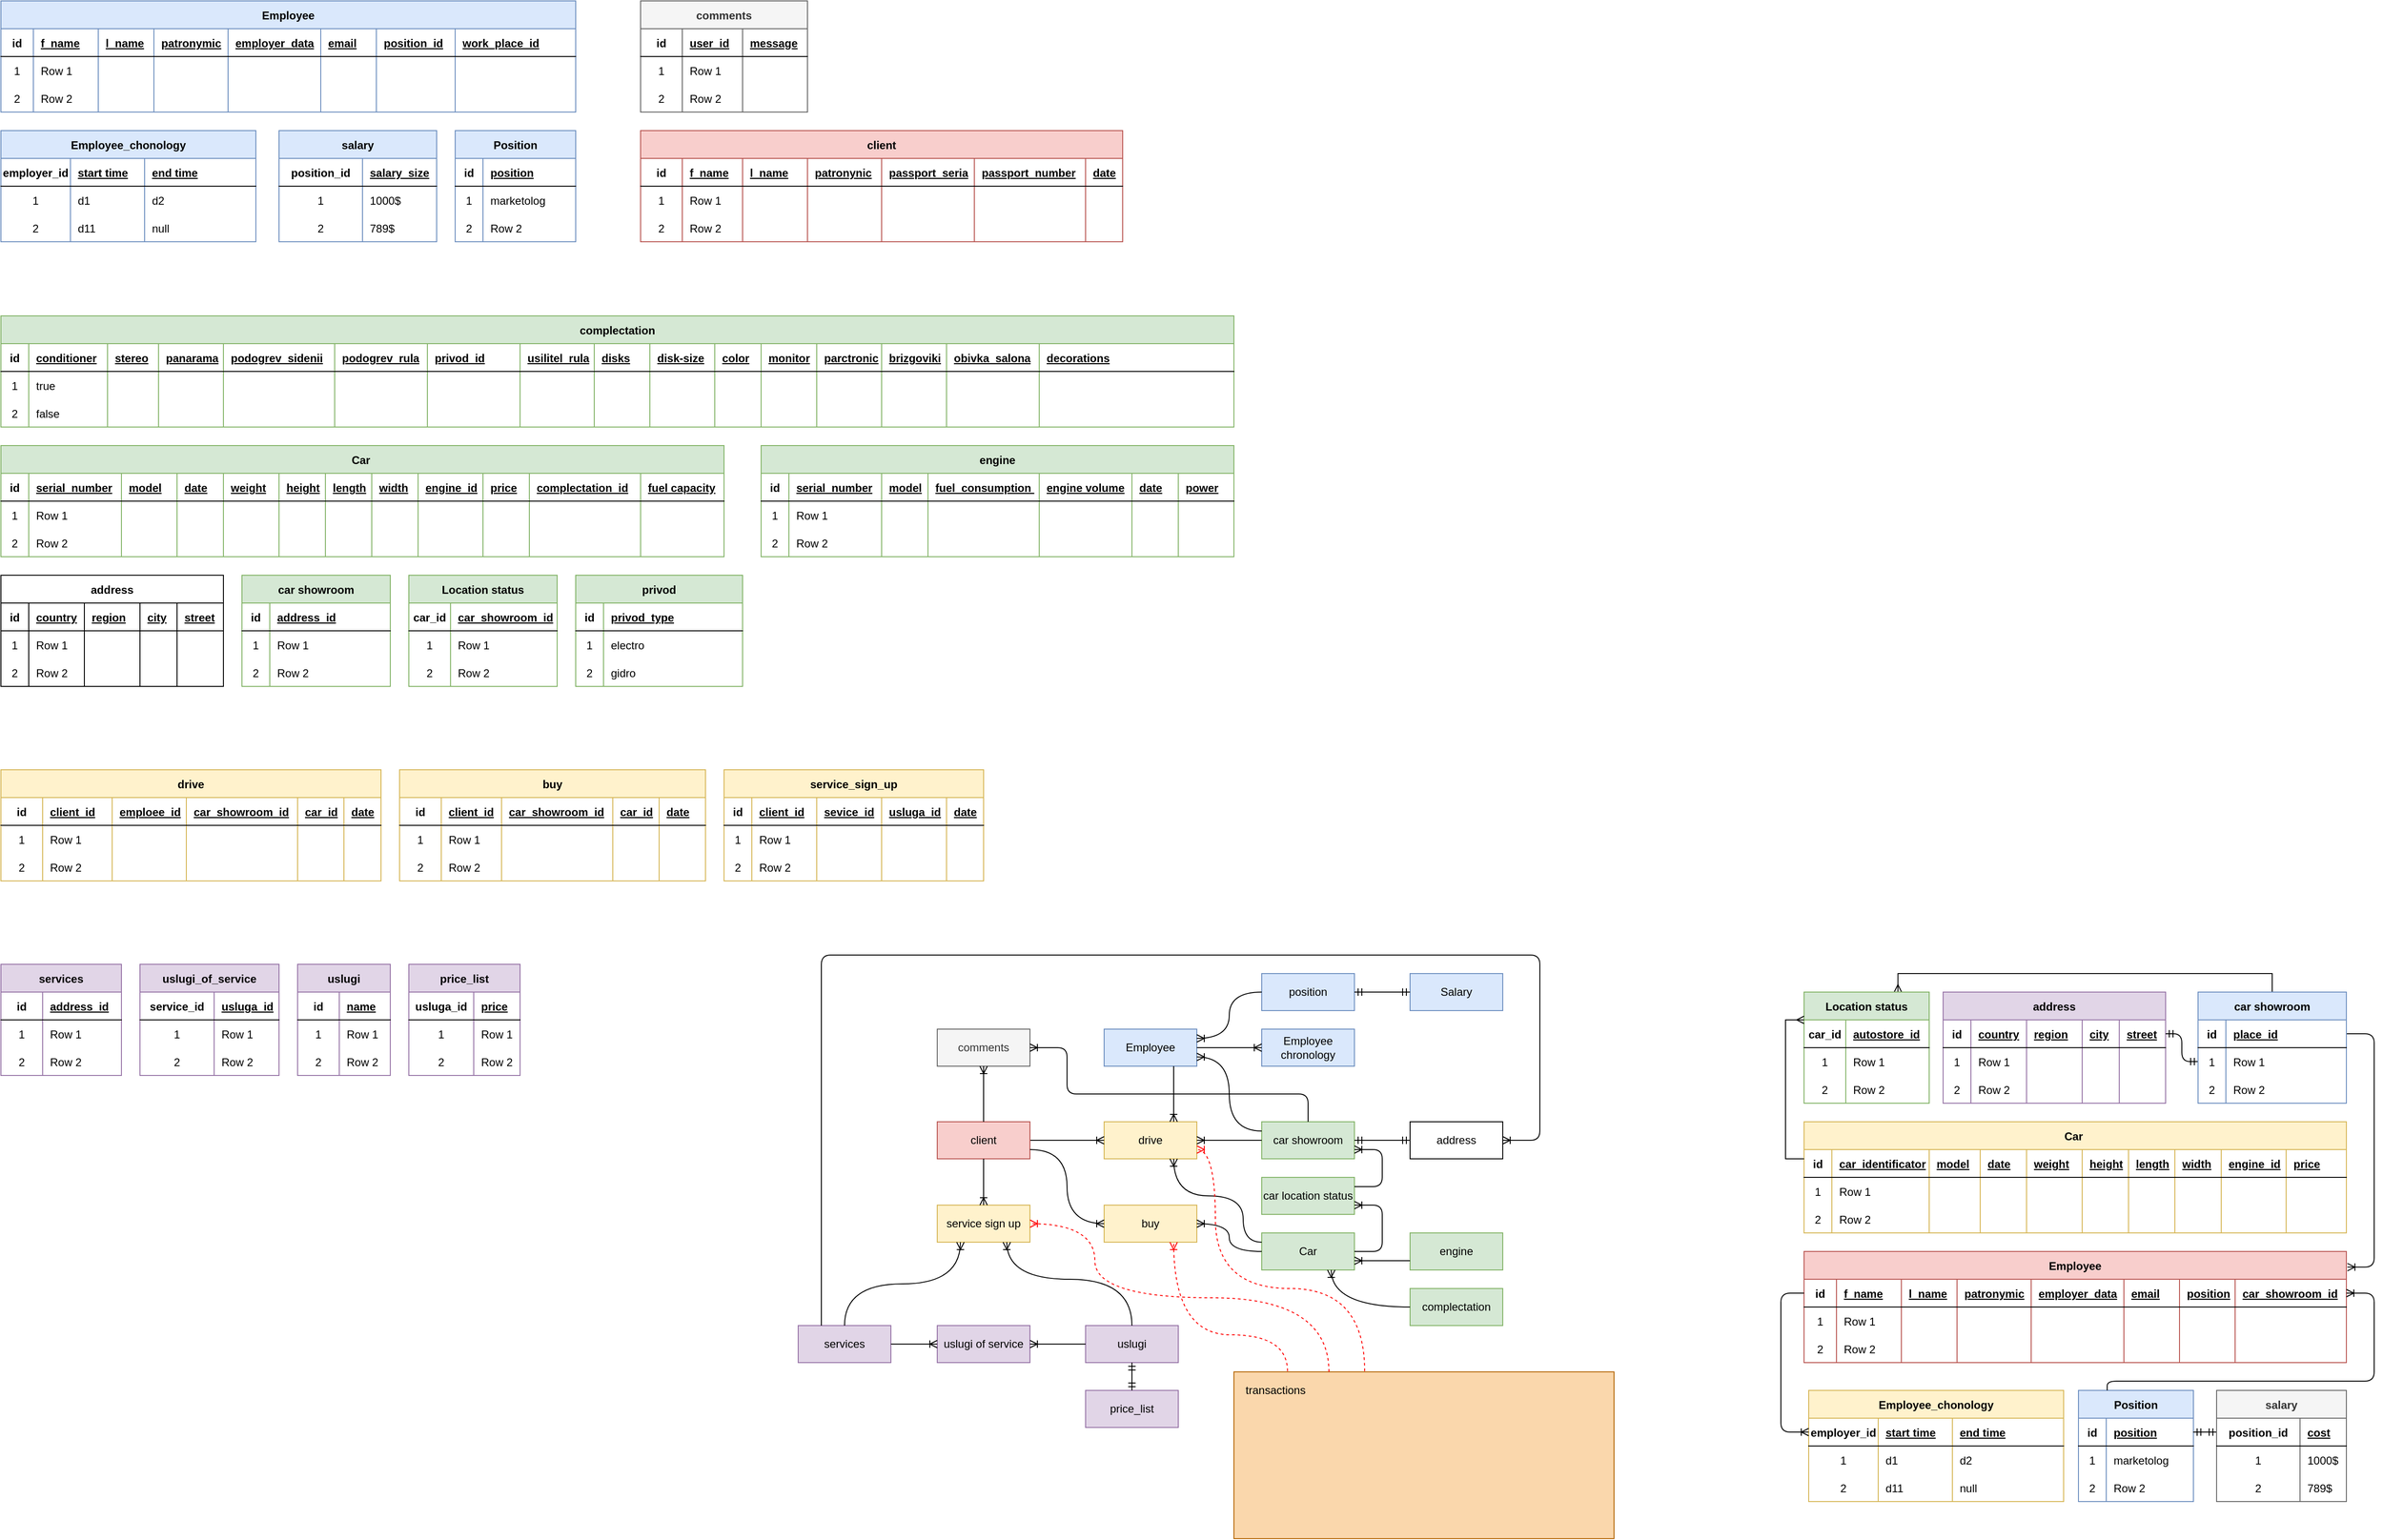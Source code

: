 <mxfile version="13.8.2" type="github">
  <diagram id="R2lEEEUBdFMjLlhIrx00" name="Page-1">
    <mxGraphModel dx="3065" dy="483" grid="1" gridSize="10" guides="1" tooltips="1" connect="1" arrows="1" fold="1" page="1" pageScale="1" pageWidth="1100" pageHeight="850" background="none" math="0" shadow="0" extFonts="Permanent Marker^https://fonts.googleapis.com/css?family=Permanent+Marker">
      <root>
        <mxCell id="0" />
        <mxCell id="1" parent="0" />
        <mxCell id="Log0VjUqabIuUSyPj21H-26" value="Employee" style="shape=table;startSize=30;container=1;collapsible=1;childLayout=tableLayout;fixedRows=1;rowLines=0;fontStyle=1;align=center;resizeLast=1;fillColor=#f8cecc;strokeColor=#b85450;" parent="1" vertex="1">
          <mxGeometry x="155" y="1450" width="585" height="120" as="geometry" />
        </mxCell>
        <mxCell id="Log0VjUqabIuUSyPj21H-27" value="" style="shape=partialRectangle;collapsible=0;dropTarget=0;pointerEvents=0;fillColor=none;top=0;left=0;bottom=1;right=0;points=[[0,0.5],[1,0.5]];portConstraint=eastwest;expand=1;autosize=0;" parent="Log0VjUqabIuUSyPj21H-26" vertex="1">
          <mxGeometry y="30" width="585" height="30" as="geometry" />
        </mxCell>
        <mxCell id="Log0VjUqabIuUSyPj21H-28" value="id" style="shape=partialRectangle;connectable=0;fillColor=none;top=0;left=0;bottom=0;right=0;fontStyle=1;overflow=hidden;" parent="Log0VjUqabIuUSyPj21H-27" vertex="1">
          <mxGeometry width="35" height="30" as="geometry" />
        </mxCell>
        <mxCell id="Log0VjUqabIuUSyPj21H-29" value="f_name" style="shape=partialRectangle;connectable=0;fillColor=none;top=0;left=0;bottom=0;right=0;align=left;spacingLeft=6;fontStyle=5;overflow=hidden;" parent="Log0VjUqabIuUSyPj21H-27" vertex="1">
          <mxGeometry x="35" width="70" height="30" as="geometry" />
        </mxCell>
        <mxCell id="Log0VjUqabIuUSyPj21H-46" value="l_name" style="shape=partialRectangle;connectable=0;fillColor=none;top=0;left=0;bottom=0;right=0;align=left;spacingLeft=6;fontStyle=5;overflow=hidden;" parent="Log0VjUqabIuUSyPj21H-27" vertex="1">
          <mxGeometry x="105" width="60" height="30" as="geometry" />
        </mxCell>
        <mxCell id="Log0VjUqabIuUSyPj21H-50" value="patronymic" style="shape=partialRectangle;connectable=0;fillColor=none;top=0;left=0;bottom=0;right=0;align=left;spacingLeft=6;fontStyle=5;overflow=hidden;" parent="Log0VjUqabIuUSyPj21H-27" vertex="1">
          <mxGeometry x="165" width="80" height="30" as="geometry" />
        </mxCell>
        <mxCell id="Log0VjUqabIuUSyPj21H-53" value="employer_data" style="shape=partialRectangle;connectable=0;fillColor=none;top=0;left=0;bottom=0;right=0;align=left;spacingLeft=6;fontStyle=5;overflow=hidden;" parent="Log0VjUqabIuUSyPj21H-27" vertex="1">
          <mxGeometry x="245" width="100" height="30" as="geometry" />
        </mxCell>
        <mxCell id="Log0VjUqabIuUSyPj21H-56" value="email" style="shape=partialRectangle;connectable=0;fillColor=none;top=0;left=0;bottom=0;right=0;align=left;spacingLeft=6;fontStyle=5;overflow=hidden;" parent="Log0VjUqabIuUSyPj21H-27" vertex="1">
          <mxGeometry x="345" width="60" height="30" as="geometry" />
        </mxCell>
        <mxCell id="3RPpBZjfbBHJ5kduytiD-7" value="position" style="shape=partialRectangle;connectable=0;fillColor=none;top=0;left=0;bottom=0;right=0;align=left;spacingLeft=6;fontStyle=5;overflow=hidden;" parent="Log0VjUqabIuUSyPj21H-27" vertex="1">
          <mxGeometry x="405" width="60" height="30" as="geometry" />
        </mxCell>
        <mxCell id="3RPpBZjfbBHJ5kduytiD-28" value="car_showroom_id" style="shape=partialRectangle;connectable=0;fillColor=none;top=0;left=0;bottom=0;right=0;align=left;spacingLeft=6;fontStyle=5;overflow=hidden;" parent="Log0VjUqabIuUSyPj21H-27" vertex="1">
          <mxGeometry x="465" width="120" height="30" as="geometry" />
        </mxCell>
        <mxCell id="Log0VjUqabIuUSyPj21H-30" value="" style="shape=partialRectangle;collapsible=0;dropTarget=0;pointerEvents=0;fillColor=none;top=0;left=0;bottom=0;right=0;points=[[0,0.5],[1,0.5]];portConstraint=eastwest;" parent="Log0VjUqabIuUSyPj21H-26" vertex="1">
          <mxGeometry y="60" width="585" height="30" as="geometry" />
        </mxCell>
        <mxCell id="Log0VjUqabIuUSyPj21H-31" value="1" style="shape=partialRectangle;connectable=0;fillColor=none;top=0;left=0;bottom=0;right=0;editable=1;overflow=hidden;" parent="Log0VjUqabIuUSyPj21H-30" vertex="1">
          <mxGeometry width="35" height="30" as="geometry" />
        </mxCell>
        <mxCell id="Log0VjUqabIuUSyPj21H-32" value="Row 1" style="shape=partialRectangle;connectable=0;fillColor=none;top=0;left=0;bottom=0;right=0;align=left;spacingLeft=6;overflow=hidden;" parent="Log0VjUqabIuUSyPj21H-30" vertex="1">
          <mxGeometry x="35" width="70" height="30" as="geometry" />
        </mxCell>
        <mxCell id="Log0VjUqabIuUSyPj21H-47" style="shape=partialRectangle;connectable=0;fillColor=none;top=0;left=0;bottom=0;right=0;align=left;spacingLeft=6;overflow=hidden;" parent="Log0VjUqabIuUSyPj21H-30" vertex="1">
          <mxGeometry x="105" width="60" height="30" as="geometry" />
        </mxCell>
        <mxCell id="Log0VjUqabIuUSyPj21H-51" style="shape=partialRectangle;connectable=0;fillColor=none;top=0;left=0;bottom=0;right=0;align=left;spacingLeft=6;overflow=hidden;" parent="Log0VjUqabIuUSyPj21H-30" vertex="1">
          <mxGeometry x="165" width="80" height="30" as="geometry" />
        </mxCell>
        <mxCell id="Log0VjUqabIuUSyPj21H-54" style="shape=partialRectangle;connectable=0;fillColor=none;top=0;left=0;bottom=0;right=0;align=left;spacingLeft=6;overflow=hidden;" parent="Log0VjUqabIuUSyPj21H-30" vertex="1">
          <mxGeometry x="245" width="100" height="30" as="geometry" />
        </mxCell>
        <mxCell id="Log0VjUqabIuUSyPj21H-57" style="shape=partialRectangle;connectable=0;fillColor=none;top=0;left=0;bottom=0;right=0;align=left;spacingLeft=6;overflow=hidden;" parent="Log0VjUqabIuUSyPj21H-30" vertex="1">
          <mxGeometry x="345" width="60" height="30" as="geometry" />
        </mxCell>
        <mxCell id="3RPpBZjfbBHJ5kduytiD-8" style="shape=partialRectangle;connectable=0;fillColor=none;top=0;left=0;bottom=0;right=0;align=left;spacingLeft=6;overflow=hidden;" parent="Log0VjUqabIuUSyPj21H-30" vertex="1">
          <mxGeometry x="405" width="60" height="30" as="geometry" />
        </mxCell>
        <mxCell id="3RPpBZjfbBHJ5kduytiD-29" style="shape=partialRectangle;connectable=0;fillColor=none;top=0;left=0;bottom=0;right=0;align=left;spacingLeft=6;overflow=hidden;" parent="Log0VjUqabIuUSyPj21H-30" vertex="1">
          <mxGeometry x="465" width="120" height="30" as="geometry" />
        </mxCell>
        <mxCell id="Log0VjUqabIuUSyPj21H-33" value="" style="shape=partialRectangle;collapsible=0;dropTarget=0;pointerEvents=0;fillColor=none;top=0;left=0;bottom=0;right=0;points=[[0,0.5],[1,0.5]];portConstraint=eastwest;" parent="Log0VjUqabIuUSyPj21H-26" vertex="1">
          <mxGeometry y="90" width="585" height="30" as="geometry" />
        </mxCell>
        <mxCell id="Log0VjUqabIuUSyPj21H-34" value="2" style="shape=partialRectangle;connectable=0;fillColor=none;top=0;left=0;bottom=0;right=0;editable=1;overflow=hidden;" parent="Log0VjUqabIuUSyPj21H-33" vertex="1">
          <mxGeometry width="35" height="30" as="geometry" />
        </mxCell>
        <mxCell id="Log0VjUqabIuUSyPj21H-35" value="Row 2" style="shape=partialRectangle;connectable=0;fillColor=none;top=0;left=0;bottom=0;right=0;align=left;spacingLeft=6;overflow=hidden;" parent="Log0VjUqabIuUSyPj21H-33" vertex="1">
          <mxGeometry x="35" width="70" height="30" as="geometry" />
        </mxCell>
        <mxCell id="Log0VjUqabIuUSyPj21H-48" style="shape=partialRectangle;connectable=0;fillColor=none;top=0;left=0;bottom=0;right=0;align=left;spacingLeft=6;overflow=hidden;" parent="Log0VjUqabIuUSyPj21H-33" vertex="1">
          <mxGeometry x="105" width="60" height="30" as="geometry" />
        </mxCell>
        <mxCell id="Log0VjUqabIuUSyPj21H-52" style="shape=partialRectangle;connectable=0;fillColor=none;top=0;left=0;bottom=0;right=0;align=left;spacingLeft=6;overflow=hidden;" parent="Log0VjUqabIuUSyPj21H-33" vertex="1">
          <mxGeometry x="165" width="80" height="30" as="geometry" />
        </mxCell>
        <mxCell id="Log0VjUqabIuUSyPj21H-55" style="shape=partialRectangle;connectable=0;fillColor=none;top=0;left=0;bottom=0;right=0;align=left;spacingLeft=6;overflow=hidden;" parent="Log0VjUqabIuUSyPj21H-33" vertex="1">
          <mxGeometry x="245" width="100" height="30" as="geometry" />
        </mxCell>
        <mxCell id="Log0VjUqabIuUSyPj21H-58" style="shape=partialRectangle;connectable=0;fillColor=none;top=0;left=0;bottom=0;right=0;align=left;spacingLeft=6;overflow=hidden;" parent="Log0VjUqabIuUSyPj21H-33" vertex="1">
          <mxGeometry x="345" width="60" height="30" as="geometry" />
        </mxCell>
        <mxCell id="3RPpBZjfbBHJ5kduytiD-9" style="shape=partialRectangle;connectable=0;fillColor=none;top=0;left=0;bottom=0;right=0;align=left;spacingLeft=6;overflow=hidden;" parent="Log0VjUqabIuUSyPj21H-33" vertex="1">
          <mxGeometry x="405" width="60" height="30" as="geometry" />
        </mxCell>
        <mxCell id="3RPpBZjfbBHJ5kduytiD-30" style="shape=partialRectangle;connectable=0;fillColor=none;top=0;left=0;bottom=0;right=0;align=left;spacingLeft=6;overflow=hidden;" parent="Log0VjUqabIuUSyPj21H-33" vertex="1">
          <mxGeometry x="465" width="120" height="30" as="geometry" />
        </mxCell>
        <mxCell id="Log0VjUqabIuUSyPj21H-99" value="Car " style="shape=table;startSize=30;container=1;collapsible=1;childLayout=tableLayout;fixedRows=1;rowLines=0;fontStyle=1;align=center;resizeLast=1;fillColor=#fff2cc;strokeColor=#d6b656;" parent="1" vertex="1">
          <mxGeometry x="155" y="1310" width="585" height="120" as="geometry" />
        </mxCell>
        <mxCell id="Log0VjUqabIuUSyPj21H-100" value="" style="shape=partialRectangle;collapsible=0;dropTarget=0;pointerEvents=0;fillColor=none;top=0;left=0;bottom=1;right=0;points=[[0,0.5],[1,0.5]];portConstraint=eastwest;" parent="Log0VjUqabIuUSyPj21H-99" vertex="1">
          <mxGeometry y="30" width="585" height="30" as="geometry" />
        </mxCell>
        <mxCell id="Log0VjUqabIuUSyPj21H-101" value="id" style="shape=partialRectangle;connectable=0;fillColor=none;top=0;left=0;bottom=0;right=0;fontStyle=1;overflow=hidden;" parent="Log0VjUqabIuUSyPj21H-100" vertex="1">
          <mxGeometry width="30" height="30" as="geometry" />
        </mxCell>
        <mxCell id="Log0VjUqabIuUSyPj21H-102" value="car_identificator" style="shape=partialRectangle;connectable=0;fillColor=none;top=0;left=0;bottom=0;right=0;align=left;spacingLeft=6;fontStyle=5;overflow=hidden;" parent="Log0VjUqabIuUSyPj21H-100" vertex="1">
          <mxGeometry x="30" width="105" height="30" as="geometry" />
        </mxCell>
        <mxCell id="Log0VjUqabIuUSyPj21H-112" value="model" style="shape=partialRectangle;connectable=0;fillColor=none;top=0;left=0;bottom=0;right=0;align=left;spacingLeft=6;fontStyle=5;overflow=hidden;" parent="Log0VjUqabIuUSyPj21H-100" vertex="1">
          <mxGeometry x="135" width="55" height="30" as="geometry" />
        </mxCell>
        <mxCell id="Log0VjUqabIuUSyPj21H-116" value="date" style="shape=partialRectangle;connectable=0;fillColor=none;top=0;left=0;bottom=0;right=0;align=left;spacingLeft=6;fontStyle=5;overflow=hidden;" parent="Log0VjUqabIuUSyPj21H-100" vertex="1">
          <mxGeometry x="190" width="50" height="30" as="geometry" />
        </mxCell>
        <mxCell id="Log0VjUqabIuUSyPj21H-120" value="weight" style="shape=partialRectangle;connectable=0;fillColor=none;top=0;left=0;bottom=0;right=0;align=left;spacingLeft=6;fontStyle=5;overflow=hidden;" parent="Log0VjUqabIuUSyPj21H-100" vertex="1">
          <mxGeometry x="240" width="60" height="30" as="geometry" />
        </mxCell>
        <mxCell id="Log0VjUqabIuUSyPj21H-124" value="height" style="shape=partialRectangle;connectable=0;fillColor=none;top=0;left=0;bottom=0;right=0;align=left;spacingLeft=6;fontStyle=5;overflow=hidden;" parent="Log0VjUqabIuUSyPj21H-100" vertex="1">
          <mxGeometry x="300" width="50" height="30" as="geometry" />
        </mxCell>
        <mxCell id="Log0VjUqabIuUSyPj21H-128" value="length" style="shape=partialRectangle;connectable=0;fillColor=none;top=0;left=0;bottom=0;right=0;align=left;spacingLeft=6;fontStyle=5;overflow=hidden;" parent="Log0VjUqabIuUSyPj21H-100" vertex="1">
          <mxGeometry x="350" width="50" height="30" as="geometry" />
        </mxCell>
        <mxCell id="Log0VjUqabIuUSyPj21H-132" value="width" style="shape=partialRectangle;connectable=0;fillColor=none;top=0;left=0;bottom=0;right=0;align=left;spacingLeft=6;fontStyle=5;overflow=hidden;" parent="Log0VjUqabIuUSyPj21H-100" vertex="1">
          <mxGeometry x="400" width="50" height="30" as="geometry" />
        </mxCell>
        <mxCell id="Log0VjUqabIuUSyPj21H-136" value="engine_id" style="shape=partialRectangle;connectable=0;fillColor=none;top=0;left=0;bottom=0;right=0;align=left;spacingLeft=6;fontStyle=5;overflow=hidden;" parent="Log0VjUqabIuUSyPj21H-100" vertex="1">
          <mxGeometry x="450" width="70" height="30" as="geometry" />
        </mxCell>
        <mxCell id="3RPpBZjfbBHJ5kduytiD-2" value="price" style="shape=partialRectangle;connectable=0;fillColor=none;top=0;left=0;bottom=0;right=0;align=left;spacingLeft=6;fontStyle=5;overflow=hidden;" parent="Log0VjUqabIuUSyPj21H-100" vertex="1">
          <mxGeometry x="520" width="65" height="30" as="geometry" />
        </mxCell>
        <mxCell id="Log0VjUqabIuUSyPj21H-103" value="" style="shape=partialRectangle;collapsible=0;dropTarget=0;pointerEvents=0;fillColor=none;top=0;left=0;bottom=0;right=0;points=[[0,0.5],[1,0.5]];portConstraint=eastwest;" parent="Log0VjUqabIuUSyPj21H-99" vertex="1">
          <mxGeometry y="60" width="585" height="30" as="geometry" />
        </mxCell>
        <mxCell id="Log0VjUqabIuUSyPj21H-104" value="1" style="shape=partialRectangle;connectable=0;fillColor=none;top=0;left=0;bottom=0;right=0;editable=1;overflow=hidden;" parent="Log0VjUqabIuUSyPj21H-103" vertex="1">
          <mxGeometry width="30" height="30" as="geometry" />
        </mxCell>
        <mxCell id="Log0VjUqabIuUSyPj21H-105" value="Row 1" style="shape=partialRectangle;connectable=0;fillColor=none;top=0;left=0;bottom=0;right=0;align=left;spacingLeft=6;overflow=hidden;" parent="Log0VjUqabIuUSyPj21H-103" vertex="1">
          <mxGeometry x="30" width="105" height="30" as="geometry" />
        </mxCell>
        <mxCell id="Log0VjUqabIuUSyPj21H-113" style="shape=partialRectangle;connectable=0;fillColor=none;top=0;left=0;bottom=0;right=0;align=left;spacingLeft=6;overflow=hidden;" parent="Log0VjUqabIuUSyPj21H-103" vertex="1">
          <mxGeometry x="135" width="55" height="30" as="geometry" />
        </mxCell>
        <mxCell id="Log0VjUqabIuUSyPj21H-117" style="shape=partialRectangle;connectable=0;fillColor=none;top=0;left=0;bottom=0;right=0;align=left;spacingLeft=6;overflow=hidden;" parent="Log0VjUqabIuUSyPj21H-103" vertex="1">
          <mxGeometry x="190" width="50" height="30" as="geometry" />
        </mxCell>
        <mxCell id="Log0VjUqabIuUSyPj21H-121" style="shape=partialRectangle;connectable=0;fillColor=none;top=0;left=0;bottom=0;right=0;align=left;spacingLeft=6;overflow=hidden;" parent="Log0VjUqabIuUSyPj21H-103" vertex="1">
          <mxGeometry x="240" width="60" height="30" as="geometry" />
        </mxCell>
        <mxCell id="Log0VjUqabIuUSyPj21H-125" style="shape=partialRectangle;connectable=0;fillColor=none;top=0;left=0;bottom=0;right=0;align=left;spacingLeft=6;overflow=hidden;" parent="Log0VjUqabIuUSyPj21H-103" vertex="1">
          <mxGeometry x="300" width="50" height="30" as="geometry" />
        </mxCell>
        <mxCell id="Log0VjUqabIuUSyPj21H-129" style="shape=partialRectangle;connectable=0;fillColor=none;top=0;left=0;bottom=0;right=0;align=left;spacingLeft=6;overflow=hidden;" parent="Log0VjUqabIuUSyPj21H-103" vertex="1">
          <mxGeometry x="350" width="50" height="30" as="geometry" />
        </mxCell>
        <mxCell id="Log0VjUqabIuUSyPj21H-133" style="shape=partialRectangle;connectable=0;fillColor=none;top=0;left=0;bottom=0;right=0;align=left;spacingLeft=6;overflow=hidden;" parent="Log0VjUqabIuUSyPj21H-103" vertex="1">
          <mxGeometry x="400" width="50" height="30" as="geometry" />
        </mxCell>
        <mxCell id="Log0VjUqabIuUSyPj21H-137" style="shape=partialRectangle;connectable=0;fillColor=none;top=0;left=0;bottom=0;right=0;align=left;spacingLeft=6;overflow=hidden;" parent="Log0VjUqabIuUSyPj21H-103" vertex="1">
          <mxGeometry x="450" width="70" height="30" as="geometry" />
        </mxCell>
        <mxCell id="3RPpBZjfbBHJ5kduytiD-3" style="shape=partialRectangle;connectable=0;fillColor=none;top=0;left=0;bottom=0;right=0;align=left;spacingLeft=6;overflow=hidden;" parent="Log0VjUqabIuUSyPj21H-103" vertex="1">
          <mxGeometry x="520" width="65" height="30" as="geometry" />
        </mxCell>
        <mxCell id="Log0VjUqabIuUSyPj21H-106" value="" style="shape=partialRectangle;collapsible=0;dropTarget=0;pointerEvents=0;fillColor=none;top=0;left=0;bottom=0;right=0;points=[[0,0.5],[1,0.5]];portConstraint=eastwest;" parent="Log0VjUqabIuUSyPj21H-99" vertex="1">
          <mxGeometry y="90" width="585" height="30" as="geometry" />
        </mxCell>
        <mxCell id="Log0VjUqabIuUSyPj21H-107" value="2" style="shape=partialRectangle;connectable=0;fillColor=none;top=0;left=0;bottom=0;right=0;editable=1;overflow=hidden;" parent="Log0VjUqabIuUSyPj21H-106" vertex="1">
          <mxGeometry width="30" height="30" as="geometry" />
        </mxCell>
        <mxCell id="Log0VjUqabIuUSyPj21H-108" value="Row 2" style="shape=partialRectangle;connectable=0;fillColor=none;top=0;left=0;bottom=0;right=0;align=left;spacingLeft=6;overflow=hidden;" parent="Log0VjUqabIuUSyPj21H-106" vertex="1">
          <mxGeometry x="30" width="105" height="30" as="geometry" />
        </mxCell>
        <mxCell id="Log0VjUqabIuUSyPj21H-114" style="shape=partialRectangle;connectable=0;fillColor=none;top=0;left=0;bottom=0;right=0;align=left;spacingLeft=6;overflow=hidden;" parent="Log0VjUqabIuUSyPj21H-106" vertex="1">
          <mxGeometry x="135" width="55" height="30" as="geometry" />
        </mxCell>
        <mxCell id="Log0VjUqabIuUSyPj21H-118" style="shape=partialRectangle;connectable=0;fillColor=none;top=0;left=0;bottom=0;right=0;align=left;spacingLeft=6;overflow=hidden;" parent="Log0VjUqabIuUSyPj21H-106" vertex="1">
          <mxGeometry x="190" width="50" height="30" as="geometry" />
        </mxCell>
        <mxCell id="Log0VjUqabIuUSyPj21H-122" style="shape=partialRectangle;connectable=0;fillColor=none;top=0;left=0;bottom=0;right=0;align=left;spacingLeft=6;overflow=hidden;" parent="Log0VjUqabIuUSyPj21H-106" vertex="1">
          <mxGeometry x="240" width="60" height="30" as="geometry" />
        </mxCell>
        <mxCell id="Log0VjUqabIuUSyPj21H-126" style="shape=partialRectangle;connectable=0;fillColor=none;top=0;left=0;bottom=0;right=0;align=left;spacingLeft=6;overflow=hidden;" parent="Log0VjUqabIuUSyPj21H-106" vertex="1">
          <mxGeometry x="300" width="50" height="30" as="geometry" />
        </mxCell>
        <mxCell id="Log0VjUqabIuUSyPj21H-130" style="shape=partialRectangle;connectable=0;fillColor=none;top=0;left=0;bottom=0;right=0;align=left;spacingLeft=6;overflow=hidden;" parent="Log0VjUqabIuUSyPj21H-106" vertex="1">
          <mxGeometry x="350" width="50" height="30" as="geometry" />
        </mxCell>
        <mxCell id="Log0VjUqabIuUSyPj21H-134" style="shape=partialRectangle;connectable=0;fillColor=none;top=0;left=0;bottom=0;right=0;align=left;spacingLeft=6;overflow=hidden;" parent="Log0VjUqabIuUSyPj21H-106" vertex="1">
          <mxGeometry x="400" width="50" height="30" as="geometry" />
        </mxCell>
        <mxCell id="Log0VjUqabIuUSyPj21H-138" style="shape=partialRectangle;connectable=0;fillColor=none;top=0;left=0;bottom=0;right=0;align=left;spacingLeft=6;overflow=hidden;" parent="Log0VjUqabIuUSyPj21H-106" vertex="1">
          <mxGeometry x="450" width="70" height="30" as="geometry" />
        </mxCell>
        <mxCell id="3RPpBZjfbBHJ5kduytiD-4" style="shape=partialRectangle;connectable=0;fillColor=none;top=0;left=0;bottom=0;right=0;align=left;spacingLeft=6;overflow=hidden;" parent="Log0VjUqabIuUSyPj21H-106" vertex="1">
          <mxGeometry x="520" width="65" height="30" as="geometry" />
        </mxCell>
        <mxCell id="3RPpBZjfbBHJ5kduytiD-74" style="edgeStyle=orthogonalEdgeStyle;rounded=0;orthogonalLoop=1;jettySize=auto;html=1;exitX=0.75;exitY=0;exitDx=0;exitDy=0;entryX=0.5;entryY=0;entryDx=0;entryDy=0;endArrow=none;endFill=0;startArrow=ERmany;startFill=0;" parent="1" source="3RPpBZjfbBHJ5kduytiD-12" target="3RPpBZjfbBHJ5kduytiD-56" edge="1">
          <mxGeometry relative="1" as="geometry" />
        </mxCell>
        <mxCell id="3RPpBZjfbBHJ5kduytiD-12" value="Location status" style="shape=table;startSize=30;container=1;collapsible=1;childLayout=tableLayout;fixedRows=1;rowLines=0;fontStyle=1;align=center;resizeLast=1;fillColor=#d5e8d4;strokeColor=#82b366;sketch=0;rounded=0;shadow=0;" parent="1" vertex="1">
          <mxGeometry x="155" y="1170" width="135" height="120" as="geometry" />
        </mxCell>
        <mxCell id="3RPpBZjfbBHJ5kduytiD-13" value="" style="shape=partialRectangle;collapsible=0;dropTarget=0;pointerEvents=0;fillColor=none;top=0;left=0;bottom=1;right=0;points=[[0,0.5],[1,0.5]];portConstraint=eastwest;" parent="3RPpBZjfbBHJ5kduytiD-12" vertex="1">
          <mxGeometry y="30" width="135" height="30" as="geometry" />
        </mxCell>
        <mxCell id="3RPpBZjfbBHJ5kduytiD-14" value="car_id" style="shape=partialRectangle;connectable=0;fillColor=none;top=0;left=0;bottom=0;right=0;fontStyle=1;overflow=hidden;" parent="3RPpBZjfbBHJ5kduytiD-13" vertex="1">
          <mxGeometry width="45" height="30" as="geometry" />
        </mxCell>
        <mxCell id="3RPpBZjfbBHJ5kduytiD-15" value="autostore_id" style="shape=partialRectangle;connectable=0;fillColor=none;top=0;left=0;bottom=0;right=0;align=left;spacingLeft=6;fontStyle=5;overflow=hidden;" parent="3RPpBZjfbBHJ5kduytiD-13" vertex="1">
          <mxGeometry x="45" width="90" height="30" as="geometry" />
        </mxCell>
        <mxCell id="3RPpBZjfbBHJ5kduytiD-16" value="" style="shape=partialRectangle;collapsible=0;dropTarget=0;pointerEvents=0;fillColor=none;top=0;left=0;bottom=0;right=0;points=[[0,0.5],[1,0.5]];portConstraint=eastwest;" parent="3RPpBZjfbBHJ5kduytiD-12" vertex="1">
          <mxGeometry y="60" width="135" height="30" as="geometry" />
        </mxCell>
        <mxCell id="3RPpBZjfbBHJ5kduytiD-17" value="1" style="shape=partialRectangle;connectable=0;fillColor=none;top=0;left=0;bottom=0;right=0;editable=1;overflow=hidden;" parent="3RPpBZjfbBHJ5kduytiD-16" vertex="1">
          <mxGeometry width="45" height="30" as="geometry" />
        </mxCell>
        <mxCell id="3RPpBZjfbBHJ5kduytiD-18" value="Row 1" style="shape=partialRectangle;connectable=0;fillColor=none;top=0;left=0;bottom=0;right=0;align=left;spacingLeft=6;overflow=hidden;" parent="3RPpBZjfbBHJ5kduytiD-16" vertex="1">
          <mxGeometry x="45" width="90" height="30" as="geometry" />
        </mxCell>
        <mxCell id="3RPpBZjfbBHJ5kduytiD-19" value="" style="shape=partialRectangle;collapsible=0;dropTarget=0;pointerEvents=0;fillColor=none;top=0;left=0;bottom=0;right=0;points=[[0,0.5],[1,0.5]];portConstraint=eastwest;" parent="3RPpBZjfbBHJ5kduytiD-12" vertex="1">
          <mxGeometry y="90" width="135" height="30" as="geometry" />
        </mxCell>
        <mxCell id="3RPpBZjfbBHJ5kduytiD-20" value="2" style="shape=partialRectangle;connectable=0;fillColor=none;top=0;left=0;bottom=0;right=0;editable=1;overflow=hidden;" parent="3RPpBZjfbBHJ5kduytiD-19" vertex="1">
          <mxGeometry width="45" height="30" as="geometry" />
        </mxCell>
        <mxCell id="3RPpBZjfbBHJ5kduytiD-21" value="Row 2" style="shape=partialRectangle;connectable=0;fillColor=none;top=0;left=0;bottom=0;right=0;align=left;spacingLeft=6;overflow=hidden;" parent="3RPpBZjfbBHJ5kduytiD-19" vertex="1">
          <mxGeometry x="45" width="90" height="30" as="geometry" />
        </mxCell>
        <mxCell id="3RPpBZjfbBHJ5kduytiD-31" value="address" style="shape=table;startSize=30;container=1;collapsible=1;childLayout=tableLayout;fixedRows=1;rowLines=0;fontStyle=1;align=center;resizeLast=1;fillColor=#e1d5e7;strokeColor=#9673a6;" parent="1" vertex="1">
          <mxGeometry x="305" y="1170" width="240" height="120" as="geometry" />
        </mxCell>
        <mxCell id="3RPpBZjfbBHJ5kduytiD-32" value="" style="shape=partialRectangle;collapsible=0;dropTarget=0;pointerEvents=0;fillColor=none;top=0;left=0;bottom=1;right=0;points=[[0,0.5],[1,0.5]];portConstraint=eastwest;" parent="3RPpBZjfbBHJ5kduytiD-31" vertex="1">
          <mxGeometry y="30" width="240" height="30" as="geometry" />
        </mxCell>
        <mxCell id="3RPpBZjfbBHJ5kduytiD-33" value="id" style="shape=partialRectangle;connectable=0;fillColor=none;top=0;left=0;bottom=0;right=0;fontStyle=1;overflow=hidden;" parent="3RPpBZjfbBHJ5kduytiD-32" vertex="1">
          <mxGeometry width="30" height="30" as="geometry" />
        </mxCell>
        <mxCell id="3RPpBZjfbBHJ5kduytiD-34" value="country" style="shape=partialRectangle;connectable=0;fillColor=none;top=0;left=0;bottom=0;right=0;align=left;spacingLeft=6;fontStyle=5;overflow=hidden;" parent="3RPpBZjfbBHJ5kduytiD-32" vertex="1">
          <mxGeometry x="30" width="60" height="30" as="geometry" />
        </mxCell>
        <mxCell id="3RPpBZjfbBHJ5kduytiD-44" value="region" style="shape=partialRectangle;connectable=0;fillColor=none;top=0;left=0;bottom=0;right=0;align=left;spacingLeft=6;fontStyle=5;overflow=hidden;" parent="3RPpBZjfbBHJ5kduytiD-32" vertex="1">
          <mxGeometry x="90" width="60" height="30" as="geometry" />
        </mxCell>
        <mxCell id="3RPpBZjfbBHJ5kduytiD-48" value="city" style="shape=partialRectangle;connectable=0;fillColor=none;top=0;left=0;bottom=0;right=0;align=left;spacingLeft=6;fontStyle=5;overflow=hidden;" parent="3RPpBZjfbBHJ5kduytiD-32" vertex="1">
          <mxGeometry x="150" width="40" height="30" as="geometry" />
        </mxCell>
        <mxCell id="3RPpBZjfbBHJ5kduytiD-52" value="street" style="shape=partialRectangle;connectable=0;fillColor=none;top=0;left=0;bottom=0;right=0;align=left;spacingLeft=6;fontStyle=5;overflow=hidden;" parent="3RPpBZjfbBHJ5kduytiD-32" vertex="1">
          <mxGeometry x="190" width="50" height="30" as="geometry" />
        </mxCell>
        <mxCell id="3RPpBZjfbBHJ5kduytiD-35" value="" style="shape=partialRectangle;collapsible=0;dropTarget=0;pointerEvents=0;fillColor=none;top=0;left=0;bottom=0;right=0;points=[[0,0.5],[1,0.5]];portConstraint=eastwest;" parent="3RPpBZjfbBHJ5kduytiD-31" vertex="1">
          <mxGeometry y="60" width="240" height="30" as="geometry" />
        </mxCell>
        <mxCell id="3RPpBZjfbBHJ5kduytiD-36" value="1" style="shape=partialRectangle;connectable=0;fillColor=none;top=0;left=0;bottom=0;right=0;editable=1;overflow=hidden;" parent="3RPpBZjfbBHJ5kduytiD-35" vertex="1">
          <mxGeometry width="30" height="30" as="geometry" />
        </mxCell>
        <mxCell id="3RPpBZjfbBHJ5kduytiD-37" value="Row 1" style="shape=partialRectangle;connectable=0;fillColor=none;top=0;left=0;bottom=0;right=0;align=left;spacingLeft=6;overflow=hidden;" parent="3RPpBZjfbBHJ5kduytiD-35" vertex="1">
          <mxGeometry x="30" width="60" height="30" as="geometry" />
        </mxCell>
        <mxCell id="3RPpBZjfbBHJ5kduytiD-45" style="shape=partialRectangle;connectable=0;fillColor=none;top=0;left=0;bottom=0;right=0;align=left;spacingLeft=6;overflow=hidden;" parent="3RPpBZjfbBHJ5kduytiD-35" vertex="1">
          <mxGeometry x="90" width="60" height="30" as="geometry" />
        </mxCell>
        <mxCell id="3RPpBZjfbBHJ5kduytiD-49" style="shape=partialRectangle;connectable=0;fillColor=none;top=0;left=0;bottom=0;right=0;align=left;spacingLeft=6;overflow=hidden;" parent="3RPpBZjfbBHJ5kduytiD-35" vertex="1">
          <mxGeometry x="150" width="40" height="30" as="geometry" />
        </mxCell>
        <mxCell id="3RPpBZjfbBHJ5kduytiD-53" style="shape=partialRectangle;connectable=0;fillColor=none;top=0;left=0;bottom=0;right=0;align=left;spacingLeft=6;overflow=hidden;" parent="3RPpBZjfbBHJ5kduytiD-35" vertex="1">
          <mxGeometry x="190" width="50" height="30" as="geometry" />
        </mxCell>
        <mxCell id="3RPpBZjfbBHJ5kduytiD-38" value="" style="shape=partialRectangle;collapsible=0;dropTarget=0;pointerEvents=0;fillColor=none;top=0;left=0;bottom=0;right=0;points=[[0,0.5],[1,0.5]];portConstraint=eastwest;" parent="3RPpBZjfbBHJ5kduytiD-31" vertex="1">
          <mxGeometry y="90" width="240" height="30" as="geometry" />
        </mxCell>
        <mxCell id="3RPpBZjfbBHJ5kduytiD-39" value="2" style="shape=partialRectangle;connectable=0;fillColor=none;top=0;left=0;bottom=0;right=0;editable=1;overflow=hidden;" parent="3RPpBZjfbBHJ5kduytiD-38" vertex="1">
          <mxGeometry width="30" height="30" as="geometry" />
        </mxCell>
        <mxCell id="3RPpBZjfbBHJ5kduytiD-40" value="Row 2" style="shape=partialRectangle;connectable=0;fillColor=none;top=0;left=0;bottom=0;right=0;align=left;spacingLeft=6;overflow=hidden;" parent="3RPpBZjfbBHJ5kduytiD-38" vertex="1">
          <mxGeometry x="30" width="60" height="30" as="geometry" />
        </mxCell>
        <mxCell id="3RPpBZjfbBHJ5kduytiD-46" style="shape=partialRectangle;connectable=0;fillColor=none;top=0;left=0;bottom=0;right=0;align=left;spacingLeft=6;overflow=hidden;" parent="3RPpBZjfbBHJ5kduytiD-38" vertex="1">
          <mxGeometry x="90" width="60" height="30" as="geometry" />
        </mxCell>
        <mxCell id="3RPpBZjfbBHJ5kduytiD-50" style="shape=partialRectangle;connectable=0;fillColor=none;top=0;left=0;bottom=0;right=0;align=left;spacingLeft=6;overflow=hidden;" parent="3RPpBZjfbBHJ5kduytiD-38" vertex="1">
          <mxGeometry x="150" width="40" height="30" as="geometry" />
        </mxCell>
        <mxCell id="3RPpBZjfbBHJ5kduytiD-54" style="shape=partialRectangle;connectable=0;fillColor=none;top=0;left=0;bottom=0;right=0;align=left;spacingLeft=6;overflow=hidden;" parent="3RPpBZjfbBHJ5kduytiD-38" vertex="1">
          <mxGeometry x="190" width="50" height="30" as="geometry" />
        </mxCell>
        <mxCell id="Log0VjUqabIuUSyPj21H-59" value="Employee_chonology" style="shape=table;startSize=30;container=1;collapsible=1;childLayout=tableLayout;fixedRows=1;rowLines=0;fontStyle=1;align=center;resizeLast=1;fillColor=#fff2cc;strokeColor=#d6b656;" parent="1" vertex="1">
          <mxGeometry x="160" y="1600" width="275" height="120" as="geometry" />
        </mxCell>
        <mxCell id="Log0VjUqabIuUSyPj21H-60" value="" style="shape=partialRectangle;collapsible=0;dropTarget=0;pointerEvents=0;fillColor=none;top=0;left=0;bottom=1;right=0;points=[[0,0.5],[1,0.5]];portConstraint=eastwest;" parent="Log0VjUqabIuUSyPj21H-59" vertex="1">
          <mxGeometry y="30" width="275" height="30" as="geometry" />
        </mxCell>
        <mxCell id="Log0VjUqabIuUSyPj21H-61" value="employer_id" style="shape=partialRectangle;connectable=0;fillColor=none;top=0;left=0;bottom=0;right=0;fontStyle=1;overflow=hidden;" parent="Log0VjUqabIuUSyPj21H-60" vertex="1">
          <mxGeometry width="75" height="30" as="geometry" />
        </mxCell>
        <mxCell id="Log0VjUqabIuUSyPj21H-62" value="start time" style="shape=partialRectangle;connectable=0;fillColor=none;top=0;left=0;bottom=0;right=0;align=left;spacingLeft=6;fontStyle=5;overflow=hidden;" parent="Log0VjUqabIuUSyPj21H-60" vertex="1">
          <mxGeometry x="75" width="80" height="30" as="geometry" />
        </mxCell>
        <mxCell id="Log0VjUqabIuUSyPj21H-72" value="end time" style="shape=partialRectangle;connectable=0;fillColor=none;top=0;left=0;bottom=0;right=0;align=left;spacingLeft=6;fontStyle=5;overflow=hidden;" parent="Log0VjUqabIuUSyPj21H-60" vertex="1">
          <mxGeometry x="155" width="120" height="30" as="geometry" />
        </mxCell>
        <mxCell id="Log0VjUqabIuUSyPj21H-63" value="" style="shape=partialRectangle;collapsible=0;dropTarget=0;pointerEvents=0;fillColor=none;top=0;left=0;bottom=0;right=0;points=[[0,0.5],[1,0.5]];portConstraint=eastwest;" parent="Log0VjUqabIuUSyPj21H-59" vertex="1">
          <mxGeometry y="60" width="275" height="30" as="geometry" />
        </mxCell>
        <mxCell id="Log0VjUqabIuUSyPj21H-64" value="1" style="shape=partialRectangle;connectable=0;fillColor=none;top=0;left=0;bottom=0;right=0;editable=1;overflow=hidden;" parent="Log0VjUqabIuUSyPj21H-63" vertex="1">
          <mxGeometry width="75" height="30" as="geometry" />
        </mxCell>
        <mxCell id="Log0VjUqabIuUSyPj21H-65" value="d1 " style="shape=partialRectangle;connectable=0;fillColor=none;top=0;left=0;bottom=0;right=0;align=left;spacingLeft=6;overflow=hidden;" parent="Log0VjUqabIuUSyPj21H-63" vertex="1">
          <mxGeometry x="75" width="80" height="30" as="geometry" />
        </mxCell>
        <mxCell id="Log0VjUqabIuUSyPj21H-73" value="d2" style="shape=partialRectangle;connectable=0;fillColor=none;top=0;left=0;bottom=0;right=0;align=left;spacingLeft=6;overflow=hidden;" parent="Log0VjUqabIuUSyPj21H-63" vertex="1">
          <mxGeometry x="155" width="120" height="30" as="geometry" />
        </mxCell>
        <mxCell id="Log0VjUqabIuUSyPj21H-66" value="" style="shape=partialRectangle;collapsible=0;dropTarget=0;pointerEvents=0;fillColor=none;top=0;left=0;bottom=0;right=0;points=[[0,0.5],[1,0.5]];portConstraint=eastwest;" parent="Log0VjUqabIuUSyPj21H-59" vertex="1">
          <mxGeometry y="90" width="275" height="30" as="geometry" />
        </mxCell>
        <mxCell id="Log0VjUqabIuUSyPj21H-67" value="2" style="shape=partialRectangle;connectable=0;fillColor=none;top=0;left=0;bottom=0;right=0;editable=1;overflow=hidden;" parent="Log0VjUqabIuUSyPj21H-66" vertex="1">
          <mxGeometry width="75" height="30" as="geometry" />
        </mxCell>
        <mxCell id="Log0VjUqabIuUSyPj21H-68" value="d11" style="shape=partialRectangle;connectable=0;fillColor=none;top=0;left=0;bottom=0;right=0;align=left;spacingLeft=6;overflow=hidden;" parent="Log0VjUqabIuUSyPj21H-66" vertex="1">
          <mxGeometry x="75" width="80" height="30" as="geometry" />
        </mxCell>
        <mxCell id="Log0VjUqabIuUSyPj21H-74" value="null" style="shape=partialRectangle;connectable=0;fillColor=none;top=0;left=0;bottom=0;right=0;align=left;spacingLeft=6;overflow=hidden;" parent="Log0VjUqabIuUSyPj21H-66" vertex="1">
          <mxGeometry x="155" width="120" height="30" as="geometry" />
        </mxCell>
        <mxCell id="Log0VjUqabIuUSyPj21H-92" value="" style="fontSize=12;html=1;endArrow=ERoneToMany;entryX=0;entryY=0.5;entryDx=0;entryDy=0;exitX=0;exitY=0.5;exitDx=0;exitDy=0;edgeStyle=orthogonalEdgeStyle;" parent="1" source="Log0VjUqabIuUSyPj21H-27" target="Log0VjUqabIuUSyPj21H-60" edge="1">
          <mxGeometry width="100" height="100" relative="1" as="geometry">
            <mxPoint x="80" y="1720" as="sourcePoint" />
            <mxPoint x="180" y="1620" as="targetPoint" />
            <Array as="points">
              <mxPoint x="130" y="1495" />
              <mxPoint x="130" y="1645" />
            </Array>
          </mxGeometry>
        </mxCell>
        <mxCell id="Log0VjUqabIuUSyPj21H-75" value="Position" style="shape=table;startSize=30;container=1;collapsible=1;childLayout=tableLayout;fixedRows=1;rowLines=0;fontStyle=1;align=center;resizeLast=1;fillColor=#dae8fc;strokeColor=#6c8ebf;" parent="1" vertex="1">
          <mxGeometry x="451" y="1600" width="124" height="120" as="geometry" />
        </mxCell>
        <mxCell id="Log0VjUqabIuUSyPj21H-76" value="" style="shape=partialRectangle;collapsible=0;dropTarget=0;pointerEvents=0;fillColor=none;top=0;left=0;bottom=1;right=0;points=[[0,0.5],[1,0.5]];portConstraint=eastwest;" parent="Log0VjUqabIuUSyPj21H-75" vertex="1">
          <mxGeometry y="30" width="124" height="30" as="geometry" />
        </mxCell>
        <mxCell id="Log0VjUqabIuUSyPj21H-77" value="id" style="shape=partialRectangle;connectable=0;fillColor=none;top=0;left=0;bottom=0;right=0;fontStyle=1;overflow=hidden;" parent="Log0VjUqabIuUSyPj21H-76" vertex="1">
          <mxGeometry width="30" height="30" as="geometry" />
        </mxCell>
        <mxCell id="Log0VjUqabIuUSyPj21H-78" value="position" style="shape=partialRectangle;connectable=0;fillColor=none;top=0;left=0;bottom=0;right=0;align=left;spacingLeft=6;fontStyle=5;overflow=hidden;" parent="Log0VjUqabIuUSyPj21H-76" vertex="1">
          <mxGeometry x="30" width="94" height="30" as="geometry" />
        </mxCell>
        <mxCell id="Log0VjUqabIuUSyPj21H-79" value="" style="shape=partialRectangle;collapsible=0;dropTarget=0;pointerEvents=0;fillColor=none;top=0;left=0;bottom=0;right=0;points=[[0,0.5],[1,0.5]];portConstraint=eastwest;" parent="Log0VjUqabIuUSyPj21H-75" vertex="1">
          <mxGeometry y="60" width="124" height="30" as="geometry" />
        </mxCell>
        <mxCell id="Log0VjUqabIuUSyPj21H-80" value="1" style="shape=partialRectangle;connectable=0;fillColor=none;top=0;left=0;bottom=0;right=0;editable=1;overflow=hidden;" parent="Log0VjUqabIuUSyPj21H-79" vertex="1">
          <mxGeometry width="30" height="30" as="geometry" />
        </mxCell>
        <mxCell id="Log0VjUqabIuUSyPj21H-81" value="marketolog" style="shape=partialRectangle;connectable=0;fillColor=none;top=0;left=0;bottom=0;right=0;align=left;spacingLeft=6;overflow=hidden;" parent="Log0VjUqabIuUSyPj21H-79" vertex="1">
          <mxGeometry x="30" width="94" height="30" as="geometry" />
        </mxCell>
        <mxCell id="Log0VjUqabIuUSyPj21H-82" value="" style="shape=partialRectangle;collapsible=0;dropTarget=0;pointerEvents=0;fillColor=none;top=0;left=0;bottom=0;right=0;points=[[0,0.5],[1,0.5]];portConstraint=eastwest;" parent="Log0VjUqabIuUSyPj21H-75" vertex="1">
          <mxGeometry y="90" width="124" height="30" as="geometry" />
        </mxCell>
        <mxCell id="Log0VjUqabIuUSyPj21H-83" value="2" style="shape=partialRectangle;connectable=0;fillColor=none;top=0;left=0;bottom=0;right=0;editable=1;overflow=hidden;" parent="Log0VjUqabIuUSyPj21H-82" vertex="1">
          <mxGeometry width="30" height="30" as="geometry" />
        </mxCell>
        <mxCell id="Log0VjUqabIuUSyPj21H-84" value="Row 2" style="shape=partialRectangle;connectable=0;fillColor=none;top=0;left=0;bottom=0;right=0;align=left;spacingLeft=6;overflow=hidden;" parent="Log0VjUqabIuUSyPj21H-82" vertex="1">
          <mxGeometry x="30" width="94" height="30" as="geometry" />
        </mxCell>
        <mxCell id="Log0VjUqabIuUSyPj21H-154" value="" style="edgeStyle=entityRelationEdgeStyle;fontSize=12;html=1;endArrow=ERmandOne;startArrow=ERmandOne;entryX=0;entryY=0.5;entryDx=0;entryDy=0;exitX=1;exitY=0.5;exitDx=0;exitDy=0;" parent="1" source="Log0VjUqabIuUSyPj21H-76" target="Log0VjUqabIuUSyPj21H-141" edge="1">
          <mxGeometry width="100" height="100" relative="1" as="geometry">
            <mxPoint x="580" y="1645" as="sourcePoint" />
            <mxPoint x="720" y="1490" as="targetPoint" />
          </mxGeometry>
        </mxCell>
        <mxCell id="Log0VjUqabIuUSyPj21H-140" value="salary" style="shape=table;startSize=30;container=1;collapsible=1;childLayout=tableLayout;fixedRows=1;rowLines=0;fontStyle=1;align=center;resizeLast=1;fillColor=#f5f5f5;strokeColor=#666666;fontColor=#333333;" parent="1" vertex="1">
          <mxGeometry x="600" y="1600" width="140" height="120" as="geometry" />
        </mxCell>
        <mxCell id="Log0VjUqabIuUSyPj21H-141" value="" style="shape=partialRectangle;collapsible=0;dropTarget=0;pointerEvents=0;fillColor=none;top=0;left=0;bottom=1;right=0;points=[[0,0.5],[1,0.5]];portConstraint=eastwest;" parent="Log0VjUqabIuUSyPj21H-140" vertex="1">
          <mxGeometry y="30" width="140" height="30" as="geometry" />
        </mxCell>
        <mxCell id="Log0VjUqabIuUSyPj21H-142" value="position_id" style="shape=partialRectangle;connectable=0;fillColor=none;top=0;left=0;bottom=0;right=0;fontStyle=1;overflow=hidden;" parent="Log0VjUqabIuUSyPj21H-141" vertex="1">
          <mxGeometry width="90" height="30" as="geometry" />
        </mxCell>
        <mxCell id="Log0VjUqabIuUSyPj21H-143" value="cost" style="shape=partialRectangle;connectable=0;fillColor=none;top=0;left=0;bottom=0;right=0;align=left;spacingLeft=6;fontStyle=5;overflow=hidden;" parent="Log0VjUqabIuUSyPj21H-141" vertex="1">
          <mxGeometry x="90" width="50" height="30" as="geometry" />
        </mxCell>
        <mxCell id="Log0VjUqabIuUSyPj21H-144" value="" style="shape=partialRectangle;collapsible=0;dropTarget=0;pointerEvents=0;fillColor=none;top=0;left=0;bottom=0;right=0;points=[[0,0.5],[1,0.5]];portConstraint=eastwest;" parent="Log0VjUqabIuUSyPj21H-140" vertex="1">
          <mxGeometry y="60" width="140" height="30" as="geometry" />
        </mxCell>
        <mxCell id="Log0VjUqabIuUSyPj21H-145" value="1" style="shape=partialRectangle;connectable=0;fillColor=none;top=0;left=0;bottom=0;right=0;editable=1;overflow=hidden;" parent="Log0VjUqabIuUSyPj21H-144" vertex="1">
          <mxGeometry width="90" height="30" as="geometry" />
        </mxCell>
        <mxCell id="Log0VjUqabIuUSyPj21H-146" value="1000$" style="shape=partialRectangle;connectable=0;fillColor=none;top=0;left=0;bottom=0;right=0;align=left;spacingLeft=6;overflow=hidden;" parent="Log0VjUqabIuUSyPj21H-144" vertex="1">
          <mxGeometry x="90" width="50" height="30" as="geometry" />
        </mxCell>
        <mxCell id="Log0VjUqabIuUSyPj21H-147" value="" style="shape=partialRectangle;collapsible=0;dropTarget=0;pointerEvents=0;fillColor=none;top=0;left=0;bottom=0;right=0;points=[[0,0.5],[1,0.5]];portConstraint=eastwest;" parent="Log0VjUqabIuUSyPj21H-140" vertex="1">
          <mxGeometry y="90" width="140" height="30" as="geometry" />
        </mxCell>
        <mxCell id="Log0VjUqabIuUSyPj21H-148" value="2" style="shape=partialRectangle;connectable=0;fillColor=none;top=0;left=0;bottom=0;right=0;editable=1;overflow=hidden;" parent="Log0VjUqabIuUSyPj21H-147" vertex="1">
          <mxGeometry width="90" height="30" as="geometry" />
        </mxCell>
        <mxCell id="Log0VjUqabIuUSyPj21H-149" value="789$" style="shape=partialRectangle;connectable=0;fillColor=none;top=0;left=0;bottom=0;right=0;align=left;spacingLeft=6;overflow=hidden;" parent="Log0VjUqabIuUSyPj21H-147" vertex="1">
          <mxGeometry x="90" width="50" height="30" as="geometry" />
        </mxCell>
        <mxCell id="3RPpBZjfbBHJ5kduytiD-10" value="" style="fontSize=12;html=1;endArrow=ERoneToMany;exitX=0.25;exitY=0;exitDx=0;exitDy=0;edgeStyle=orthogonalEdgeStyle;entryX=1;entryY=0.5;entryDx=0;entryDy=0;" parent="1" source="Log0VjUqabIuUSyPj21H-75" target="Log0VjUqabIuUSyPj21H-27" edge="1">
          <mxGeometry width="100" height="100" relative="1" as="geometry">
            <mxPoint x="470" y="1590" as="sourcePoint" />
            <mxPoint x="790" y="1495" as="targetPoint" />
            <Array as="points">
              <mxPoint x="482" y="1590" />
              <mxPoint x="770" y="1590" />
              <mxPoint x="770" y="1495" />
            </Array>
          </mxGeometry>
        </mxCell>
        <mxCell id="3RPpBZjfbBHJ5kduytiD-70" value="" style="edgeStyle=orthogonalEdgeStyle;fontSize=12;html=1;endArrow=ERmandOne;startArrow=ERmandOne;entryX=0;entryY=0.5;entryDx=0;entryDy=0;exitX=1;exitY=0.5;exitDx=0;exitDy=0;" parent="1" source="3RPpBZjfbBHJ5kduytiD-32" target="3RPpBZjfbBHJ5kduytiD-60" edge="1">
          <mxGeometry width="100" height="100" relative="1" as="geometry">
            <mxPoint x="470" y="1200" as="sourcePoint" />
            <mxPoint x="570" y="1100" as="targetPoint" />
          </mxGeometry>
        </mxCell>
        <mxCell id="3RPpBZjfbBHJ5kduytiD-72" value="" style="edgeStyle=orthogonalEdgeStyle;fontSize=12;html=1;endArrow=ERoneToMany;exitX=1;exitY=0.5;exitDx=0;exitDy=0;entryX=1.002;entryY=0.141;entryDx=0;entryDy=0;entryPerimeter=0;" parent="1" source="3RPpBZjfbBHJ5kduytiD-57" target="Log0VjUqabIuUSyPj21H-26" edge="1">
          <mxGeometry width="100" height="100" relative="1" as="geometry">
            <mxPoint x="730" y="1410" as="sourcePoint" />
            <mxPoint x="730" y="1450" as="targetPoint" />
            <Array as="points">
              <mxPoint x="770" y="1215" />
              <mxPoint x="770" y="1467" />
            </Array>
          </mxGeometry>
        </mxCell>
        <mxCell id="3RPpBZjfbBHJ5kduytiD-73" style="edgeStyle=orthogonalEdgeStyle;rounded=0;orthogonalLoop=1;jettySize=auto;html=1;endArrow=ERmany;endFill=0;elbow=vertical;entryX=0;entryY=0.25;entryDx=0;entryDy=0;" parent="1" target="3RPpBZjfbBHJ5kduytiD-12" edge="1">
          <mxGeometry relative="1" as="geometry">
            <mxPoint x="155" y="1350" as="sourcePoint" />
            <mxPoint x="40" y="1220" as="targetPoint" />
            <Array as="points">
              <mxPoint x="135" y="1350" />
              <mxPoint x="135" y="1200" />
            </Array>
          </mxGeometry>
        </mxCell>
        <mxCell id="aHWI744opUxqwt6prKAn-2" value="Employee" style="whiteSpace=wrap;html=1;align=center;fillColor=#dae8fc;strokeColor=#6c8ebf;" parent="1" vertex="1">
          <mxGeometry x="-600" y="1210" width="100" height="40" as="geometry" />
        </mxCell>
        <mxCell id="aHWI744opUxqwt6prKAn-3" value="Employee chronology" style="whiteSpace=wrap;html=1;align=center;fillColor=#dae8fc;strokeColor=#6c8ebf;" parent="1" vertex="1">
          <mxGeometry x="-430" y="1210" width="100" height="40" as="geometry" />
        </mxCell>
        <mxCell id="aHWI744opUxqwt6prKAn-4" value="position" style="whiteSpace=wrap;html=1;align=center;fillColor=#dae8fc;strokeColor=#6c8ebf;" parent="1" vertex="1">
          <mxGeometry x="-430" y="1150" width="100" height="40" as="geometry" />
        </mxCell>
        <mxCell id="aHWI744opUxqwt6prKAn-5" value="Salary" style="whiteSpace=wrap;html=1;align=center;fillColor=#dae8fc;strokeColor=#6c8ebf;" parent="1" vertex="1">
          <mxGeometry x="-270" y="1150" width="100" height="40" as="geometry" />
        </mxCell>
        <mxCell id="aHWI744opUxqwt6prKAn-6" value="Car" style="whiteSpace=wrap;html=1;align=center;fillColor=#d5e8d4;strokeColor=#82b366;" parent="1" vertex="1">
          <mxGeometry x="-430" y="1430" width="100" height="40" as="geometry" />
        </mxCell>
        <mxCell id="aHWI744opUxqwt6prKAn-7" value="car location status" style="whiteSpace=wrap;html=1;align=center;fillColor=#d5e8d4;strokeColor=#82b366;" parent="1" vertex="1">
          <mxGeometry x="-430" y="1370" width="100" height="40" as="geometry" />
        </mxCell>
        <mxCell id="aHWI744opUxqwt6prKAn-8" value="address" style="whiteSpace=wrap;html=1;align=center;" parent="1" vertex="1">
          <mxGeometry x="-270" y="1310" width="100" height="40" as="geometry" />
        </mxCell>
        <mxCell id="aHWI744opUxqwt6prKAn-9" value="car showroom" style="whiteSpace=wrap;html=1;align=center;fillColor=#d5e8d4;strokeColor=#82b366;" parent="1" vertex="1">
          <mxGeometry x="-430" y="1310" width="100" height="40" as="geometry" />
        </mxCell>
        <mxCell id="aHWI744opUxqwt6prKAn-10" value="" style="edgeStyle=entityRelationEdgeStyle;fontSize=12;html=1;endArrow=ERoneToMany;exitX=1;exitY=0.5;exitDx=0;exitDy=0;entryX=0;entryY=0.5;entryDx=0;entryDy=0;fillColor=#dae8fc;" parent="1" source="aHWI744opUxqwt6prKAn-2" target="aHWI744opUxqwt6prKAn-3" edge="1">
          <mxGeometry width="100" height="100" relative="1" as="geometry">
            <mxPoint x="-410" y="1390" as="sourcePoint" />
            <mxPoint x="-310" y="1290" as="targetPoint" />
          </mxGeometry>
        </mxCell>
        <mxCell id="aHWI744opUxqwt6prKAn-12" value="" style="edgeStyle=orthogonalEdgeStyle;fontSize=12;html=1;endArrow=ERoneToMany;entryX=1;entryY=0.25;entryDx=0;entryDy=0;exitX=0;exitY=0.5;exitDx=0;exitDy=0;curved=1;fillColor=#dae8fc;" parent="1" source="aHWI744opUxqwt6prKAn-4" target="aHWI744opUxqwt6prKAn-2" edge="1">
          <mxGeometry width="100" height="100" relative="1" as="geometry">
            <mxPoint x="-530" y="1410" as="sourcePoint" />
            <mxPoint x="-430" y="1310" as="targetPoint" />
          </mxGeometry>
        </mxCell>
        <mxCell id="aHWI744opUxqwt6prKAn-14" value="" style="edgeStyle=orthogonalEdgeStyle;fontSize=12;html=1;endArrow=ERmandOne;startArrow=ERmandOne;entryX=0;entryY=0.5;entryDx=0;entryDy=0;exitX=1;exitY=0.5;exitDx=0;exitDy=0;curved=1;fillColor=#dae8fc;" parent="1" source="aHWI744opUxqwt6prKAn-4" target="aHWI744opUxqwt6prKAn-5" edge="1">
          <mxGeometry width="100" height="100" relative="1" as="geometry">
            <mxPoint x="-360" y="1150" as="sourcePoint" />
            <mxPoint x="-260" y="1050" as="targetPoint" />
          </mxGeometry>
        </mxCell>
        <mxCell id="aHWI744opUxqwt6prKAn-15" value="" style="edgeStyle=orthogonalEdgeStyle;fontSize=12;html=1;endArrow=ERoneToMany;exitX=0;exitY=0.25;exitDx=0;exitDy=0;entryX=1;entryY=0.75;entryDx=0;entryDy=0;curved=1;" parent="1" source="aHWI744opUxqwt6prKAn-9" target="aHWI744opUxqwt6prKAn-2" edge="1">
          <mxGeometry width="100" height="100" relative="1" as="geometry">
            <mxPoint x="-610" y="1400" as="sourcePoint" />
            <mxPoint x="-510" y="1300" as="targetPoint" />
          </mxGeometry>
        </mxCell>
        <mxCell id="aHWI744opUxqwt6prKAn-16" value="" style="edgeStyle=orthogonalEdgeStyle;fontSize=12;html=1;endArrow=ERmandOne;startArrow=ERmandOne;entryX=0;entryY=0.5;entryDx=0;entryDy=0;exitX=1;exitY=0.5;exitDx=0;exitDy=0;curved=1;fillColor=#d5e8d4;" parent="1" source="aHWI744opUxqwt6prKAn-9" target="aHWI744opUxqwt6prKAn-8" edge="1">
          <mxGeometry width="100" height="100" relative="1" as="geometry">
            <mxPoint x="-360" y="1490" as="sourcePoint" />
            <mxPoint x="-260" y="1390" as="targetPoint" />
          </mxGeometry>
        </mxCell>
        <mxCell id="aHWI744opUxqwt6prKAn-17" value="" style="edgeStyle=entityRelationEdgeStyle;fontSize=12;html=1;endArrow=ERoneToMany;entryX=1;entryY=0.75;entryDx=0;entryDy=0;exitX=1;exitY=0.25;exitDx=0;exitDy=0;fillColor=#d5e8d4;" parent="1" source="aHWI744opUxqwt6prKAn-7" target="aHWI744opUxqwt6prKAn-9" edge="1">
          <mxGeometry width="100" height="100" relative="1" as="geometry">
            <mxPoint x="-280" y="1550" as="sourcePoint" />
            <mxPoint x="-180" y="1450" as="targetPoint" />
          </mxGeometry>
        </mxCell>
        <mxCell id="aHWI744opUxqwt6prKAn-19" value="" style="edgeStyle=entityRelationEdgeStyle;fontSize=12;html=1;endArrow=ERoneToMany;exitX=1;exitY=0.5;exitDx=0;exitDy=0;entryX=1;entryY=0.75;entryDx=0;entryDy=0;fillColor=#d5e8d4;" parent="1" source="aHWI744opUxqwt6prKAn-6" target="aHWI744opUxqwt6prKAn-7" edge="1">
          <mxGeometry width="100" height="100" relative="1" as="geometry">
            <mxPoint x="-190" y="1550" as="sourcePoint" />
            <mxPoint x="-90" y="1450" as="targetPoint" />
          </mxGeometry>
        </mxCell>
        <mxCell id="3RPpBZjfbBHJ5kduytiD-56" value="car showroom" style="shape=table;startSize=30;container=1;collapsible=1;childLayout=tableLayout;fixedRows=1;rowLines=0;fontStyle=1;align=center;resizeLast=1;fillColor=#dae8fc;strokeColor=#6c8ebf;" parent="1" vertex="1">
          <mxGeometry x="580" y="1170" width="160" height="120" as="geometry" />
        </mxCell>
        <mxCell id="3RPpBZjfbBHJ5kduytiD-57" value="" style="shape=partialRectangle;collapsible=0;dropTarget=0;pointerEvents=0;fillColor=none;top=0;left=0;bottom=1;right=0;points=[[0,0.5],[1,0.5]];portConstraint=eastwest;" parent="3RPpBZjfbBHJ5kduytiD-56" vertex="1">
          <mxGeometry y="30" width="160" height="30" as="geometry" />
        </mxCell>
        <mxCell id="3RPpBZjfbBHJ5kduytiD-58" value="id" style="shape=partialRectangle;connectable=0;fillColor=none;top=0;left=0;bottom=0;right=0;fontStyle=1;overflow=hidden;" parent="3RPpBZjfbBHJ5kduytiD-57" vertex="1">
          <mxGeometry width="30" height="30" as="geometry" />
        </mxCell>
        <mxCell id="3RPpBZjfbBHJ5kduytiD-59" value="place_id" style="shape=partialRectangle;connectable=0;fillColor=none;top=0;left=0;bottom=0;right=0;align=left;spacingLeft=6;fontStyle=5;overflow=hidden;" parent="3RPpBZjfbBHJ5kduytiD-57" vertex="1">
          <mxGeometry x="30" width="130" height="30" as="geometry" />
        </mxCell>
        <mxCell id="3RPpBZjfbBHJ5kduytiD-60" value="" style="shape=partialRectangle;collapsible=0;dropTarget=0;pointerEvents=0;fillColor=none;top=0;left=0;bottom=0;right=0;points=[[0,0.5],[1,0.5]];portConstraint=eastwest;" parent="3RPpBZjfbBHJ5kduytiD-56" vertex="1">
          <mxGeometry y="60" width="160" height="30" as="geometry" />
        </mxCell>
        <mxCell id="3RPpBZjfbBHJ5kduytiD-61" value="1" style="shape=partialRectangle;connectable=0;fillColor=none;top=0;left=0;bottom=0;right=0;editable=1;overflow=hidden;" parent="3RPpBZjfbBHJ5kduytiD-60" vertex="1">
          <mxGeometry width="30" height="30" as="geometry" />
        </mxCell>
        <mxCell id="3RPpBZjfbBHJ5kduytiD-62" value="Row 1" style="shape=partialRectangle;connectable=0;fillColor=none;top=0;left=0;bottom=0;right=0;align=left;spacingLeft=6;overflow=hidden;" parent="3RPpBZjfbBHJ5kduytiD-60" vertex="1">
          <mxGeometry x="30" width="130" height="30" as="geometry" />
        </mxCell>
        <mxCell id="3RPpBZjfbBHJ5kduytiD-63" value="" style="shape=partialRectangle;collapsible=0;dropTarget=0;pointerEvents=0;fillColor=none;top=0;left=0;bottom=0;right=0;points=[[0,0.5],[1,0.5]];portConstraint=eastwest;" parent="3RPpBZjfbBHJ5kduytiD-56" vertex="1">
          <mxGeometry y="90" width="160" height="30" as="geometry" />
        </mxCell>
        <mxCell id="3RPpBZjfbBHJ5kduytiD-64" value="2" style="shape=partialRectangle;connectable=0;fillColor=none;top=0;left=0;bottom=0;right=0;editable=1;overflow=hidden;" parent="3RPpBZjfbBHJ5kduytiD-63" vertex="1">
          <mxGeometry width="30" height="30" as="geometry" />
        </mxCell>
        <mxCell id="3RPpBZjfbBHJ5kduytiD-65" value="Row 2" style="shape=partialRectangle;connectable=0;fillColor=none;top=0;left=0;bottom=0;right=0;align=left;spacingLeft=6;overflow=hidden;" parent="3RPpBZjfbBHJ5kduytiD-63" vertex="1">
          <mxGeometry x="30" width="130" height="30" as="geometry" />
        </mxCell>
        <mxCell id="aHWI744opUxqwt6prKAn-20" value="drive" style="whiteSpace=wrap;html=1;align=center;fillColor=#fff2cc;strokeColor=#d6b656;" parent="1" vertex="1">
          <mxGeometry x="-600" y="1310" width="100" height="40" as="geometry" />
        </mxCell>
        <mxCell id="aHWI744opUxqwt6prKAn-21" value="services" style="whiteSpace=wrap;html=1;align=center;fillColor=#e1d5e7;strokeColor=#9673a6;" parent="1" vertex="1">
          <mxGeometry x="-930" y="1530" width="100" height="40" as="geometry" />
        </mxCell>
        <mxCell id="aHWI744opUxqwt6prKAn-22" value="" style="edgeStyle=orthogonalEdgeStyle;fontSize=12;html=1;endArrow=ERoneToMany;entryX=0;entryY=0.5;entryDx=0;entryDy=0;curved=1;exitX=1;exitY=0.5;exitDx=0;exitDy=0;" parent="1" source="aHWI744opUxqwt6prKAn-25" target="aHWI744opUxqwt6prKAn-20" edge="1">
          <mxGeometry width="100" height="100" relative="1" as="geometry">
            <mxPoint x="-525" y="1250" as="sourcePoint" />
            <mxPoint x="-600" y="1260" as="targetPoint" />
          </mxGeometry>
        </mxCell>
        <mxCell id="aHWI744opUxqwt6prKAn-23" value="" style="edgeStyle=entityRelationEdgeStyle;fontSize=12;html=1;endArrow=ERoneToMany;exitX=0;exitY=0.5;exitDx=0;exitDy=0;entryX=1;entryY=0.5;entryDx=0;entryDy=0;" parent="1" source="aHWI744opUxqwt6prKAn-9" target="aHWI744opUxqwt6prKAn-20" edge="1">
          <mxGeometry width="100" height="100" relative="1" as="geometry">
            <mxPoint x="-560" y="1470" as="sourcePoint" />
            <mxPoint x="-460" y="1370" as="targetPoint" />
          </mxGeometry>
        </mxCell>
        <mxCell id="aHWI744opUxqwt6prKAn-24" value="" style="edgeStyle=orthogonalEdgeStyle;fontSize=12;html=1;endArrow=ERoneToMany;exitX=0;exitY=0.25;exitDx=0;exitDy=0;entryX=0.75;entryY=1;entryDx=0;entryDy=0;curved=1;" parent="1" source="aHWI744opUxqwt6prKAn-6" target="aHWI744opUxqwt6prKAn-20" edge="1">
          <mxGeometry width="100" height="100" relative="1" as="geometry">
            <mxPoint x="-610" y="1470" as="sourcePoint" />
            <mxPoint x="-510" y="1370" as="targetPoint" />
            <Array as="points">
              <mxPoint x="-450" y="1440" />
              <mxPoint x="-450" y="1390" />
              <mxPoint x="-525" y="1390" />
            </Array>
          </mxGeometry>
        </mxCell>
        <mxCell id="aHWI744opUxqwt6prKAn-25" value="client" style="whiteSpace=wrap;html=1;align=center;fillColor=#f8cecc;strokeColor=#b85450;" parent="1" vertex="1">
          <mxGeometry x="-780" y="1310" width="100" height="40" as="geometry" />
        </mxCell>
        <mxCell id="aHWI744opUxqwt6prKAn-26" value="" style="edgeStyle=orthogonalEdgeStyle;fontSize=12;html=1;endArrow=ERoneToMany;exitX=0.75;exitY=1;exitDx=0;exitDy=0;entryX=0.75;entryY=0;entryDx=0;entryDy=0;curved=1;" parent="1" source="aHWI744opUxqwt6prKAn-2" target="aHWI744opUxqwt6prKAn-20" edge="1">
          <mxGeometry width="100" height="100" relative="1" as="geometry">
            <mxPoint x="-580" y="1370" as="sourcePoint" />
            <mxPoint x="-480" y="1270" as="targetPoint" />
          </mxGeometry>
        </mxCell>
        <mxCell id="aHWI744opUxqwt6prKAn-27" value="uslugi" style="whiteSpace=wrap;html=1;align=center;fillColor=#e1d5e7;strokeColor=#9673a6;" parent="1" vertex="1">
          <mxGeometry x="-620" y="1530" width="100" height="40" as="geometry" />
        </mxCell>
        <mxCell id="aHWI744opUxqwt6prKAn-29" value="service sign up" style="whiteSpace=wrap;html=1;align=center;fillColor=#fff2cc;strokeColor=#d6b656;" parent="1" vertex="1">
          <mxGeometry x="-780" y="1400" width="100" height="40" as="geometry" />
        </mxCell>
        <mxCell id="aHWI744opUxqwt6prKAn-30" value="" style="edgeStyle=orthogonalEdgeStyle;fontSize=12;html=1;endArrow=ERoneToMany;strokeColor=#000000;entryX=0.5;entryY=0;entryDx=0;entryDy=0;exitX=0.5;exitY=1;exitDx=0;exitDy=0;curved=1;" parent="1" source="aHWI744opUxqwt6prKAn-25" target="aHWI744opUxqwt6prKAn-29" edge="1">
          <mxGeometry width="100" height="100" relative="1" as="geometry">
            <mxPoint x="-860" y="1470" as="sourcePoint" />
            <mxPoint x="-760" y="1370" as="targetPoint" />
          </mxGeometry>
        </mxCell>
        <mxCell id="aHWI744opUxqwt6prKAn-31" value="" style="edgeStyle=orthogonalEdgeStyle;fontSize=12;html=1;endArrow=ERoneToMany;strokeColor=#000000;entryX=0.25;entryY=1;entryDx=0;entryDy=0;exitX=0.5;exitY=0;exitDx=0;exitDy=0;curved=1;" parent="1" source="aHWI744opUxqwt6prKAn-21" target="aHWI744opUxqwt6prKAn-29" edge="1">
          <mxGeometry width="100" height="100" relative="1" as="geometry">
            <mxPoint x="-780" y="1570" as="sourcePoint" />
            <mxPoint x="-680" y="1470" as="targetPoint" />
          </mxGeometry>
        </mxCell>
        <mxCell id="aHWI744opUxqwt6prKAn-32" value="uslugi of service" style="whiteSpace=wrap;html=1;align=center;fillColor=#e1d5e7;strokeColor=#9673a6;" parent="1" vertex="1">
          <mxGeometry x="-780" y="1530" width="100" height="40" as="geometry" />
        </mxCell>
        <mxCell id="aHWI744opUxqwt6prKAn-33" value="" style="edgeStyle=orthogonalEdgeStyle;fontSize=12;html=1;endArrow=ERoneToMany;strokeColor=#000000;exitX=1;exitY=0.5;exitDx=0;exitDy=0;curved=1;" parent="1" source="aHWI744opUxqwt6prKAn-21" target="aHWI744opUxqwt6prKAn-32" edge="1">
          <mxGeometry width="100" height="100" relative="1" as="geometry">
            <mxPoint x="-720" y="1510.0" as="sourcePoint" />
            <mxPoint x="-720" y="1450.0" as="targetPoint" />
          </mxGeometry>
        </mxCell>
        <mxCell id="aHWI744opUxqwt6prKAn-34" value="" style="edgeStyle=orthogonalEdgeStyle;fontSize=12;html=1;endArrow=ERoneToMany;strokeColor=#000000;exitX=0;exitY=0.5;exitDx=0;exitDy=0;curved=1;entryX=1;entryY=0.5;entryDx=0;entryDy=0;" parent="1" source="aHWI744opUxqwt6prKAn-27" target="aHWI744opUxqwt6prKAn-32" edge="1">
          <mxGeometry width="100" height="100" relative="1" as="geometry">
            <mxPoint x="-670" y="1530.0" as="sourcePoint" />
            <mxPoint x="-540" y="1520" as="targetPoint" />
          </mxGeometry>
        </mxCell>
        <mxCell id="aHWI744opUxqwt6prKAn-36" value="" style="edgeStyle=orthogonalEdgeStyle;fontSize=12;html=1;endArrow=ERoneToMany;strokeColor=#000000;entryX=0.75;entryY=1;entryDx=0;entryDy=0;exitX=0.5;exitY=0;exitDx=0;exitDy=0;curved=1;" parent="1" source="aHWI744opUxqwt6prKAn-27" target="aHWI744opUxqwt6prKAn-29" edge="1">
          <mxGeometry width="100" height="100" relative="1" as="geometry">
            <mxPoint x="-630" y="1530" as="sourcePoint" />
            <mxPoint x="-530" y="1430" as="targetPoint" />
            <Array as="points">
              <mxPoint x="-570" y="1480" />
              <mxPoint x="-705" y="1480" />
            </Array>
          </mxGeometry>
        </mxCell>
        <mxCell id="aHWI744opUxqwt6prKAn-38" value="comments" style="whiteSpace=wrap;html=1;align=center;fillColor=#f5f5f5;strokeColor=#666666;fontColor=#333333;" parent="1" vertex="1">
          <mxGeometry x="-780" y="1210" width="100" height="40" as="geometry" />
        </mxCell>
        <mxCell id="aHWI744opUxqwt6prKAn-39" value="" style="edgeStyle=orthogonalEdgeStyle;fontSize=12;html=1;endArrow=ERoneToMany;strokeColor=#000000;entryX=0.5;entryY=1;entryDx=0;entryDy=0;exitX=0.5;exitY=0;exitDx=0;exitDy=0;curved=1;" parent="1" source="aHWI744opUxqwt6prKAn-25" target="aHWI744opUxqwt6prKAn-38" edge="1">
          <mxGeometry width="100" height="100" relative="1" as="geometry">
            <mxPoint x="-730" y="1310" as="sourcePoint" />
            <mxPoint x="-640" y="1270" as="targetPoint" />
          </mxGeometry>
        </mxCell>
        <mxCell id="aHWI744opUxqwt6prKAn-40" value="" style="edgeStyle=orthogonalEdgeStyle;fontSize=12;html=1;endArrow=ERoneToMany;strokeColor=#000000;entryX=1;entryY=0.5;entryDx=0;entryDy=0;exitX=0.5;exitY=0;exitDx=0;exitDy=0;" parent="1" source="aHWI744opUxqwt6prKAn-9" target="aHWI744opUxqwt6prKAn-38" edge="1">
          <mxGeometry width="100" height="100" relative="1" as="geometry">
            <mxPoint x="-650" y="1360" as="sourcePoint" />
            <mxPoint x="-550" y="1260" as="targetPoint" />
            <Array as="points">
              <mxPoint x="-380" y="1280" />
              <mxPoint x="-640" y="1280" />
              <mxPoint x="-640" y="1230" />
            </Array>
          </mxGeometry>
        </mxCell>
        <mxCell id="aHWI744opUxqwt6prKAn-41" value="buy" style="whiteSpace=wrap;html=1;align=center;fillColor=#fff2cc;strokeColor=#d6b656;" parent="1" vertex="1">
          <mxGeometry x="-600" y="1400" width="100" height="40" as="geometry" />
        </mxCell>
        <mxCell id="aHWI744opUxqwt6prKAn-42" value="" style="edgeStyle=orthogonalEdgeStyle;fontSize=12;html=1;endArrow=ERoneToMany;strokeColor=#000000;exitX=1;exitY=0.75;exitDx=0;exitDy=0;curved=1;entryX=0;entryY=0.5;entryDx=0;entryDy=0;" parent="1" source="aHWI744opUxqwt6prKAn-25" target="aHWI744opUxqwt6prKAn-41" edge="1">
          <mxGeometry width="100" height="100" relative="1" as="geometry">
            <mxPoint x="-670" y="1460" as="sourcePoint" />
            <mxPoint x="-570" y="1360" as="targetPoint" />
          </mxGeometry>
        </mxCell>
        <mxCell id="aHWI744opUxqwt6prKAn-44" value="" style="edgeStyle=orthogonalEdgeStyle;fontSize=12;html=1;endArrow=ERoneToMany;strokeColor=#000000;entryX=1;entryY=0.5;entryDx=0;entryDy=0;exitX=0;exitY=0.5;exitDx=0;exitDy=0;curved=1;" parent="1" source="aHWI744opUxqwt6prKAn-6" target="aHWI744opUxqwt6prKAn-41" edge="1">
          <mxGeometry width="100" height="100" relative="1" as="geometry">
            <mxPoint x="-480" y="1540" as="sourcePoint" />
            <mxPoint x="-380" y="1440" as="targetPoint" />
          </mxGeometry>
        </mxCell>
        <mxCell id="aHWI744opUxqwt6prKAn-47" value="" style="group" parent="1" vertex="1" connectable="0">
          <mxGeometry x="-460" y="1580" width="410" height="180" as="geometry" />
        </mxCell>
        <mxCell id="aHWI744opUxqwt6prKAn-45" value="" style="rounded=0;whiteSpace=wrap;html=1;fillColor=#fad7ac;strokeColor=#b46504;" parent="aHWI744opUxqwt6prKAn-47" vertex="1">
          <mxGeometry width="410" height="180" as="geometry" />
        </mxCell>
        <mxCell id="aHWI744opUxqwt6prKAn-46" value="transactions" style="text;html=1;strokeColor=none;fillColor=none;align=center;verticalAlign=middle;whiteSpace=wrap;rounded=0;" parent="aHWI744opUxqwt6prKAn-47" vertex="1">
          <mxGeometry x="10" y="10" width="70" height="20" as="geometry" />
        </mxCell>
        <mxCell id="aHWI744opUxqwt6prKAn-48" value="" style="edgeStyle=orthogonalEdgeStyle;fontSize=12;html=1;endArrow=ERoneToMany;entryX=1;entryY=0.5;entryDx=0;entryDy=0;curved=1;exitX=0.25;exitY=0;exitDx=0;exitDy=0;strokeColor=#FF0000;dashed=1;" parent="1" source="aHWI744opUxqwt6prKAn-45" target="aHWI744opUxqwt6prKAn-29" edge="1">
          <mxGeometry width="100" height="100" relative="1" as="geometry">
            <mxPoint x="-377" y="1530" as="sourcePoint" />
            <mxPoint x="-80" y="1410" as="targetPoint" />
            <Array as="points">
              <mxPoint x="-357" y="1500" />
              <mxPoint x="-610" y="1500" />
              <mxPoint x="-610" y="1420" />
            </Array>
          </mxGeometry>
        </mxCell>
        <mxCell id="aHWI744opUxqwt6prKAn-49" value="" style="edgeStyle=orthogonalEdgeStyle;fontSize=12;html=1;endArrow=ERoneToMany;entryX=1;entryY=0.75;entryDx=0;entryDy=0;exitX=0.344;exitY=-0.004;exitDx=0;exitDy=0;curved=1;strokeColor=#FF0000;dashed=1;exitPerimeter=0;" parent="1" source="aHWI744opUxqwt6prKAn-45" target="aHWI744opUxqwt6prKAn-20" edge="1">
          <mxGeometry width="100" height="100" relative="1" as="geometry">
            <mxPoint x="-560" y="1540" as="sourcePoint" />
            <mxPoint x="-460" y="1440" as="targetPoint" />
            <Array as="points">
              <mxPoint x="-319" y="1490" />
              <mxPoint x="-480" y="1490" />
              <mxPoint x="-480" y="1340" />
            </Array>
          </mxGeometry>
        </mxCell>
        <mxCell id="aHWI744opUxqwt6prKAn-50" value="" style="edgeStyle=orthogonalEdgeStyle;fontSize=12;html=1;endArrow=ERoneToMany;entryX=0.75;entryY=1;entryDx=0;entryDy=0;curved=1;exitX=0.141;exitY=-0.004;exitDx=0;exitDy=0;strokeColor=#FF0000;dashed=1;exitPerimeter=0;" parent="1" source="aHWI744opUxqwt6prKAn-45" target="aHWI744opUxqwt6prKAn-41" edge="1">
          <mxGeometry width="100" height="100" relative="1" as="geometry">
            <mxPoint x="-367.5" y="1540" as="sourcePoint" />
            <mxPoint x="-670" y="1430" as="targetPoint" />
            <Array as="points">
              <mxPoint x="-402" y="1540" />
              <mxPoint x="-525" y="1540" />
            </Array>
          </mxGeometry>
        </mxCell>
        <mxCell id="Qwd5w5ytmJUoOdgi6Ii7-2" value="Location status" style="shape=table;startSize=30;container=1;collapsible=1;childLayout=tableLayout;fixedRows=1;rowLines=0;fontStyle=1;align=center;resizeLast=1;fillColor=#d5e8d4;strokeColor=#82b366;sketch=0;rounded=0;shadow=0;" parent="1" vertex="1">
          <mxGeometry x="-1350" y="720" width="160" height="120" as="geometry" />
        </mxCell>
        <mxCell id="Qwd5w5ytmJUoOdgi6Ii7-3" value="" style="shape=partialRectangle;collapsible=0;dropTarget=0;pointerEvents=0;fillColor=none;top=0;left=0;bottom=1;right=0;points=[[0,0.5],[1,0.5]];portConstraint=eastwest;" parent="Qwd5w5ytmJUoOdgi6Ii7-2" vertex="1">
          <mxGeometry y="30" width="160" height="30" as="geometry" />
        </mxCell>
        <mxCell id="Qwd5w5ytmJUoOdgi6Ii7-4" value="car_id" style="shape=partialRectangle;connectable=0;fillColor=none;top=0;left=0;bottom=0;right=0;fontStyle=1;overflow=hidden;" parent="Qwd5w5ytmJUoOdgi6Ii7-3" vertex="1">
          <mxGeometry width="45" height="30" as="geometry" />
        </mxCell>
        <mxCell id="Qwd5w5ytmJUoOdgi6Ii7-5" value="car_showroom_id" style="shape=partialRectangle;connectable=0;fillColor=none;top=0;left=0;bottom=0;right=0;align=left;spacingLeft=6;fontStyle=5;overflow=hidden;" parent="Qwd5w5ytmJUoOdgi6Ii7-3" vertex="1">
          <mxGeometry x="45" width="115" height="30" as="geometry" />
        </mxCell>
        <mxCell id="Qwd5w5ytmJUoOdgi6Ii7-6" value="" style="shape=partialRectangle;collapsible=0;dropTarget=0;pointerEvents=0;fillColor=none;top=0;left=0;bottom=0;right=0;points=[[0,0.5],[1,0.5]];portConstraint=eastwest;" parent="Qwd5w5ytmJUoOdgi6Ii7-2" vertex="1">
          <mxGeometry y="60" width="160" height="30" as="geometry" />
        </mxCell>
        <mxCell id="Qwd5w5ytmJUoOdgi6Ii7-7" value="1" style="shape=partialRectangle;connectable=0;fillColor=none;top=0;left=0;bottom=0;right=0;editable=1;overflow=hidden;" parent="Qwd5w5ytmJUoOdgi6Ii7-6" vertex="1">
          <mxGeometry width="45" height="30" as="geometry" />
        </mxCell>
        <mxCell id="Qwd5w5ytmJUoOdgi6Ii7-8" value="Row 1" style="shape=partialRectangle;connectable=0;fillColor=none;top=0;left=0;bottom=0;right=0;align=left;spacingLeft=6;overflow=hidden;" parent="Qwd5w5ytmJUoOdgi6Ii7-6" vertex="1">
          <mxGeometry x="45" width="115" height="30" as="geometry" />
        </mxCell>
        <mxCell id="Qwd5w5ytmJUoOdgi6Ii7-9" value="" style="shape=partialRectangle;collapsible=0;dropTarget=0;pointerEvents=0;fillColor=none;top=0;left=0;bottom=0;right=0;points=[[0,0.5],[1,0.5]];portConstraint=eastwest;" parent="Qwd5w5ytmJUoOdgi6Ii7-2" vertex="1">
          <mxGeometry y="90" width="160" height="30" as="geometry" />
        </mxCell>
        <mxCell id="Qwd5w5ytmJUoOdgi6Ii7-10" value="2" style="shape=partialRectangle;connectable=0;fillColor=none;top=0;left=0;bottom=0;right=0;editable=1;overflow=hidden;" parent="Qwd5w5ytmJUoOdgi6Ii7-9" vertex="1">
          <mxGeometry width="45" height="30" as="geometry" />
        </mxCell>
        <mxCell id="Qwd5w5ytmJUoOdgi6Ii7-11" value="Row 2" style="shape=partialRectangle;connectable=0;fillColor=none;top=0;left=0;bottom=0;right=0;align=left;spacingLeft=6;overflow=hidden;" parent="Qwd5w5ytmJUoOdgi6Ii7-9" vertex="1">
          <mxGeometry x="45" width="115" height="30" as="geometry" />
        </mxCell>
        <mxCell id="Qwd5w5ytmJUoOdgi6Ii7-12" value="address" style="shape=table;startSize=30;container=1;collapsible=1;childLayout=tableLayout;fixedRows=1;rowLines=0;fontStyle=1;align=center;resizeLast=1;" parent="1" vertex="1">
          <mxGeometry x="-1790" y="720" width="240" height="120" as="geometry" />
        </mxCell>
        <mxCell id="Qwd5w5ytmJUoOdgi6Ii7-13" value="" style="shape=partialRectangle;collapsible=0;dropTarget=0;pointerEvents=0;fillColor=none;top=0;left=0;bottom=1;right=0;points=[[0,0.5],[1,0.5]];portConstraint=eastwest;" parent="Qwd5w5ytmJUoOdgi6Ii7-12" vertex="1">
          <mxGeometry y="30" width="240" height="30" as="geometry" />
        </mxCell>
        <mxCell id="Qwd5w5ytmJUoOdgi6Ii7-14" value="id" style="shape=partialRectangle;connectable=0;fillColor=none;top=0;left=0;bottom=0;right=0;fontStyle=1;overflow=hidden;" parent="Qwd5w5ytmJUoOdgi6Ii7-13" vertex="1">
          <mxGeometry width="30" height="30" as="geometry" />
        </mxCell>
        <mxCell id="Qwd5w5ytmJUoOdgi6Ii7-15" value="country" style="shape=partialRectangle;connectable=0;fillColor=none;top=0;left=0;bottom=0;right=0;align=left;spacingLeft=6;fontStyle=5;overflow=hidden;" parent="Qwd5w5ytmJUoOdgi6Ii7-13" vertex="1">
          <mxGeometry x="30" width="60" height="30" as="geometry" />
        </mxCell>
        <mxCell id="Qwd5w5ytmJUoOdgi6Ii7-16" value="region" style="shape=partialRectangle;connectable=0;fillColor=none;top=0;left=0;bottom=0;right=0;align=left;spacingLeft=6;fontStyle=5;overflow=hidden;" parent="Qwd5w5ytmJUoOdgi6Ii7-13" vertex="1">
          <mxGeometry x="90" width="60" height="30" as="geometry" />
        </mxCell>
        <mxCell id="Qwd5w5ytmJUoOdgi6Ii7-17" value="city" style="shape=partialRectangle;connectable=0;fillColor=none;top=0;left=0;bottom=0;right=0;align=left;spacingLeft=6;fontStyle=5;overflow=hidden;" parent="Qwd5w5ytmJUoOdgi6Ii7-13" vertex="1">
          <mxGeometry x="150" width="40" height="30" as="geometry" />
        </mxCell>
        <mxCell id="Qwd5w5ytmJUoOdgi6Ii7-18" value="street" style="shape=partialRectangle;connectable=0;fillColor=none;top=0;left=0;bottom=0;right=0;align=left;spacingLeft=6;fontStyle=5;overflow=hidden;" parent="Qwd5w5ytmJUoOdgi6Ii7-13" vertex="1">
          <mxGeometry x="190" width="50" height="30" as="geometry" />
        </mxCell>
        <mxCell id="Qwd5w5ytmJUoOdgi6Ii7-19" value="" style="shape=partialRectangle;collapsible=0;dropTarget=0;pointerEvents=0;fillColor=none;top=0;left=0;bottom=0;right=0;points=[[0,0.5],[1,0.5]];portConstraint=eastwest;" parent="Qwd5w5ytmJUoOdgi6Ii7-12" vertex="1">
          <mxGeometry y="60" width="240" height="30" as="geometry" />
        </mxCell>
        <mxCell id="Qwd5w5ytmJUoOdgi6Ii7-20" value="1" style="shape=partialRectangle;connectable=0;fillColor=none;top=0;left=0;bottom=0;right=0;editable=1;overflow=hidden;" parent="Qwd5w5ytmJUoOdgi6Ii7-19" vertex="1">
          <mxGeometry width="30" height="30" as="geometry" />
        </mxCell>
        <mxCell id="Qwd5w5ytmJUoOdgi6Ii7-21" value="Row 1" style="shape=partialRectangle;connectable=0;fillColor=none;top=0;left=0;bottom=0;right=0;align=left;spacingLeft=6;overflow=hidden;" parent="Qwd5w5ytmJUoOdgi6Ii7-19" vertex="1">
          <mxGeometry x="30" width="60" height="30" as="geometry" />
        </mxCell>
        <mxCell id="Qwd5w5ytmJUoOdgi6Ii7-22" style="shape=partialRectangle;connectable=0;fillColor=none;top=0;left=0;bottom=0;right=0;align=left;spacingLeft=6;overflow=hidden;" parent="Qwd5w5ytmJUoOdgi6Ii7-19" vertex="1">
          <mxGeometry x="90" width="60" height="30" as="geometry" />
        </mxCell>
        <mxCell id="Qwd5w5ytmJUoOdgi6Ii7-23" style="shape=partialRectangle;connectable=0;fillColor=none;top=0;left=0;bottom=0;right=0;align=left;spacingLeft=6;overflow=hidden;" parent="Qwd5w5ytmJUoOdgi6Ii7-19" vertex="1">
          <mxGeometry x="150" width="40" height="30" as="geometry" />
        </mxCell>
        <mxCell id="Qwd5w5ytmJUoOdgi6Ii7-24" style="shape=partialRectangle;connectable=0;fillColor=none;top=0;left=0;bottom=0;right=0;align=left;spacingLeft=6;overflow=hidden;" parent="Qwd5w5ytmJUoOdgi6Ii7-19" vertex="1">
          <mxGeometry x="190" width="50" height="30" as="geometry" />
        </mxCell>
        <mxCell id="Qwd5w5ytmJUoOdgi6Ii7-25" value="" style="shape=partialRectangle;collapsible=0;dropTarget=0;pointerEvents=0;fillColor=none;top=0;left=0;bottom=0;right=0;points=[[0,0.5],[1,0.5]];portConstraint=eastwest;" parent="Qwd5w5ytmJUoOdgi6Ii7-12" vertex="1">
          <mxGeometry y="90" width="240" height="30" as="geometry" />
        </mxCell>
        <mxCell id="Qwd5w5ytmJUoOdgi6Ii7-26" value="2" style="shape=partialRectangle;connectable=0;fillColor=none;top=0;left=0;bottom=0;right=0;editable=1;overflow=hidden;" parent="Qwd5w5ytmJUoOdgi6Ii7-25" vertex="1">
          <mxGeometry width="30" height="30" as="geometry" />
        </mxCell>
        <mxCell id="Qwd5w5ytmJUoOdgi6Ii7-27" value="Row 2" style="shape=partialRectangle;connectable=0;fillColor=none;top=0;left=0;bottom=0;right=0;align=left;spacingLeft=6;overflow=hidden;" parent="Qwd5w5ytmJUoOdgi6Ii7-25" vertex="1">
          <mxGeometry x="30" width="60" height="30" as="geometry" />
        </mxCell>
        <mxCell id="Qwd5w5ytmJUoOdgi6Ii7-28" style="shape=partialRectangle;connectable=0;fillColor=none;top=0;left=0;bottom=0;right=0;align=left;spacingLeft=6;overflow=hidden;" parent="Qwd5w5ytmJUoOdgi6Ii7-25" vertex="1">
          <mxGeometry x="90" width="60" height="30" as="geometry" />
        </mxCell>
        <mxCell id="Qwd5w5ytmJUoOdgi6Ii7-29" style="shape=partialRectangle;connectable=0;fillColor=none;top=0;left=0;bottom=0;right=0;align=left;spacingLeft=6;overflow=hidden;" parent="Qwd5w5ytmJUoOdgi6Ii7-25" vertex="1">
          <mxGeometry x="150" width="40" height="30" as="geometry" />
        </mxCell>
        <mxCell id="Qwd5w5ytmJUoOdgi6Ii7-30" style="shape=partialRectangle;connectable=0;fillColor=none;top=0;left=0;bottom=0;right=0;align=left;spacingLeft=6;overflow=hidden;" parent="Qwd5w5ytmJUoOdgi6Ii7-25" vertex="1">
          <mxGeometry x="190" width="50" height="30" as="geometry" />
        </mxCell>
        <mxCell id="Qwd5w5ytmJUoOdgi6Ii7-31" value="car showroom" style="shape=table;startSize=30;container=1;collapsible=1;childLayout=tableLayout;fixedRows=1;rowLines=0;fontStyle=1;align=center;resizeLast=1;fillColor=#d5e8d4;strokeColor=#82b366;" parent="1" vertex="1">
          <mxGeometry x="-1530" y="720" width="160" height="120" as="geometry" />
        </mxCell>
        <mxCell id="Qwd5w5ytmJUoOdgi6Ii7-32" value="" style="shape=partialRectangle;collapsible=0;dropTarget=0;pointerEvents=0;fillColor=none;top=0;left=0;bottom=1;right=0;points=[[0,0.5],[1,0.5]];portConstraint=eastwest;" parent="Qwd5w5ytmJUoOdgi6Ii7-31" vertex="1">
          <mxGeometry y="30" width="160" height="30" as="geometry" />
        </mxCell>
        <mxCell id="Qwd5w5ytmJUoOdgi6Ii7-33" value="id" style="shape=partialRectangle;connectable=0;fillColor=none;top=0;left=0;bottom=0;right=0;fontStyle=1;overflow=hidden;" parent="Qwd5w5ytmJUoOdgi6Ii7-32" vertex="1">
          <mxGeometry width="30" height="30" as="geometry" />
        </mxCell>
        <mxCell id="Qwd5w5ytmJUoOdgi6Ii7-34" value="address_id" style="shape=partialRectangle;connectable=0;fillColor=none;top=0;left=0;bottom=0;right=0;align=left;spacingLeft=6;fontStyle=5;overflow=hidden;" parent="Qwd5w5ytmJUoOdgi6Ii7-32" vertex="1">
          <mxGeometry x="30" width="130" height="30" as="geometry" />
        </mxCell>
        <mxCell id="Qwd5w5ytmJUoOdgi6Ii7-35" value="" style="shape=partialRectangle;collapsible=0;dropTarget=0;pointerEvents=0;fillColor=none;top=0;left=0;bottom=0;right=0;points=[[0,0.5],[1,0.5]];portConstraint=eastwest;" parent="Qwd5w5ytmJUoOdgi6Ii7-31" vertex="1">
          <mxGeometry y="60" width="160" height="30" as="geometry" />
        </mxCell>
        <mxCell id="Qwd5w5ytmJUoOdgi6Ii7-36" value="1" style="shape=partialRectangle;connectable=0;fillColor=none;top=0;left=0;bottom=0;right=0;editable=1;overflow=hidden;" parent="Qwd5w5ytmJUoOdgi6Ii7-35" vertex="1">
          <mxGeometry width="30" height="30" as="geometry" />
        </mxCell>
        <mxCell id="Qwd5w5ytmJUoOdgi6Ii7-37" value="Row 1" style="shape=partialRectangle;connectable=0;fillColor=none;top=0;left=0;bottom=0;right=0;align=left;spacingLeft=6;overflow=hidden;" parent="Qwd5w5ytmJUoOdgi6Ii7-35" vertex="1">
          <mxGeometry x="30" width="130" height="30" as="geometry" />
        </mxCell>
        <mxCell id="Qwd5w5ytmJUoOdgi6Ii7-38" value="" style="shape=partialRectangle;collapsible=0;dropTarget=0;pointerEvents=0;fillColor=none;top=0;left=0;bottom=0;right=0;points=[[0,0.5],[1,0.5]];portConstraint=eastwest;" parent="Qwd5w5ytmJUoOdgi6Ii7-31" vertex="1">
          <mxGeometry y="90" width="160" height="30" as="geometry" />
        </mxCell>
        <mxCell id="Qwd5w5ytmJUoOdgi6Ii7-39" value="2" style="shape=partialRectangle;connectable=0;fillColor=none;top=0;left=0;bottom=0;right=0;editable=1;overflow=hidden;" parent="Qwd5w5ytmJUoOdgi6Ii7-38" vertex="1">
          <mxGeometry width="30" height="30" as="geometry" />
        </mxCell>
        <mxCell id="Qwd5w5ytmJUoOdgi6Ii7-40" value="Row 2" style="shape=partialRectangle;connectable=0;fillColor=none;top=0;left=0;bottom=0;right=0;align=left;spacingLeft=6;overflow=hidden;" parent="Qwd5w5ytmJUoOdgi6Ii7-38" vertex="1">
          <mxGeometry x="30" width="130" height="30" as="geometry" />
        </mxCell>
        <mxCell id="Qwd5w5ytmJUoOdgi6Ii7-41" value="Car " style="shape=table;startSize=30;container=1;collapsible=1;childLayout=tableLayout;fixedRows=1;rowLines=0;fontStyle=1;align=center;resizeLast=1;fillColor=#d5e8d4;strokeColor=#82b366;" parent="1" vertex="1">
          <mxGeometry x="-1790" y="580" width="780" height="120" as="geometry" />
        </mxCell>
        <mxCell id="Qwd5w5ytmJUoOdgi6Ii7-42" value="" style="shape=partialRectangle;collapsible=0;dropTarget=0;pointerEvents=0;fillColor=none;top=0;left=0;bottom=1;right=0;points=[[0,0.5],[1,0.5]];portConstraint=eastwest;" parent="Qwd5w5ytmJUoOdgi6Ii7-41" vertex="1">
          <mxGeometry y="30" width="780" height="30" as="geometry" />
        </mxCell>
        <mxCell id="Qwd5w5ytmJUoOdgi6Ii7-43" value="id" style="shape=partialRectangle;connectable=0;fillColor=none;top=0;left=0;bottom=0;right=0;fontStyle=1;overflow=hidden;" parent="Qwd5w5ytmJUoOdgi6Ii7-42" vertex="1">
          <mxGeometry width="30" height="30" as="geometry" />
        </mxCell>
        <mxCell id="Qwd5w5ytmJUoOdgi6Ii7-44" value="serial_number" style="shape=partialRectangle;connectable=0;fillColor=none;top=0;left=0;bottom=0;right=0;align=left;spacingLeft=6;fontStyle=5;overflow=hidden;" parent="Qwd5w5ytmJUoOdgi6Ii7-42" vertex="1">
          <mxGeometry x="30" width="100" height="30" as="geometry" />
        </mxCell>
        <mxCell id="Qwd5w5ytmJUoOdgi6Ii7-45" value="model" style="shape=partialRectangle;connectable=0;fillColor=none;top=0;left=0;bottom=0;right=0;align=left;spacingLeft=6;fontStyle=5;overflow=hidden;" parent="Qwd5w5ytmJUoOdgi6Ii7-42" vertex="1">
          <mxGeometry x="130" width="60" height="30" as="geometry" />
        </mxCell>
        <mxCell id="Qwd5w5ytmJUoOdgi6Ii7-46" value="date" style="shape=partialRectangle;connectable=0;fillColor=none;top=0;left=0;bottom=0;right=0;align=left;spacingLeft=6;fontStyle=5;overflow=hidden;" parent="Qwd5w5ytmJUoOdgi6Ii7-42" vertex="1">
          <mxGeometry x="190" width="50" height="30" as="geometry" />
        </mxCell>
        <mxCell id="Qwd5w5ytmJUoOdgi6Ii7-47" value="weight" style="shape=partialRectangle;connectable=0;fillColor=none;top=0;left=0;bottom=0;right=0;align=left;spacingLeft=6;fontStyle=5;overflow=hidden;" parent="Qwd5w5ytmJUoOdgi6Ii7-42" vertex="1">
          <mxGeometry x="240" width="60" height="30" as="geometry" />
        </mxCell>
        <mxCell id="Qwd5w5ytmJUoOdgi6Ii7-48" value="height" style="shape=partialRectangle;connectable=0;fillColor=none;top=0;left=0;bottom=0;right=0;align=left;spacingLeft=6;fontStyle=5;overflow=hidden;" parent="Qwd5w5ytmJUoOdgi6Ii7-42" vertex="1">
          <mxGeometry x="300" width="50" height="30" as="geometry" />
        </mxCell>
        <mxCell id="Qwd5w5ytmJUoOdgi6Ii7-49" value="length" style="shape=partialRectangle;connectable=0;fillColor=none;top=0;left=0;bottom=0;right=0;align=left;spacingLeft=6;fontStyle=5;overflow=hidden;" parent="Qwd5w5ytmJUoOdgi6Ii7-42" vertex="1">
          <mxGeometry x="350" width="50" height="30" as="geometry" />
        </mxCell>
        <mxCell id="Qwd5w5ytmJUoOdgi6Ii7-50" value="width" style="shape=partialRectangle;connectable=0;fillColor=none;top=0;left=0;bottom=0;right=0;align=left;spacingLeft=6;fontStyle=5;overflow=hidden;" parent="Qwd5w5ytmJUoOdgi6Ii7-42" vertex="1">
          <mxGeometry x="400" width="50" height="30" as="geometry" />
        </mxCell>
        <mxCell id="Qwd5w5ytmJUoOdgi6Ii7-51" value="engine_id" style="shape=partialRectangle;connectable=0;fillColor=none;top=0;left=0;bottom=0;right=0;align=left;spacingLeft=6;fontStyle=5;overflow=hidden;" parent="Qwd5w5ytmJUoOdgi6Ii7-42" vertex="1">
          <mxGeometry x="450" width="70" height="30" as="geometry" />
        </mxCell>
        <mxCell id="Qwd5w5ytmJUoOdgi6Ii7-52" value="price" style="shape=partialRectangle;connectable=0;fillColor=none;top=0;left=0;bottom=0;right=0;align=left;spacingLeft=6;fontStyle=5;overflow=hidden;" parent="Qwd5w5ytmJUoOdgi6Ii7-42" vertex="1">
          <mxGeometry x="520" width="50" height="30" as="geometry" />
        </mxCell>
        <mxCell id="Qwd5w5ytmJUoOdgi6Ii7-88" value="complectation_id" style="shape=partialRectangle;connectable=0;fillColor=none;top=0;left=0;bottom=0;right=0;align=left;spacingLeft=6;fontStyle=5;overflow=hidden;" parent="Qwd5w5ytmJUoOdgi6Ii7-42" vertex="1">
          <mxGeometry x="570" width="120" height="30" as="geometry" />
        </mxCell>
        <mxCell id="Qwd5w5ytmJUoOdgi6Ii7-118" value="fuel capacity" style="shape=partialRectangle;connectable=0;fillColor=none;top=0;left=0;bottom=0;right=0;align=left;spacingLeft=6;fontStyle=5;overflow=hidden;" parent="Qwd5w5ytmJUoOdgi6Ii7-42" vertex="1">
          <mxGeometry x="690" width="90" height="30" as="geometry" />
        </mxCell>
        <mxCell id="Qwd5w5ytmJUoOdgi6Ii7-53" value="" style="shape=partialRectangle;collapsible=0;dropTarget=0;pointerEvents=0;fillColor=none;top=0;left=0;bottom=0;right=0;points=[[0,0.5],[1,0.5]];portConstraint=eastwest;" parent="Qwd5w5ytmJUoOdgi6Ii7-41" vertex="1">
          <mxGeometry y="60" width="780" height="30" as="geometry" />
        </mxCell>
        <mxCell id="Qwd5w5ytmJUoOdgi6Ii7-54" value="1" style="shape=partialRectangle;connectable=0;fillColor=none;top=0;left=0;bottom=0;right=0;editable=1;overflow=hidden;" parent="Qwd5w5ytmJUoOdgi6Ii7-53" vertex="1">
          <mxGeometry width="30" height="30" as="geometry" />
        </mxCell>
        <mxCell id="Qwd5w5ytmJUoOdgi6Ii7-55" value="Row 1" style="shape=partialRectangle;connectable=0;fillColor=none;top=0;left=0;bottom=0;right=0;align=left;spacingLeft=6;overflow=hidden;" parent="Qwd5w5ytmJUoOdgi6Ii7-53" vertex="1">
          <mxGeometry x="30" width="100" height="30" as="geometry" />
        </mxCell>
        <mxCell id="Qwd5w5ytmJUoOdgi6Ii7-56" style="shape=partialRectangle;connectable=0;fillColor=none;top=0;left=0;bottom=0;right=0;align=left;spacingLeft=6;overflow=hidden;" parent="Qwd5w5ytmJUoOdgi6Ii7-53" vertex="1">
          <mxGeometry x="130" width="60" height="30" as="geometry" />
        </mxCell>
        <mxCell id="Qwd5w5ytmJUoOdgi6Ii7-57" style="shape=partialRectangle;connectable=0;fillColor=none;top=0;left=0;bottom=0;right=0;align=left;spacingLeft=6;overflow=hidden;" parent="Qwd5w5ytmJUoOdgi6Ii7-53" vertex="1">
          <mxGeometry x="190" width="50" height="30" as="geometry" />
        </mxCell>
        <mxCell id="Qwd5w5ytmJUoOdgi6Ii7-58" style="shape=partialRectangle;connectable=0;fillColor=none;top=0;left=0;bottom=0;right=0;align=left;spacingLeft=6;overflow=hidden;" parent="Qwd5w5ytmJUoOdgi6Ii7-53" vertex="1">
          <mxGeometry x="240" width="60" height="30" as="geometry" />
        </mxCell>
        <mxCell id="Qwd5w5ytmJUoOdgi6Ii7-59" style="shape=partialRectangle;connectable=0;fillColor=none;top=0;left=0;bottom=0;right=0;align=left;spacingLeft=6;overflow=hidden;" parent="Qwd5w5ytmJUoOdgi6Ii7-53" vertex="1">
          <mxGeometry x="300" width="50" height="30" as="geometry" />
        </mxCell>
        <mxCell id="Qwd5w5ytmJUoOdgi6Ii7-60" style="shape=partialRectangle;connectable=0;fillColor=none;top=0;left=0;bottom=0;right=0;align=left;spacingLeft=6;overflow=hidden;" parent="Qwd5w5ytmJUoOdgi6Ii7-53" vertex="1">
          <mxGeometry x="350" width="50" height="30" as="geometry" />
        </mxCell>
        <mxCell id="Qwd5w5ytmJUoOdgi6Ii7-61" style="shape=partialRectangle;connectable=0;fillColor=none;top=0;left=0;bottom=0;right=0;align=left;spacingLeft=6;overflow=hidden;" parent="Qwd5w5ytmJUoOdgi6Ii7-53" vertex="1">
          <mxGeometry x="400" width="50" height="30" as="geometry" />
        </mxCell>
        <mxCell id="Qwd5w5ytmJUoOdgi6Ii7-62" style="shape=partialRectangle;connectable=0;fillColor=none;top=0;left=0;bottom=0;right=0;align=left;spacingLeft=6;overflow=hidden;" parent="Qwd5w5ytmJUoOdgi6Ii7-53" vertex="1">
          <mxGeometry x="450" width="70" height="30" as="geometry" />
        </mxCell>
        <mxCell id="Qwd5w5ytmJUoOdgi6Ii7-63" style="shape=partialRectangle;connectable=0;fillColor=none;top=0;left=0;bottom=0;right=0;align=left;spacingLeft=6;overflow=hidden;" parent="Qwd5w5ytmJUoOdgi6Ii7-53" vertex="1">
          <mxGeometry x="520" width="50" height="30" as="geometry" />
        </mxCell>
        <mxCell id="Qwd5w5ytmJUoOdgi6Ii7-89" style="shape=partialRectangle;connectable=0;fillColor=none;top=0;left=0;bottom=0;right=0;align=left;spacingLeft=6;overflow=hidden;" parent="Qwd5w5ytmJUoOdgi6Ii7-53" vertex="1">
          <mxGeometry x="570" width="120" height="30" as="geometry" />
        </mxCell>
        <mxCell id="Qwd5w5ytmJUoOdgi6Ii7-119" style="shape=partialRectangle;connectable=0;fillColor=none;top=0;left=0;bottom=0;right=0;align=left;spacingLeft=6;overflow=hidden;" parent="Qwd5w5ytmJUoOdgi6Ii7-53" vertex="1">
          <mxGeometry x="690" width="90" height="30" as="geometry" />
        </mxCell>
        <mxCell id="Qwd5w5ytmJUoOdgi6Ii7-64" value="" style="shape=partialRectangle;collapsible=0;dropTarget=0;pointerEvents=0;fillColor=none;top=0;left=0;bottom=0;right=0;points=[[0,0.5],[1,0.5]];portConstraint=eastwest;" parent="Qwd5w5ytmJUoOdgi6Ii7-41" vertex="1">
          <mxGeometry y="90" width="780" height="30" as="geometry" />
        </mxCell>
        <mxCell id="Qwd5w5ytmJUoOdgi6Ii7-65" value="2" style="shape=partialRectangle;connectable=0;fillColor=none;top=0;left=0;bottom=0;right=0;editable=1;overflow=hidden;" parent="Qwd5w5ytmJUoOdgi6Ii7-64" vertex="1">
          <mxGeometry width="30" height="30" as="geometry" />
        </mxCell>
        <mxCell id="Qwd5w5ytmJUoOdgi6Ii7-66" value="Row 2" style="shape=partialRectangle;connectable=0;fillColor=none;top=0;left=0;bottom=0;right=0;align=left;spacingLeft=6;overflow=hidden;" parent="Qwd5w5ytmJUoOdgi6Ii7-64" vertex="1">
          <mxGeometry x="30" width="100" height="30" as="geometry" />
        </mxCell>
        <mxCell id="Qwd5w5ytmJUoOdgi6Ii7-67" style="shape=partialRectangle;connectable=0;fillColor=none;top=0;left=0;bottom=0;right=0;align=left;spacingLeft=6;overflow=hidden;" parent="Qwd5w5ytmJUoOdgi6Ii7-64" vertex="1">
          <mxGeometry x="130" width="60" height="30" as="geometry" />
        </mxCell>
        <mxCell id="Qwd5w5ytmJUoOdgi6Ii7-68" style="shape=partialRectangle;connectable=0;fillColor=none;top=0;left=0;bottom=0;right=0;align=left;spacingLeft=6;overflow=hidden;" parent="Qwd5w5ytmJUoOdgi6Ii7-64" vertex="1">
          <mxGeometry x="190" width="50" height="30" as="geometry" />
        </mxCell>
        <mxCell id="Qwd5w5ytmJUoOdgi6Ii7-69" style="shape=partialRectangle;connectable=0;fillColor=none;top=0;left=0;bottom=0;right=0;align=left;spacingLeft=6;overflow=hidden;" parent="Qwd5w5ytmJUoOdgi6Ii7-64" vertex="1">
          <mxGeometry x="240" width="60" height="30" as="geometry" />
        </mxCell>
        <mxCell id="Qwd5w5ytmJUoOdgi6Ii7-70" style="shape=partialRectangle;connectable=0;fillColor=none;top=0;left=0;bottom=0;right=0;align=left;spacingLeft=6;overflow=hidden;" parent="Qwd5w5ytmJUoOdgi6Ii7-64" vertex="1">
          <mxGeometry x="300" width="50" height="30" as="geometry" />
        </mxCell>
        <mxCell id="Qwd5w5ytmJUoOdgi6Ii7-71" style="shape=partialRectangle;connectable=0;fillColor=none;top=0;left=0;bottom=0;right=0;align=left;spacingLeft=6;overflow=hidden;" parent="Qwd5w5ytmJUoOdgi6Ii7-64" vertex="1">
          <mxGeometry x="350" width="50" height="30" as="geometry" />
        </mxCell>
        <mxCell id="Qwd5w5ytmJUoOdgi6Ii7-72" style="shape=partialRectangle;connectable=0;fillColor=none;top=0;left=0;bottom=0;right=0;align=left;spacingLeft=6;overflow=hidden;" parent="Qwd5w5ytmJUoOdgi6Ii7-64" vertex="1">
          <mxGeometry x="400" width="50" height="30" as="geometry" />
        </mxCell>
        <mxCell id="Qwd5w5ytmJUoOdgi6Ii7-73" style="shape=partialRectangle;connectable=0;fillColor=none;top=0;left=0;bottom=0;right=0;align=left;spacingLeft=6;overflow=hidden;" parent="Qwd5w5ytmJUoOdgi6Ii7-64" vertex="1">
          <mxGeometry x="450" width="70" height="30" as="geometry" />
        </mxCell>
        <mxCell id="Qwd5w5ytmJUoOdgi6Ii7-74" style="shape=partialRectangle;connectable=0;fillColor=none;top=0;left=0;bottom=0;right=0;align=left;spacingLeft=6;overflow=hidden;" parent="Qwd5w5ytmJUoOdgi6Ii7-64" vertex="1">
          <mxGeometry x="520" width="50" height="30" as="geometry" />
        </mxCell>
        <mxCell id="Qwd5w5ytmJUoOdgi6Ii7-90" style="shape=partialRectangle;connectable=0;fillColor=none;top=0;left=0;bottom=0;right=0;align=left;spacingLeft=6;overflow=hidden;" parent="Qwd5w5ytmJUoOdgi6Ii7-64" vertex="1">
          <mxGeometry x="570" width="120" height="30" as="geometry" />
        </mxCell>
        <mxCell id="Qwd5w5ytmJUoOdgi6Ii7-120" style="shape=partialRectangle;connectable=0;fillColor=none;top=0;left=0;bottom=0;right=0;align=left;spacingLeft=6;overflow=hidden;" parent="Qwd5w5ytmJUoOdgi6Ii7-64" vertex="1">
          <mxGeometry x="690" width="90" height="30" as="geometry" />
        </mxCell>
        <mxCell id="Qwd5w5ytmJUoOdgi6Ii7-75" value="engine" style="whiteSpace=wrap;html=1;align=center;fillColor=#d5e8d4;strokeColor=#82b366;" parent="1" vertex="1">
          <mxGeometry x="-270" y="1430" width="100" height="40" as="geometry" />
        </mxCell>
        <mxCell id="Qwd5w5ytmJUoOdgi6Ii7-76" value="" style="edgeStyle=orthogonalEdgeStyle;fontSize=12;html=1;endArrow=none;startArrow=ERoneToMany;entryX=0;entryY=0.75;entryDx=0;entryDy=0;exitX=1;exitY=0.75;exitDx=0;exitDy=0;curved=1;fillColor=#d5e8d4;startFill=0;endFill=0;" parent="1" source="aHWI744opUxqwt6prKAn-6" target="Qwd5w5ytmJUoOdgi6Ii7-75" edge="1">
          <mxGeometry width="100" height="100" relative="1" as="geometry">
            <mxPoint x="-330" y="1460" as="sourcePoint" />
            <mxPoint x="-270" y="1460" as="targetPoint" />
          </mxGeometry>
        </mxCell>
        <mxCell id="Qwd5w5ytmJUoOdgi6Ii7-78" value="engine" style="shape=table;startSize=30;container=1;collapsible=1;childLayout=tableLayout;fixedRows=1;rowLines=0;fontStyle=1;align=center;resizeLast=1;fillColor=#d5e8d4;strokeColor=#82b366;" parent="1" vertex="1">
          <mxGeometry x="-970" y="580" width="510" height="120" as="geometry" />
        </mxCell>
        <mxCell id="Qwd5w5ytmJUoOdgi6Ii7-79" value="" style="shape=partialRectangle;collapsible=0;dropTarget=0;pointerEvents=0;fillColor=none;top=0;left=0;bottom=1;right=0;points=[[0,0.5],[1,0.5]];portConstraint=eastwest;" parent="Qwd5w5ytmJUoOdgi6Ii7-78" vertex="1">
          <mxGeometry y="30" width="510" height="30" as="geometry" />
        </mxCell>
        <mxCell id="Qwd5w5ytmJUoOdgi6Ii7-80" value="id" style="shape=partialRectangle;connectable=0;fillColor=none;top=0;left=0;bottom=0;right=0;fontStyle=1;overflow=hidden;" parent="Qwd5w5ytmJUoOdgi6Ii7-79" vertex="1">
          <mxGeometry width="30" height="30" as="geometry" />
        </mxCell>
        <mxCell id="Qwd5w5ytmJUoOdgi6Ii7-81" value="serial_number" style="shape=partialRectangle;connectable=0;fillColor=none;top=0;left=0;bottom=0;right=0;align=left;spacingLeft=6;fontStyle=5;overflow=hidden;" parent="Qwd5w5ytmJUoOdgi6Ii7-79" vertex="1">
          <mxGeometry x="30" width="100" height="30" as="geometry" />
        </mxCell>
        <mxCell id="Qwd5w5ytmJUoOdgi6Ii7-112" value="model" style="shape=partialRectangle;connectable=0;fillColor=none;top=0;left=0;bottom=0;right=0;align=left;spacingLeft=6;fontStyle=5;overflow=hidden;" parent="Qwd5w5ytmJUoOdgi6Ii7-79" vertex="1">
          <mxGeometry x="130" width="50" height="30" as="geometry" />
        </mxCell>
        <mxCell id="Qwd5w5ytmJUoOdgi6Ii7-115" value="fuel_consumption " style="shape=partialRectangle;connectable=0;fillColor=none;top=0;left=0;bottom=0;right=0;align=left;spacingLeft=6;fontStyle=5;overflow=hidden;" parent="Qwd5w5ytmJUoOdgi6Ii7-79" vertex="1">
          <mxGeometry x="180" width="120" height="30" as="geometry" />
        </mxCell>
        <mxCell id="Qwd5w5ytmJUoOdgi6Ii7-121" value="engine volume" style="shape=partialRectangle;connectable=0;fillColor=none;top=0;left=0;bottom=0;right=0;align=left;spacingLeft=6;fontStyle=5;overflow=hidden;" parent="Qwd5w5ytmJUoOdgi6Ii7-79" vertex="1">
          <mxGeometry x="300" width="100" height="30" as="geometry" />
        </mxCell>
        <mxCell id="Qwd5w5ytmJUoOdgi6Ii7-124" value="date" style="shape=partialRectangle;connectable=0;fillColor=none;top=0;left=0;bottom=0;right=0;align=left;spacingLeft=6;fontStyle=5;overflow=hidden;" parent="Qwd5w5ytmJUoOdgi6Ii7-79" vertex="1">
          <mxGeometry x="400" width="50" height="30" as="geometry" />
        </mxCell>
        <mxCell id="Qwd5w5ytmJUoOdgi6Ii7-130" value="power" style="shape=partialRectangle;connectable=0;fillColor=none;top=0;left=0;bottom=0;right=0;align=left;spacingLeft=6;fontStyle=5;overflow=hidden;" parent="Qwd5w5ytmJUoOdgi6Ii7-79" vertex="1">
          <mxGeometry x="450" width="60" height="30" as="geometry" />
        </mxCell>
        <mxCell id="Qwd5w5ytmJUoOdgi6Ii7-82" value="" style="shape=partialRectangle;collapsible=0;dropTarget=0;pointerEvents=0;fillColor=none;top=0;left=0;bottom=0;right=0;points=[[0,0.5],[1,0.5]];portConstraint=eastwest;" parent="Qwd5w5ytmJUoOdgi6Ii7-78" vertex="1">
          <mxGeometry y="60" width="510" height="30" as="geometry" />
        </mxCell>
        <mxCell id="Qwd5w5ytmJUoOdgi6Ii7-83" value="1" style="shape=partialRectangle;connectable=0;fillColor=none;top=0;left=0;bottom=0;right=0;editable=1;overflow=hidden;" parent="Qwd5w5ytmJUoOdgi6Ii7-82" vertex="1">
          <mxGeometry width="30" height="30" as="geometry" />
        </mxCell>
        <mxCell id="Qwd5w5ytmJUoOdgi6Ii7-84" value="Row 1" style="shape=partialRectangle;connectable=0;fillColor=none;top=0;left=0;bottom=0;right=0;align=left;spacingLeft=6;overflow=hidden;" parent="Qwd5w5ytmJUoOdgi6Ii7-82" vertex="1">
          <mxGeometry x="30" width="100" height="30" as="geometry" />
        </mxCell>
        <mxCell id="Qwd5w5ytmJUoOdgi6Ii7-113" style="shape=partialRectangle;connectable=0;fillColor=none;top=0;left=0;bottom=0;right=0;align=left;spacingLeft=6;overflow=hidden;" parent="Qwd5w5ytmJUoOdgi6Ii7-82" vertex="1">
          <mxGeometry x="130" width="50" height="30" as="geometry" />
        </mxCell>
        <mxCell id="Qwd5w5ytmJUoOdgi6Ii7-116" style="shape=partialRectangle;connectable=0;fillColor=none;top=0;left=0;bottom=0;right=0;align=left;spacingLeft=6;overflow=hidden;" parent="Qwd5w5ytmJUoOdgi6Ii7-82" vertex="1">
          <mxGeometry x="180" width="120" height="30" as="geometry" />
        </mxCell>
        <mxCell id="Qwd5w5ytmJUoOdgi6Ii7-122" style="shape=partialRectangle;connectable=0;fillColor=none;top=0;left=0;bottom=0;right=0;align=left;spacingLeft=6;overflow=hidden;" parent="Qwd5w5ytmJUoOdgi6Ii7-82" vertex="1">
          <mxGeometry x="300" width="100" height="30" as="geometry" />
        </mxCell>
        <mxCell id="Qwd5w5ytmJUoOdgi6Ii7-125" style="shape=partialRectangle;connectable=0;fillColor=none;top=0;left=0;bottom=0;right=0;align=left;spacingLeft=6;overflow=hidden;" parent="Qwd5w5ytmJUoOdgi6Ii7-82" vertex="1">
          <mxGeometry x="400" width="50" height="30" as="geometry" />
        </mxCell>
        <mxCell id="Qwd5w5ytmJUoOdgi6Ii7-131" style="shape=partialRectangle;connectable=0;fillColor=none;top=0;left=0;bottom=0;right=0;align=left;spacingLeft=6;overflow=hidden;" parent="Qwd5w5ytmJUoOdgi6Ii7-82" vertex="1">
          <mxGeometry x="450" width="60" height="30" as="geometry" />
        </mxCell>
        <mxCell id="Qwd5w5ytmJUoOdgi6Ii7-85" value="" style="shape=partialRectangle;collapsible=0;dropTarget=0;pointerEvents=0;fillColor=none;top=0;left=0;bottom=0;right=0;points=[[0,0.5],[1,0.5]];portConstraint=eastwest;" parent="Qwd5w5ytmJUoOdgi6Ii7-78" vertex="1">
          <mxGeometry y="90" width="510" height="30" as="geometry" />
        </mxCell>
        <mxCell id="Qwd5w5ytmJUoOdgi6Ii7-86" value="2" style="shape=partialRectangle;connectable=0;fillColor=none;top=0;left=0;bottom=0;right=0;editable=1;overflow=hidden;" parent="Qwd5w5ytmJUoOdgi6Ii7-85" vertex="1">
          <mxGeometry width="30" height="30" as="geometry" />
        </mxCell>
        <mxCell id="Qwd5w5ytmJUoOdgi6Ii7-87" value="Row 2" style="shape=partialRectangle;connectable=0;fillColor=none;top=0;left=0;bottom=0;right=0;align=left;spacingLeft=6;overflow=hidden;" parent="Qwd5w5ytmJUoOdgi6Ii7-85" vertex="1">
          <mxGeometry x="30" width="100" height="30" as="geometry" />
        </mxCell>
        <mxCell id="Qwd5w5ytmJUoOdgi6Ii7-114" style="shape=partialRectangle;connectable=0;fillColor=none;top=0;left=0;bottom=0;right=0;align=left;spacingLeft=6;overflow=hidden;" parent="Qwd5w5ytmJUoOdgi6Ii7-85" vertex="1">
          <mxGeometry x="130" width="50" height="30" as="geometry" />
        </mxCell>
        <mxCell id="Qwd5w5ytmJUoOdgi6Ii7-117" style="shape=partialRectangle;connectable=0;fillColor=none;top=0;left=0;bottom=0;right=0;align=left;spacingLeft=6;overflow=hidden;" parent="Qwd5w5ytmJUoOdgi6Ii7-85" vertex="1">
          <mxGeometry x="180" width="120" height="30" as="geometry" />
        </mxCell>
        <mxCell id="Qwd5w5ytmJUoOdgi6Ii7-123" style="shape=partialRectangle;connectable=0;fillColor=none;top=0;left=0;bottom=0;right=0;align=left;spacingLeft=6;overflow=hidden;" parent="Qwd5w5ytmJUoOdgi6Ii7-85" vertex="1">
          <mxGeometry x="300" width="100" height="30" as="geometry" />
        </mxCell>
        <mxCell id="Qwd5w5ytmJUoOdgi6Ii7-126" style="shape=partialRectangle;connectable=0;fillColor=none;top=0;left=0;bottom=0;right=0;align=left;spacingLeft=6;overflow=hidden;" parent="Qwd5w5ytmJUoOdgi6Ii7-85" vertex="1">
          <mxGeometry x="400" width="50" height="30" as="geometry" />
        </mxCell>
        <mxCell id="Qwd5w5ytmJUoOdgi6Ii7-132" style="shape=partialRectangle;connectable=0;fillColor=none;top=0;left=0;bottom=0;right=0;align=left;spacingLeft=6;overflow=hidden;" parent="Qwd5w5ytmJUoOdgi6Ii7-85" vertex="1">
          <mxGeometry x="450" width="60" height="30" as="geometry" />
        </mxCell>
        <mxCell id="Qwd5w5ytmJUoOdgi6Ii7-91" value="complectation" style="shape=table;startSize=30;container=1;collapsible=1;childLayout=tableLayout;fixedRows=1;rowLines=0;fontStyle=1;align=center;resizeLast=1;fillColor=#d5e8d4;strokeColor=#82b366;" parent="1" vertex="1">
          <mxGeometry x="-1790" y="440" width="1330" height="120" as="geometry" />
        </mxCell>
        <mxCell id="Qwd5w5ytmJUoOdgi6Ii7-92" value="" style="shape=partialRectangle;collapsible=0;dropTarget=0;pointerEvents=0;fillColor=none;top=0;left=0;bottom=1;right=0;points=[[0,0.5],[1,0.5]];portConstraint=eastwest;" parent="Qwd5w5ytmJUoOdgi6Ii7-91" vertex="1">
          <mxGeometry y="30" width="1330" height="30" as="geometry" />
        </mxCell>
        <mxCell id="Qwd5w5ytmJUoOdgi6Ii7-93" value="id" style="shape=partialRectangle;connectable=0;fillColor=none;top=0;left=0;bottom=0;right=0;fontStyle=1;overflow=hidden;" parent="Qwd5w5ytmJUoOdgi6Ii7-92" vertex="1">
          <mxGeometry width="30" height="30" as="geometry" />
        </mxCell>
        <mxCell id="Qwd5w5ytmJUoOdgi6Ii7-94" value="conditioner" style="shape=partialRectangle;connectable=0;fillColor=none;top=0;left=0;bottom=0;right=0;align=left;spacingLeft=6;fontStyle=5;overflow=hidden;" parent="Qwd5w5ytmJUoOdgi6Ii7-92" vertex="1">
          <mxGeometry x="30" width="85" height="30" as="geometry" />
        </mxCell>
        <mxCell id="Qwd5w5ytmJUoOdgi6Ii7-95" value="stereo" style="shape=partialRectangle;connectable=0;fillColor=none;top=0;left=0;bottom=0;right=0;align=left;spacingLeft=6;fontStyle=5;overflow=hidden;" parent="Qwd5w5ytmJUoOdgi6Ii7-92" vertex="1">
          <mxGeometry x="115" width="55" height="30" as="geometry" />
        </mxCell>
        <mxCell id="Qwd5w5ytmJUoOdgi6Ii7-96" value="panarama" style="shape=partialRectangle;connectable=0;fillColor=none;top=0;left=0;bottom=0;right=0;align=left;spacingLeft=6;fontStyle=5;overflow=hidden;" parent="Qwd5w5ytmJUoOdgi6Ii7-92" vertex="1">
          <mxGeometry x="170" width="70" height="30" as="geometry" />
        </mxCell>
        <mxCell id="Qwd5w5ytmJUoOdgi6Ii7-97" value="podogrev_sidenii" style="shape=partialRectangle;connectable=0;fillColor=none;top=0;left=0;bottom=0;right=0;align=left;spacingLeft=6;fontStyle=5;overflow=hidden;" parent="Qwd5w5ytmJUoOdgi6Ii7-92" vertex="1">
          <mxGeometry x="240" width="120" height="30" as="geometry" />
        </mxCell>
        <mxCell id="Qwd5w5ytmJUoOdgi6Ii7-133" value="podogrev_rula" style="shape=partialRectangle;connectable=0;fillColor=none;top=0;left=0;bottom=0;right=0;align=left;spacingLeft=6;fontStyle=5;overflow=hidden;" parent="Qwd5w5ytmJUoOdgi6Ii7-92" vertex="1">
          <mxGeometry x="360" width="100.0" height="30" as="geometry" />
        </mxCell>
        <mxCell id="Qwd5w5ytmJUoOdgi6Ii7-136" value="privod_id" style="shape=partialRectangle;connectable=0;fillColor=none;top=0;left=0;bottom=0;right=0;align=left;spacingLeft=6;fontStyle=5;overflow=hidden;" parent="Qwd5w5ytmJUoOdgi6Ii7-92" vertex="1">
          <mxGeometry x="460.0" width="100.0" height="30" as="geometry" />
        </mxCell>
        <mxCell id="Qwd5w5ytmJUoOdgi6Ii7-139" value="usilitel_rula" style="shape=partialRectangle;connectable=0;fillColor=none;top=0;left=0;bottom=0;right=0;align=left;spacingLeft=6;fontStyle=5;overflow=hidden;" parent="Qwd5w5ytmJUoOdgi6Ii7-92" vertex="1">
          <mxGeometry x="560.0" width="80.0" height="30" as="geometry" />
        </mxCell>
        <mxCell id="Qwd5w5ytmJUoOdgi6Ii7-142" value="disks" style="shape=partialRectangle;connectable=0;fillColor=none;top=0;left=0;bottom=0;right=0;align=left;spacingLeft=6;fontStyle=5;overflow=hidden;" parent="Qwd5w5ytmJUoOdgi6Ii7-92" vertex="1">
          <mxGeometry x="640.0" width="60" height="30" as="geometry" />
        </mxCell>
        <mxCell id="Qwd5w5ytmJUoOdgi6Ii7-145" value="disk-size" style="shape=partialRectangle;connectable=0;fillColor=none;top=0;left=0;bottom=0;right=0;align=left;spacingLeft=6;fontStyle=5;overflow=hidden;" parent="Qwd5w5ytmJUoOdgi6Ii7-92" vertex="1">
          <mxGeometry x="700.0" width="70" height="30" as="geometry" />
        </mxCell>
        <mxCell id="Qwd5w5ytmJUoOdgi6Ii7-148" value="color" style="shape=partialRectangle;connectable=0;fillColor=none;top=0;left=0;bottom=0;right=0;align=left;spacingLeft=6;fontStyle=5;overflow=hidden;" parent="Qwd5w5ytmJUoOdgi6Ii7-92" vertex="1">
          <mxGeometry x="770.0" width="50.0" height="30" as="geometry" />
        </mxCell>
        <mxCell id="Qwd5w5ytmJUoOdgi6Ii7-151" value="monitor" style="shape=partialRectangle;connectable=0;fillColor=none;top=0;left=0;bottom=0;right=0;align=left;spacingLeft=6;fontStyle=5;overflow=hidden;" parent="Qwd5w5ytmJUoOdgi6Ii7-92" vertex="1">
          <mxGeometry x="820" width="60" height="30" as="geometry" />
        </mxCell>
        <mxCell id="Qwd5w5ytmJUoOdgi6Ii7-154" value="parctronic" style="shape=partialRectangle;connectable=0;fillColor=none;top=0;left=0;bottom=0;right=0;align=left;spacingLeft=6;fontStyle=5;overflow=hidden;" parent="Qwd5w5ytmJUoOdgi6Ii7-92" vertex="1">
          <mxGeometry x="880" width="70.0" height="30" as="geometry" />
        </mxCell>
        <mxCell id="Qwd5w5ytmJUoOdgi6Ii7-157" value="brizgoviki" style="shape=partialRectangle;connectable=0;fillColor=none;top=0;left=0;bottom=0;right=0;align=left;spacingLeft=6;fontStyle=5;overflow=hidden;" parent="Qwd5w5ytmJUoOdgi6Ii7-92" vertex="1">
          <mxGeometry x="950.0" width="70.0" height="30" as="geometry" />
        </mxCell>
        <mxCell id="Qwd5w5ytmJUoOdgi6Ii7-160" value="obivka_salona" style="shape=partialRectangle;connectable=0;fillColor=none;top=0;left=0;bottom=0;right=0;align=left;spacingLeft=6;fontStyle=5;overflow=hidden;" parent="Qwd5w5ytmJUoOdgi6Ii7-92" vertex="1">
          <mxGeometry x="1020.0" width="100.0" height="30" as="geometry" />
        </mxCell>
        <mxCell id="Qwd5w5ytmJUoOdgi6Ii7-163" value="decorations" style="shape=partialRectangle;connectable=0;fillColor=none;top=0;left=0;bottom=0;right=0;align=left;spacingLeft=6;fontStyle=5;overflow=hidden;" parent="Qwd5w5ytmJUoOdgi6Ii7-92" vertex="1">
          <mxGeometry x="1120" width="210" height="30" as="geometry" />
        </mxCell>
        <mxCell id="Qwd5w5ytmJUoOdgi6Ii7-98" value="" style="shape=partialRectangle;collapsible=0;dropTarget=0;pointerEvents=0;fillColor=none;top=0;left=0;bottom=0;right=0;points=[[0,0.5],[1,0.5]];portConstraint=eastwest;" parent="Qwd5w5ytmJUoOdgi6Ii7-91" vertex="1">
          <mxGeometry y="60" width="1330" height="30" as="geometry" />
        </mxCell>
        <mxCell id="Qwd5w5ytmJUoOdgi6Ii7-99" value="1" style="shape=partialRectangle;connectable=0;fillColor=none;top=0;left=0;bottom=0;right=0;editable=1;overflow=hidden;" parent="Qwd5w5ytmJUoOdgi6Ii7-98" vertex="1">
          <mxGeometry width="30" height="30" as="geometry" />
        </mxCell>
        <mxCell id="Qwd5w5ytmJUoOdgi6Ii7-100" value="true" style="shape=partialRectangle;connectable=0;fillColor=none;top=0;left=0;bottom=0;right=0;align=left;spacingLeft=6;overflow=hidden;" parent="Qwd5w5ytmJUoOdgi6Ii7-98" vertex="1">
          <mxGeometry x="30" width="85" height="30" as="geometry" />
        </mxCell>
        <mxCell id="Qwd5w5ytmJUoOdgi6Ii7-101" style="shape=partialRectangle;connectable=0;fillColor=none;top=0;left=0;bottom=0;right=0;align=left;spacingLeft=6;overflow=hidden;" parent="Qwd5w5ytmJUoOdgi6Ii7-98" vertex="1">
          <mxGeometry x="115" width="55" height="30" as="geometry" />
        </mxCell>
        <mxCell id="Qwd5w5ytmJUoOdgi6Ii7-102" style="shape=partialRectangle;connectable=0;fillColor=none;top=0;left=0;bottom=0;right=0;align=left;spacingLeft=6;overflow=hidden;" parent="Qwd5w5ytmJUoOdgi6Ii7-98" vertex="1">
          <mxGeometry x="170" width="70" height="30" as="geometry" />
        </mxCell>
        <mxCell id="Qwd5w5ytmJUoOdgi6Ii7-103" style="shape=partialRectangle;connectable=0;fillColor=none;top=0;left=0;bottom=0;right=0;align=left;spacingLeft=6;overflow=hidden;" parent="Qwd5w5ytmJUoOdgi6Ii7-98" vertex="1">
          <mxGeometry x="240" width="120" height="30" as="geometry" />
        </mxCell>
        <mxCell id="Qwd5w5ytmJUoOdgi6Ii7-134" style="shape=partialRectangle;connectable=0;fillColor=none;top=0;left=0;bottom=0;right=0;align=left;spacingLeft=6;overflow=hidden;" parent="Qwd5w5ytmJUoOdgi6Ii7-98" vertex="1">
          <mxGeometry x="360" width="100.0" height="30" as="geometry" />
        </mxCell>
        <mxCell id="Qwd5w5ytmJUoOdgi6Ii7-137" style="shape=partialRectangle;connectable=0;fillColor=none;top=0;left=0;bottom=0;right=0;align=left;spacingLeft=6;overflow=hidden;" parent="Qwd5w5ytmJUoOdgi6Ii7-98" vertex="1">
          <mxGeometry x="460.0" width="100.0" height="30" as="geometry" />
        </mxCell>
        <mxCell id="Qwd5w5ytmJUoOdgi6Ii7-140" style="shape=partialRectangle;connectable=0;fillColor=none;top=0;left=0;bottom=0;right=0;align=left;spacingLeft=6;overflow=hidden;" parent="Qwd5w5ytmJUoOdgi6Ii7-98" vertex="1">
          <mxGeometry x="560.0" width="80.0" height="30" as="geometry" />
        </mxCell>
        <mxCell id="Qwd5w5ytmJUoOdgi6Ii7-143" style="shape=partialRectangle;connectable=0;fillColor=none;top=0;left=0;bottom=0;right=0;align=left;spacingLeft=6;overflow=hidden;" parent="Qwd5w5ytmJUoOdgi6Ii7-98" vertex="1">
          <mxGeometry x="640.0" width="60" height="30" as="geometry" />
        </mxCell>
        <mxCell id="Qwd5w5ytmJUoOdgi6Ii7-146" style="shape=partialRectangle;connectable=0;fillColor=none;top=0;left=0;bottom=0;right=0;align=left;spacingLeft=6;overflow=hidden;" parent="Qwd5w5ytmJUoOdgi6Ii7-98" vertex="1">
          <mxGeometry x="700.0" width="70" height="30" as="geometry" />
        </mxCell>
        <mxCell id="Qwd5w5ytmJUoOdgi6Ii7-149" style="shape=partialRectangle;connectable=0;fillColor=none;top=0;left=0;bottom=0;right=0;align=left;spacingLeft=6;overflow=hidden;" parent="Qwd5w5ytmJUoOdgi6Ii7-98" vertex="1">
          <mxGeometry x="770.0" width="50.0" height="30" as="geometry" />
        </mxCell>
        <mxCell id="Qwd5w5ytmJUoOdgi6Ii7-152" style="shape=partialRectangle;connectable=0;fillColor=none;top=0;left=0;bottom=0;right=0;align=left;spacingLeft=6;overflow=hidden;" parent="Qwd5w5ytmJUoOdgi6Ii7-98" vertex="1">
          <mxGeometry x="820" width="60" height="30" as="geometry" />
        </mxCell>
        <mxCell id="Qwd5w5ytmJUoOdgi6Ii7-155" style="shape=partialRectangle;connectable=0;fillColor=none;top=0;left=0;bottom=0;right=0;align=left;spacingLeft=6;overflow=hidden;" parent="Qwd5w5ytmJUoOdgi6Ii7-98" vertex="1">
          <mxGeometry x="880" width="70.0" height="30" as="geometry" />
        </mxCell>
        <mxCell id="Qwd5w5ytmJUoOdgi6Ii7-158" style="shape=partialRectangle;connectable=0;fillColor=none;top=0;left=0;bottom=0;right=0;align=left;spacingLeft=6;overflow=hidden;" parent="Qwd5w5ytmJUoOdgi6Ii7-98" vertex="1">
          <mxGeometry x="950.0" width="70.0" height="30" as="geometry" />
        </mxCell>
        <mxCell id="Qwd5w5ytmJUoOdgi6Ii7-161" style="shape=partialRectangle;connectable=0;fillColor=none;top=0;left=0;bottom=0;right=0;align=left;spacingLeft=6;overflow=hidden;" parent="Qwd5w5ytmJUoOdgi6Ii7-98" vertex="1">
          <mxGeometry x="1020.0" width="100.0" height="30" as="geometry" />
        </mxCell>
        <mxCell id="Qwd5w5ytmJUoOdgi6Ii7-164" style="shape=partialRectangle;connectable=0;fillColor=none;top=0;left=0;bottom=0;right=0;align=left;spacingLeft=6;overflow=hidden;" parent="Qwd5w5ytmJUoOdgi6Ii7-98" vertex="1">
          <mxGeometry x="1120" width="210" height="30" as="geometry" />
        </mxCell>
        <mxCell id="Qwd5w5ytmJUoOdgi6Ii7-104" value="" style="shape=partialRectangle;collapsible=0;dropTarget=0;pointerEvents=0;fillColor=none;top=0;left=0;bottom=0;right=0;points=[[0,0.5],[1,0.5]];portConstraint=eastwest;" parent="Qwd5w5ytmJUoOdgi6Ii7-91" vertex="1">
          <mxGeometry y="90" width="1330" height="30" as="geometry" />
        </mxCell>
        <mxCell id="Qwd5w5ytmJUoOdgi6Ii7-105" value="2" style="shape=partialRectangle;connectable=0;fillColor=none;top=0;left=0;bottom=0;right=0;editable=1;overflow=hidden;" parent="Qwd5w5ytmJUoOdgi6Ii7-104" vertex="1">
          <mxGeometry width="30" height="30" as="geometry" />
        </mxCell>
        <mxCell id="Qwd5w5ytmJUoOdgi6Ii7-106" value="false" style="shape=partialRectangle;connectable=0;fillColor=none;top=0;left=0;bottom=0;right=0;align=left;spacingLeft=6;overflow=hidden;" parent="Qwd5w5ytmJUoOdgi6Ii7-104" vertex="1">
          <mxGeometry x="30" width="85" height="30" as="geometry" />
        </mxCell>
        <mxCell id="Qwd5w5ytmJUoOdgi6Ii7-107" style="shape=partialRectangle;connectable=0;fillColor=none;top=0;left=0;bottom=0;right=0;align=left;spacingLeft=6;overflow=hidden;" parent="Qwd5w5ytmJUoOdgi6Ii7-104" vertex="1">
          <mxGeometry x="115" width="55" height="30" as="geometry" />
        </mxCell>
        <mxCell id="Qwd5w5ytmJUoOdgi6Ii7-108" style="shape=partialRectangle;connectable=0;fillColor=none;top=0;left=0;bottom=0;right=0;align=left;spacingLeft=6;overflow=hidden;" parent="Qwd5w5ytmJUoOdgi6Ii7-104" vertex="1">
          <mxGeometry x="170" width="70" height="30" as="geometry" />
        </mxCell>
        <mxCell id="Qwd5w5ytmJUoOdgi6Ii7-109" style="shape=partialRectangle;connectable=0;fillColor=none;top=0;left=0;bottom=0;right=0;align=left;spacingLeft=6;overflow=hidden;" parent="Qwd5w5ytmJUoOdgi6Ii7-104" vertex="1">
          <mxGeometry x="240" width="120" height="30" as="geometry" />
        </mxCell>
        <mxCell id="Qwd5w5ytmJUoOdgi6Ii7-135" style="shape=partialRectangle;connectable=0;fillColor=none;top=0;left=0;bottom=0;right=0;align=left;spacingLeft=6;overflow=hidden;" parent="Qwd5w5ytmJUoOdgi6Ii7-104" vertex="1">
          <mxGeometry x="360" width="100.0" height="30" as="geometry" />
        </mxCell>
        <mxCell id="Qwd5w5ytmJUoOdgi6Ii7-138" style="shape=partialRectangle;connectable=0;fillColor=none;top=0;left=0;bottom=0;right=0;align=left;spacingLeft=6;overflow=hidden;" parent="Qwd5w5ytmJUoOdgi6Ii7-104" vertex="1">
          <mxGeometry x="460.0" width="100.0" height="30" as="geometry" />
        </mxCell>
        <mxCell id="Qwd5w5ytmJUoOdgi6Ii7-141" style="shape=partialRectangle;connectable=0;fillColor=none;top=0;left=0;bottom=0;right=0;align=left;spacingLeft=6;overflow=hidden;" parent="Qwd5w5ytmJUoOdgi6Ii7-104" vertex="1">
          <mxGeometry x="560.0" width="80.0" height="30" as="geometry" />
        </mxCell>
        <mxCell id="Qwd5w5ytmJUoOdgi6Ii7-144" style="shape=partialRectangle;connectable=0;fillColor=none;top=0;left=0;bottom=0;right=0;align=left;spacingLeft=6;overflow=hidden;" parent="Qwd5w5ytmJUoOdgi6Ii7-104" vertex="1">
          <mxGeometry x="640.0" width="60" height="30" as="geometry" />
        </mxCell>
        <mxCell id="Qwd5w5ytmJUoOdgi6Ii7-147" style="shape=partialRectangle;connectable=0;fillColor=none;top=0;left=0;bottom=0;right=0;align=left;spacingLeft=6;overflow=hidden;" parent="Qwd5w5ytmJUoOdgi6Ii7-104" vertex="1">
          <mxGeometry x="700.0" width="70" height="30" as="geometry" />
        </mxCell>
        <mxCell id="Qwd5w5ytmJUoOdgi6Ii7-150" style="shape=partialRectangle;connectable=0;fillColor=none;top=0;left=0;bottom=0;right=0;align=left;spacingLeft=6;overflow=hidden;" parent="Qwd5w5ytmJUoOdgi6Ii7-104" vertex="1">
          <mxGeometry x="770.0" width="50.0" height="30" as="geometry" />
        </mxCell>
        <mxCell id="Qwd5w5ytmJUoOdgi6Ii7-153" style="shape=partialRectangle;connectable=0;fillColor=none;top=0;left=0;bottom=0;right=0;align=left;spacingLeft=6;overflow=hidden;" parent="Qwd5w5ytmJUoOdgi6Ii7-104" vertex="1">
          <mxGeometry x="820" width="60" height="30" as="geometry" />
        </mxCell>
        <mxCell id="Qwd5w5ytmJUoOdgi6Ii7-156" style="shape=partialRectangle;connectable=0;fillColor=none;top=0;left=0;bottom=0;right=0;align=left;spacingLeft=6;overflow=hidden;" parent="Qwd5w5ytmJUoOdgi6Ii7-104" vertex="1">
          <mxGeometry x="880" width="70.0" height="30" as="geometry" />
        </mxCell>
        <mxCell id="Qwd5w5ytmJUoOdgi6Ii7-159" style="shape=partialRectangle;connectable=0;fillColor=none;top=0;left=0;bottom=0;right=0;align=left;spacingLeft=6;overflow=hidden;" parent="Qwd5w5ytmJUoOdgi6Ii7-104" vertex="1">
          <mxGeometry x="950.0" width="70.0" height="30" as="geometry" />
        </mxCell>
        <mxCell id="Qwd5w5ytmJUoOdgi6Ii7-162" style="shape=partialRectangle;connectable=0;fillColor=none;top=0;left=0;bottom=0;right=0;align=left;spacingLeft=6;overflow=hidden;" parent="Qwd5w5ytmJUoOdgi6Ii7-104" vertex="1">
          <mxGeometry x="1020.0" width="100.0" height="30" as="geometry" />
        </mxCell>
        <mxCell id="Qwd5w5ytmJUoOdgi6Ii7-165" style="shape=partialRectangle;connectable=0;fillColor=none;top=0;left=0;bottom=0;right=0;align=left;spacingLeft=6;overflow=hidden;" parent="Qwd5w5ytmJUoOdgi6Ii7-104" vertex="1">
          <mxGeometry x="1120" width="210" height="30" as="geometry" />
        </mxCell>
        <mxCell id="Qwd5w5ytmJUoOdgi6Ii7-110" value="complectation" style="whiteSpace=wrap;html=1;align=center;fillColor=#d5e8d4;strokeColor=#82b366;" parent="1" vertex="1">
          <mxGeometry x="-270" y="1490" width="100" height="40" as="geometry" />
        </mxCell>
        <mxCell id="Qwd5w5ytmJUoOdgi6Ii7-111" value="" style="edgeStyle=orthogonalEdgeStyle;fontSize=12;html=1;endArrow=none;startArrow=ERoneToMany;entryX=0;entryY=0.5;entryDx=0;entryDy=0;exitX=0.75;exitY=1;exitDx=0;exitDy=0;curved=1;fillColor=#d5e8d4;startFill=0;endFill=0;" parent="1" source="aHWI744opUxqwt6prKAn-6" target="Qwd5w5ytmJUoOdgi6Ii7-110" edge="1">
          <mxGeometry width="100" height="100" relative="1" as="geometry">
            <mxPoint x="-320" y="1470" as="sourcePoint" />
            <mxPoint x="-260" y="1470" as="targetPoint" />
          </mxGeometry>
        </mxCell>
        <mxCell id="Qwd5w5ytmJUoOdgi6Ii7-166" value="Employee" style="shape=table;startSize=30;container=1;collapsible=1;childLayout=tableLayout;fixedRows=1;rowLines=0;fontStyle=1;align=center;resizeLast=1;fillColor=#dae8fc;strokeColor=#6c8ebf;" parent="1" vertex="1">
          <mxGeometry x="-1790" y="100" width="620" height="120" as="geometry" />
        </mxCell>
        <mxCell id="Qwd5w5ytmJUoOdgi6Ii7-167" value="" style="shape=partialRectangle;collapsible=0;dropTarget=0;pointerEvents=0;fillColor=none;top=0;left=0;bottom=1;right=0;points=[[0,0.5],[1,0.5]];portConstraint=eastwest;expand=1;autosize=0;" parent="Qwd5w5ytmJUoOdgi6Ii7-166" vertex="1">
          <mxGeometry y="30" width="620" height="30" as="geometry" />
        </mxCell>
        <mxCell id="Qwd5w5ytmJUoOdgi6Ii7-168" value="id" style="shape=partialRectangle;connectable=0;fillColor=none;top=0;left=0;bottom=0;right=0;fontStyle=1;overflow=hidden;" parent="Qwd5w5ytmJUoOdgi6Ii7-167" vertex="1">
          <mxGeometry width="35" height="30" as="geometry" />
        </mxCell>
        <mxCell id="Qwd5w5ytmJUoOdgi6Ii7-169" value="f_name" style="shape=partialRectangle;connectable=0;fillColor=none;top=0;left=0;bottom=0;right=0;align=left;spacingLeft=6;fontStyle=5;overflow=hidden;" parent="Qwd5w5ytmJUoOdgi6Ii7-167" vertex="1">
          <mxGeometry x="35" width="70" height="30" as="geometry" />
        </mxCell>
        <mxCell id="Qwd5w5ytmJUoOdgi6Ii7-170" value="l_name" style="shape=partialRectangle;connectable=0;fillColor=none;top=0;left=0;bottom=0;right=0;align=left;spacingLeft=6;fontStyle=5;overflow=hidden;" parent="Qwd5w5ytmJUoOdgi6Ii7-167" vertex="1">
          <mxGeometry x="105" width="60" height="30" as="geometry" />
        </mxCell>
        <mxCell id="Qwd5w5ytmJUoOdgi6Ii7-171" value="patronymic" style="shape=partialRectangle;connectable=0;fillColor=none;top=0;left=0;bottom=0;right=0;align=left;spacingLeft=6;fontStyle=5;overflow=hidden;" parent="Qwd5w5ytmJUoOdgi6Ii7-167" vertex="1">
          <mxGeometry x="165" width="80" height="30" as="geometry" />
        </mxCell>
        <mxCell id="Qwd5w5ytmJUoOdgi6Ii7-172" value="employer_data" style="shape=partialRectangle;connectable=0;fillColor=none;top=0;left=0;bottom=0;right=0;align=left;spacingLeft=6;fontStyle=5;overflow=hidden;" parent="Qwd5w5ytmJUoOdgi6Ii7-167" vertex="1">
          <mxGeometry x="245" width="100" height="30" as="geometry" />
        </mxCell>
        <mxCell id="Qwd5w5ytmJUoOdgi6Ii7-173" value="email" style="shape=partialRectangle;connectable=0;fillColor=none;top=0;left=0;bottom=0;right=0;align=left;spacingLeft=6;fontStyle=5;overflow=hidden;" parent="Qwd5w5ytmJUoOdgi6Ii7-167" vertex="1">
          <mxGeometry x="345" width="60" height="30" as="geometry" />
        </mxCell>
        <mxCell id="Qwd5w5ytmJUoOdgi6Ii7-174" value="position_id" style="shape=partialRectangle;connectable=0;fillColor=none;top=0;left=0;bottom=0;right=0;align=left;spacingLeft=6;fontStyle=5;overflow=hidden;" parent="Qwd5w5ytmJUoOdgi6Ii7-167" vertex="1">
          <mxGeometry x="405" width="85" height="30" as="geometry" />
        </mxCell>
        <mxCell id="Qwd5w5ytmJUoOdgi6Ii7-175" value="work_place_id" style="shape=partialRectangle;connectable=0;fillColor=none;top=0;left=0;bottom=0;right=0;align=left;spacingLeft=6;fontStyle=5;overflow=hidden;" parent="Qwd5w5ytmJUoOdgi6Ii7-167" vertex="1">
          <mxGeometry x="490" width="130" height="30" as="geometry" />
        </mxCell>
        <mxCell id="Qwd5w5ytmJUoOdgi6Ii7-176" value="" style="shape=partialRectangle;collapsible=0;dropTarget=0;pointerEvents=0;fillColor=none;top=0;left=0;bottom=0;right=0;points=[[0,0.5],[1,0.5]];portConstraint=eastwest;" parent="Qwd5w5ytmJUoOdgi6Ii7-166" vertex="1">
          <mxGeometry y="60" width="620" height="30" as="geometry" />
        </mxCell>
        <mxCell id="Qwd5w5ytmJUoOdgi6Ii7-177" value="1" style="shape=partialRectangle;connectable=0;fillColor=none;top=0;left=0;bottom=0;right=0;editable=1;overflow=hidden;" parent="Qwd5w5ytmJUoOdgi6Ii7-176" vertex="1">
          <mxGeometry width="35" height="30" as="geometry" />
        </mxCell>
        <mxCell id="Qwd5w5ytmJUoOdgi6Ii7-178" value="Row 1" style="shape=partialRectangle;connectable=0;fillColor=none;top=0;left=0;bottom=0;right=0;align=left;spacingLeft=6;overflow=hidden;" parent="Qwd5w5ytmJUoOdgi6Ii7-176" vertex="1">
          <mxGeometry x="35" width="70" height="30" as="geometry" />
        </mxCell>
        <mxCell id="Qwd5w5ytmJUoOdgi6Ii7-179" style="shape=partialRectangle;connectable=0;fillColor=none;top=0;left=0;bottom=0;right=0;align=left;spacingLeft=6;overflow=hidden;" parent="Qwd5w5ytmJUoOdgi6Ii7-176" vertex="1">
          <mxGeometry x="105" width="60" height="30" as="geometry" />
        </mxCell>
        <mxCell id="Qwd5w5ytmJUoOdgi6Ii7-180" style="shape=partialRectangle;connectable=0;fillColor=none;top=0;left=0;bottom=0;right=0;align=left;spacingLeft=6;overflow=hidden;" parent="Qwd5w5ytmJUoOdgi6Ii7-176" vertex="1">
          <mxGeometry x="165" width="80" height="30" as="geometry" />
        </mxCell>
        <mxCell id="Qwd5w5ytmJUoOdgi6Ii7-181" style="shape=partialRectangle;connectable=0;fillColor=none;top=0;left=0;bottom=0;right=0;align=left;spacingLeft=6;overflow=hidden;" parent="Qwd5w5ytmJUoOdgi6Ii7-176" vertex="1">
          <mxGeometry x="245" width="100" height="30" as="geometry" />
        </mxCell>
        <mxCell id="Qwd5w5ytmJUoOdgi6Ii7-182" style="shape=partialRectangle;connectable=0;fillColor=none;top=0;left=0;bottom=0;right=0;align=left;spacingLeft=6;overflow=hidden;" parent="Qwd5w5ytmJUoOdgi6Ii7-176" vertex="1">
          <mxGeometry x="345" width="60" height="30" as="geometry" />
        </mxCell>
        <mxCell id="Qwd5w5ytmJUoOdgi6Ii7-183" style="shape=partialRectangle;connectable=0;fillColor=none;top=0;left=0;bottom=0;right=0;align=left;spacingLeft=6;overflow=hidden;" parent="Qwd5w5ytmJUoOdgi6Ii7-176" vertex="1">
          <mxGeometry x="405" width="85" height="30" as="geometry" />
        </mxCell>
        <mxCell id="Qwd5w5ytmJUoOdgi6Ii7-184" style="shape=partialRectangle;connectable=0;fillColor=none;top=0;left=0;bottom=0;right=0;align=left;spacingLeft=6;overflow=hidden;" parent="Qwd5w5ytmJUoOdgi6Ii7-176" vertex="1">
          <mxGeometry x="490" width="130" height="30" as="geometry" />
        </mxCell>
        <mxCell id="Qwd5w5ytmJUoOdgi6Ii7-185" value="" style="shape=partialRectangle;collapsible=0;dropTarget=0;pointerEvents=0;fillColor=none;top=0;left=0;bottom=0;right=0;points=[[0,0.5],[1,0.5]];portConstraint=eastwest;" parent="Qwd5w5ytmJUoOdgi6Ii7-166" vertex="1">
          <mxGeometry y="90" width="620" height="30" as="geometry" />
        </mxCell>
        <mxCell id="Qwd5w5ytmJUoOdgi6Ii7-186" value="2" style="shape=partialRectangle;connectable=0;fillColor=none;top=0;left=0;bottom=0;right=0;editable=1;overflow=hidden;" parent="Qwd5w5ytmJUoOdgi6Ii7-185" vertex="1">
          <mxGeometry width="35" height="30" as="geometry" />
        </mxCell>
        <mxCell id="Qwd5w5ytmJUoOdgi6Ii7-187" value="Row 2" style="shape=partialRectangle;connectable=0;fillColor=none;top=0;left=0;bottom=0;right=0;align=left;spacingLeft=6;overflow=hidden;" parent="Qwd5w5ytmJUoOdgi6Ii7-185" vertex="1">
          <mxGeometry x="35" width="70" height="30" as="geometry" />
        </mxCell>
        <mxCell id="Qwd5w5ytmJUoOdgi6Ii7-188" style="shape=partialRectangle;connectable=0;fillColor=none;top=0;left=0;bottom=0;right=0;align=left;spacingLeft=6;overflow=hidden;" parent="Qwd5w5ytmJUoOdgi6Ii7-185" vertex="1">
          <mxGeometry x="105" width="60" height="30" as="geometry" />
        </mxCell>
        <mxCell id="Qwd5w5ytmJUoOdgi6Ii7-189" style="shape=partialRectangle;connectable=0;fillColor=none;top=0;left=0;bottom=0;right=0;align=left;spacingLeft=6;overflow=hidden;" parent="Qwd5w5ytmJUoOdgi6Ii7-185" vertex="1">
          <mxGeometry x="165" width="80" height="30" as="geometry" />
        </mxCell>
        <mxCell id="Qwd5w5ytmJUoOdgi6Ii7-190" style="shape=partialRectangle;connectable=0;fillColor=none;top=0;left=0;bottom=0;right=0;align=left;spacingLeft=6;overflow=hidden;" parent="Qwd5w5ytmJUoOdgi6Ii7-185" vertex="1">
          <mxGeometry x="245" width="100" height="30" as="geometry" />
        </mxCell>
        <mxCell id="Qwd5w5ytmJUoOdgi6Ii7-191" style="shape=partialRectangle;connectable=0;fillColor=none;top=0;left=0;bottom=0;right=0;align=left;spacingLeft=6;overflow=hidden;" parent="Qwd5w5ytmJUoOdgi6Ii7-185" vertex="1">
          <mxGeometry x="345" width="60" height="30" as="geometry" />
        </mxCell>
        <mxCell id="Qwd5w5ytmJUoOdgi6Ii7-192" style="shape=partialRectangle;connectable=0;fillColor=none;top=0;left=0;bottom=0;right=0;align=left;spacingLeft=6;overflow=hidden;" parent="Qwd5w5ytmJUoOdgi6Ii7-185" vertex="1">
          <mxGeometry x="405" width="85" height="30" as="geometry" />
        </mxCell>
        <mxCell id="Qwd5w5ytmJUoOdgi6Ii7-193" style="shape=partialRectangle;connectable=0;fillColor=none;top=0;left=0;bottom=0;right=0;align=left;spacingLeft=6;overflow=hidden;" parent="Qwd5w5ytmJUoOdgi6Ii7-185" vertex="1">
          <mxGeometry x="490" width="130" height="30" as="geometry" />
        </mxCell>
        <mxCell id="Qwd5w5ytmJUoOdgi6Ii7-194" value="Position" style="shape=table;startSize=30;container=1;collapsible=1;childLayout=tableLayout;fixedRows=1;rowLines=0;fontStyle=1;align=center;resizeLast=1;fillColor=#dae8fc;strokeColor=#6c8ebf;" parent="1" vertex="1">
          <mxGeometry x="-1300" y="240" width="130" height="120" as="geometry">
            <mxRectangle x="250" y="425" width="80" height="30" as="alternateBounds" />
          </mxGeometry>
        </mxCell>
        <mxCell id="Qwd5w5ytmJUoOdgi6Ii7-195" value="" style="shape=partialRectangle;collapsible=0;dropTarget=0;pointerEvents=0;fillColor=none;top=0;left=0;bottom=1;right=0;points=[[0,0.5],[1,0.5]];portConstraint=eastwest;" parent="Qwd5w5ytmJUoOdgi6Ii7-194" vertex="1">
          <mxGeometry y="30" width="130" height="30" as="geometry" />
        </mxCell>
        <mxCell id="Qwd5w5ytmJUoOdgi6Ii7-196" value="id" style="shape=partialRectangle;connectable=0;fillColor=none;top=0;left=0;bottom=0;right=0;fontStyle=1;overflow=hidden;" parent="Qwd5w5ytmJUoOdgi6Ii7-195" vertex="1">
          <mxGeometry width="30" height="30" as="geometry" />
        </mxCell>
        <mxCell id="Qwd5w5ytmJUoOdgi6Ii7-197" value="position" style="shape=partialRectangle;connectable=0;fillColor=none;top=0;left=0;bottom=0;right=0;align=left;spacingLeft=6;fontStyle=5;overflow=hidden;" parent="Qwd5w5ytmJUoOdgi6Ii7-195" vertex="1">
          <mxGeometry x="30" width="100" height="30" as="geometry" />
        </mxCell>
        <mxCell id="Qwd5w5ytmJUoOdgi6Ii7-198" value="" style="shape=partialRectangle;collapsible=0;dropTarget=0;pointerEvents=0;fillColor=none;top=0;left=0;bottom=0;right=0;points=[[0,0.5],[1,0.5]];portConstraint=eastwest;" parent="Qwd5w5ytmJUoOdgi6Ii7-194" vertex="1">
          <mxGeometry y="60" width="130" height="30" as="geometry" />
        </mxCell>
        <mxCell id="Qwd5w5ytmJUoOdgi6Ii7-199" value="1" style="shape=partialRectangle;connectable=0;fillColor=none;top=0;left=0;bottom=0;right=0;editable=1;overflow=hidden;" parent="Qwd5w5ytmJUoOdgi6Ii7-198" vertex="1">
          <mxGeometry width="30" height="30" as="geometry" />
        </mxCell>
        <mxCell id="Qwd5w5ytmJUoOdgi6Ii7-200" value="marketolog" style="shape=partialRectangle;connectable=0;fillColor=none;top=0;left=0;bottom=0;right=0;align=left;spacingLeft=6;overflow=hidden;" parent="Qwd5w5ytmJUoOdgi6Ii7-198" vertex="1">
          <mxGeometry x="30" width="100" height="30" as="geometry" />
        </mxCell>
        <mxCell id="Qwd5w5ytmJUoOdgi6Ii7-201" value="" style="shape=partialRectangle;collapsible=0;dropTarget=0;pointerEvents=0;fillColor=none;top=0;left=0;bottom=0;right=0;points=[[0,0.5],[1,0.5]];portConstraint=eastwest;" parent="Qwd5w5ytmJUoOdgi6Ii7-194" vertex="1">
          <mxGeometry y="90" width="130" height="30" as="geometry" />
        </mxCell>
        <mxCell id="Qwd5w5ytmJUoOdgi6Ii7-202" value="2" style="shape=partialRectangle;connectable=0;fillColor=none;top=0;left=0;bottom=0;right=0;editable=1;overflow=hidden;" parent="Qwd5w5ytmJUoOdgi6Ii7-201" vertex="1">
          <mxGeometry width="30" height="30" as="geometry" />
        </mxCell>
        <mxCell id="Qwd5w5ytmJUoOdgi6Ii7-203" value="Row 2" style="shape=partialRectangle;connectable=0;fillColor=none;top=0;left=0;bottom=0;right=0;align=left;spacingLeft=6;overflow=hidden;" parent="Qwd5w5ytmJUoOdgi6Ii7-201" vertex="1">
          <mxGeometry x="30" width="100" height="30" as="geometry" />
        </mxCell>
        <mxCell id="Qwd5w5ytmJUoOdgi6Ii7-204" value="salary" style="shape=table;startSize=30;container=1;collapsible=1;childLayout=tableLayout;fixedRows=1;rowLines=0;fontStyle=1;align=center;resizeLast=1;fillColor=#dae8fc;strokeColor=#6c8ebf;" parent="1" vertex="1">
          <mxGeometry x="-1490" y="240" width="170" height="120" as="geometry" />
        </mxCell>
        <mxCell id="Qwd5w5ytmJUoOdgi6Ii7-205" value="" style="shape=partialRectangle;collapsible=0;dropTarget=0;pointerEvents=0;fillColor=none;top=0;left=0;bottom=1;right=0;points=[[0,0.5],[1,0.5]];portConstraint=eastwest;" parent="Qwd5w5ytmJUoOdgi6Ii7-204" vertex="1">
          <mxGeometry y="30" width="170" height="30" as="geometry" />
        </mxCell>
        <mxCell id="Qwd5w5ytmJUoOdgi6Ii7-206" value="position_id" style="shape=partialRectangle;connectable=0;fillColor=none;top=0;left=0;bottom=0;right=0;fontStyle=1;overflow=hidden;" parent="Qwd5w5ytmJUoOdgi6Ii7-205" vertex="1">
          <mxGeometry width="90" height="30" as="geometry" />
        </mxCell>
        <mxCell id="Qwd5w5ytmJUoOdgi6Ii7-207" value="salary_size" style="shape=partialRectangle;connectable=0;fillColor=none;top=0;left=0;bottom=0;right=0;align=left;spacingLeft=6;fontStyle=5;overflow=hidden;" parent="Qwd5w5ytmJUoOdgi6Ii7-205" vertex="1">
          <mxGeometry x="90" width="80" height="30" as="geometry" />
        </mxCell>
        <mxCell id="Qwd5w5ytmJUoOdgi6Ii7-208" value="" style="shape=partialRectangle;collapsible=0;dropTarget=0;pointerEvents=0;fillColor=none;top=0;left=0;bottom=0;right=0;points=[[0,0.5],[1,0.5]];portConstraint=eastwest;" parent="Qwd5w5ytmJUoOdgi6Ii7-204" vertex="1">
          <mxGeometry y="60" width="170" height="30" as="geometry" />
        </mxCell>
        <mxCell id="Qwd5w5ytmJUoOdgi6Ii7-209" value="1" style="shape=partialRectangle;connectable=0;fillColor=none;top=0;left=0;bottom=0;right=0;editable=1;overflow=hidden;" parent="Qwd5w5ytmJUoOdgi6Ii7-208" vertex="1">
          <mxGeometry width="90" height="30" as="geometry" />
        </mxCell>
        <mxCell id="Qwd5w5ytmJUoOdgi6Ii7-210" value="1000$" style="shape=partialRectangle;connectable=0;fillColor=none;top=0;left=0;bottom=0;right=0;align=left;spacingLeft=6;overflow=hidden;" parent="Qwd5w5ytmJUoOdgi6Ii7-208" vertex="1">
          <mxGeometry x="90" width="80" height="30" as="geometry" />
        </mxCell>
        <mxCell id="Qwd5w5ytmJUoOdgi6Ii7-211" value="" style="shape=partialRectangle;collapsible=0;dropTarget=0;pointerEvents=0;fillColor=none;top=0;left=0;bottom=0;right=0;points=[[0,0.5],[1,0.5]];portConstraint=eastwest;" parent="Qwd5w5ytmJUoOdgi6Ii7-204" vertex="1">
          <mxGeometry y="90" width="170" height="30" as="geometry" />
        </mxCell>
        <mxCell id="Qwd5w5ytmJUoOdgi6Ii7-212" value="2" style="shape=partialRectangle;connectable=0;fillColor=none;top=0;left=0;bottom=0;right=0;editable=1;overflow=hidden;" parent="Qwd5w5ytmJUoOdgi6Ii7-211" vertex="1">
          <mxGeometry width="90" height="30" as="geometry" />
        </mxCell>
        <mxCell id="Qwd5w5ytmJUoOdgi6Ii7-213" value="789$" style="shape=partialRectangle;connectable=0;fillColor=none;top=0;left=0;bottom=0;right=0;align=left;spacingLeft=6;overflow=hidden;" parent="Qwd5w5ytmJUoOdgi6Ii7-211" vertex="1">
          <mxGeometry x="90" width="80" height="30" as="geometry" />
        </mxCell>
        <mxCell id="Qwd5w5ytmJUoOdgi6Ii7-214" value="Employee_chonology" style="shape=table;startSize=30;container=1;collapsible=1;childLayout=tableLayout;fixedRows=1;rowLines=0;fontStyle=1;align=center;resizeLast=1;fillColor=#dae8fc;strokeColor=#6c8ebf;" parent="1" vertex="1">
          <mxGeometry x="-1790" y="240" width="275" height="120" as="geometry" />
        </mxCell>
        <mxCell id="Qwd5w5ytmJUoOdgi6Ii7-215" value="" style="shape=partialRectangle;collapsible=0;dropTarget=0;pointerEvents=0;fillColor=none;top=0;left=0;bottom=1;right=0;points=[[0,0.5],[1,0.5]];portConstraint=eastwest;" parent="Qwd5w5ytmJUoOdgi6Ii7-214" vertex="1">
          <mxGeometry y="30" width="275" height="30" as="geometry" />
        </mxCell>
        <mxCell id="Qwd5w5ytmJUoOdgi6Ii7-216" value="employer_id" style="shape=partialRectangle;connectable=0;fillColor=none;top=0;left=0;bottom=0;right=0;fontStyle=1;overflow=hidden;" parent="Qwd5w5ytmJUoOdgi6Ii7-215" vertex="1">
          <mxGeometry width="75" height="30" as="geometry" />
        </mxCell>
        <mxCell id="Qwd5w5ytmJUoOdgi6Ii7-217" value="start time" style="shape=partialRectangle;connectable=0;fillColor=none;top=0;left=0;bottom=0;right=0;align=left;spacingLeft=6;fontStyle=5;overflow=hidden;" parent="Qwd5w5ytmJUoOdgi6Ii7-215" vertex="1">
          <mxGeometry x="75" width="80" height="30" as="geometry" />
        </mxCell>
        <mxCell id="Qwd5w5ytmJUoOdgi6Ii7-218" value="end time" style="shape=partialRectangle;connectable=0;fillColor=none;top=0;left=0;bottom=0;right=0;align=left;spacingLeft=6;fontStyle=5;overflow=hidden;" parent="Qwd5w5ytmJUoOdgi6Ii7-215" vertex="1">
          <mxGeometry x="155" width="120" height="30" as="geometry" />
        </mxCell>
        <mxCell id="Qwd5w5ytmJUoOdgi6Ii7-219" value="" style="shape=partialRectangle;collapsible=0;dropTarget=0;pointerEvents=0;fillColor=none;top=0;left=0;bottom=0;right=0;points=[[0,0.5],[1,0.5]];portConstraint=eastwest;" parent="Qwd5w5ytmJUoOdgi6Ii7-214" vertex="1">
          <mxGeometry y="60" width="275" height="30" as="geometry" />
        </mxCell>
        <mxCell id="Qwd5w5ytmJUoOdgi6Ii7-220" value="1" style="shape=partialRectangle;connectable=0;fillColor=none;top=0;left=0;bottom=0;right=0;editable=1;overflow=hidden;" parent="Qwd5w5ytmJUoOdgi6Ii7-219" vertex="1">
          <mxGeometry width="75" height="30" as="geometry" />
        </mxCell>
        <mxCell id="Qwd5w5ytmJUoOdgi6Ii7-221" value="d1 " style="shape=partialRectangle;connectable=0;fillColor=none;top=0;left=0;bottom=0;right=0;align=left;spacingLeft=6;overflow=hidden;" parent="Qwd5w5ytmJUoOdgi6Ii7-219" vertex="1">
          <mxGeometry x="75" width="80" height="30" as="geometry" />
        </mxCell>
        <mxCell id="Qwd5w5ytmJUoOdgi6Ii7-222" value="d2" style="shape=partialRectangle;connectable=0;fillColor=none;top=0;left=0;bottom=0;right=0;align=left;spacingLeft=6;overflow=hidden;" parent="Qwd5w5ytmJUoOdgi6Ii7-219" vertex="1">
          <mxGeometry x="155" width="120" height="30" as="geometry" />
        </mxCell>
        <mxCell id="Qwd5w5ytmJUoOdgi6Ii7-223" value="" style="shape=partialRectangle;collapsible=0;dropTarget=0;pointerEvents=0;fillColor=none;top=0;left=0;bottom=0;right=0;points=[[0,0.5],[1,0.5]];portConstraint=eastwest;" parent="Qwd5w5ytmJUoOdgi6Ii7-214" vertex="1">
          <mxGeometry y="90" width="275" height="30" as="geometry" />
        </mxCell>
        <mxCell id="Qwd5w5ytmJUoOdgi6Ii7-224" value="2" style="shape=partialRectangle;connectable=0;fillColor=none;top=0;left=0;bottom=0;right=0;editable=1;overflow=hidden;" parent="Qwd5w5ytmJUoOdgi6Ii7-223" vertex="1">
          <mxGeometry width="75" height="30" as="geometry" />
        </mxCell>
        <mxCell id="Qwd5w5ytmJUoOdgi6Ii7-225" value="d11" style="shape=partialRectangle;connectable=0;fillColor=none;top=0;left=0;bottom=0;right=0;align=left;spacingLeft=6;overflow=hidden;" parent="Qwd5w5ytmJUoOdgi6Ii7-223" vertex="1">
          <mxGeometry x="75" width="80" height="30" as="geometry" />
        </mxCell>
        <mxCell id="Qwd5w5ytmJUoOdgi6Ii7-226" value="null" style="shape=partialRectangle;connectable=0;fillColor=none;top=0;left=0;bottom=0;right=0;align=left;spacingLeft=6;overflow=hidden;" parent="Qwd5w5ytmJUoOdgi6Ii7-223" vertex="1">
          <mxGeometry x="155" width="120" height="30" as="geometry" />
        </mxCell>
        <mxCell id="Qwd5w5ytmJUoOdgi6Ii7-227" value="comments" style="shape=table;startSize=30;container=1;collapsible=1;childLayout=tableLayout;fixedRows=1;rowLines=0;fontStyle=1;align=center;resizeLast=1;fillColor=#f5f5f5;strokeColor=#666666;sketch=0;rounded=0;shadow=0;fontColor=#333333;" parent="1" vertex="1">
          <mxGeometry x="-1100" y="100" width="180" height="120" as="geometry" />
        </mxCell>
        <mxCell id="Qwd5w5ytmJUoOdgi6Ii7-228" value="" style="shape=partialRectangle;collapsible=0;dropTarget=0;pointerEvents=0;fillColor=none;top=0;left=0;bottom=1;right=0;points=[[0,0.5],[1,0.5]];portConstraint=eastwest;" parent="Qwd5w5ytmJUoOdgi6Ii7-227" vertex="1">
          <mxGeometry y="30" width="180" height="30" as="geometry" />
        </mxCell>
        <mxCell id="Qwd5w5ytmJUoOdgi6Ii7-229" value="id" style="shape=partialRectangle;connectable=0;fillColor=none;top=0;left=0;bottom=0;right=0;fontStyle=1;overflow=hidden;" parent="Qwd5w5ytmJUoOdgi6Ii7-228" vertex="1">
          <mxGeometry width="45" height="30" as="geometry" />
        </mxCell>
        <mxCell id="Qwd5w5ytmJUoOdgi6Ii7-230" value="user_id" style="shape=partialRectangle;connectable=0;fillColor=none;top=0;left=0;bottom=0;right=0;align=left;spacingLeft=6;fontStyle=5;overflow=hidden;" parent="Qwd5w5ytmJUoOdgi6Ii7-228" vertex="1">
          <mxGeometry x="45" width="65" height="30" as="geometry" />
        </mxCell>
        <mxCell id="Qwd5w5ytmJUoOdgi6Ii7-237" value="message" style="shape=partialRectangle;connectable=0;fillColor=none;top=0;left=0;bottom=0;right=0;align=left;spacingLeft=6;fontStyle=5;overflow=hidden;" parent="Qwd5w5ytmJUoOdgi6Ii7-228" vertex="1">
          <mxGeometry x="110" width="70" height="30" as="geometry" />
        </mxCell>
        <mxCell id="Qwd5w5ytmJUoOdgi6Ii7-231" value="" style="shape=partialRectangle;collapsible=0;dropTarget=0;pointerEvents=0;fillColor=none;top=0;left=0;bottom=0;right=0;points=[[0,0.5],[1,0.5]];portConstraint=eastwest;" parent="Qwd5w5ytmJUoOdgi6Ii7-227" vertex="1">
          <mxGeometry y="60" width="180" height="30" as="geometry" />
        </mxCell>
        <mxCell id="Qwd5w5ytmJUoOdgi6Ii7-232" value="1" style="shape=partialRectangle;connectable=0;fillColor=none;top=0;left=0;bottom=0;right=0;editable=1;overflow=hidden;" parent="Qwd5w5ytmJUoOdgi6Ii7-231" vertex="1">
          <mxGeometry width="45" height="30" as="geometry" />
        </mxCell>
        <mxCell id="Qwd5w5ytmJUoOdgi6Ii7-233" value="Row 1" style="shape=partialRectangle;connectable=0;fillColor=none;top=0;left=0;bottom=0;right=0;align=left;spacingLeft=6;overflow=hidden;" parent="Qwd5w5ytmJUoOdgi6Ii7-231" vertex="1">
          <mxGeometry x="45" width="65" height="30" as="geometry" />
        </mxCell>
        <mxCell id="Qwd5w5ytmJUoOdgi6Ii7-238" style="shape=partialRectangle;connectable=0;fillColor=none;top=0;left=0;bottom=0;right=0;align=left;spacingLeft=6;overflow=hidden;" parent="Qwd5w5ytmJUoOdgi6Ii7-231" vertex="1">
          <mxGeometry x="110" width="70" height="30" as="geometry" />
        </mxCell>
        <mxCell id="Qwd5w5ytmJUoOdgi6Ii7-234" value="" style="shape=partialRectangle;collapsible=0;dropTarget=0;pointerEvents=0;fillColor=none;top=0;left=0;bottom=0;right=0;points=[[0,0.5],[1,0.5]];portConstraint=eastwest;" parent="Qwd5w5ytmJUoOdgi6Ii7-227" vertex="1">
          <mxGeometry y="90" width="180" height="30" as="geometry" />
        </mxCell>
        <mxCell id="Qwd5w5ytmJUoOdgi6Ii7-235" value="2" style="shape=partialRectangle;connectable=0;fillColor=none;top=0;left=0;bottom=0;right=0;editable=1;overflow=hidden;" parent="Qwd5w5ytmJUoOdgi6Ii7-234" vertex="1">
          <mxGeometry width="45" height="30" as="geometry" />
        </mxCell>
        <mxCell id="Qwd5w5ytmJUoOdgi6Ii7-236" value="Row 2" style="shape=partialRectangle;connectable=0;fillColor=none;top=0;left=0;bottom=0;right=0;align=left;spacingLeft=6;overflow=hidden;" parent="Qwd5w5ytmJUoOdgi6Ii7-234" vertex="1">
          <mxGeometry x="45" width="65" height="30" as="geometry" />
        </mxCell>
        <mxCell id="Qwd5w5ytmJUoOdgi6Ii7-239" style="shape=partialRectangle;connectable=0;fillColor=none;top=0;left=0;bottom=0;right=0;align=left;spacingLeft=6;overflow=hidden;" parent="Qwd5w5ytmJUoOdgi6Ii7-234" vertex="1">
          <mxGeometry x="110" width="70" height="30" as="geometry" />
        </mxCell>
        <mxCell id="Qwd5w5ytmJUoOdgi6Ii7-241" value="client" style="shape=table;startSize=30;container=1;collapsible=1;childLayout=tableLayout;fixedRows=1;rowLines=0;fontStyle=1;align=center;resizeLast=1;fillColor=#f8cecc;strokeColor=#b85450;sketch=0;rounded=0;shadow=0;" parent="1" vertex="1">
          <mxGeometry x="-1100" y="240" width="520" height="120" as="geometry" />
        </mxCell>
        <mxCell id="Qwd5w5ytmJUoOdgi6Ii7-242" value="" style="shape=partialRectangle;collapsible=0;dropTarget=0;pointerEvents=0;fillColor=none;top=0;left=0;bottom=1;right=0;points=[[0,0.5],[1,0.5]];portConstraint=eastwest;" parent="Qwd5w5ytmJUoOdgi6Ii7-241" vertex="1">
          <mxGeometry y="30" width="520" height="30" as="geometry" />
        </mxCell>
        <mxCell id="Qwd5w5ytmJUoOdgi6Ii7-243" value="id" style="shape=partialRectangle;connectable=0;fillColor=none;top=0;left=0;bottom=0;right=0;fontStyle=1;overflow=hidden;" parent="Qwd5w5ytmJUoOdgi6Ii7-242" vertex="1">
          <mxGeometry width="45" height="30" as="geometry" />
        </mxCell>
        <mxCell id="Qwd5w5ytmJUoOdgi6Ii7-244" value="f_name" style="shape=partialRectangle;connectable=0;fillColor=none;top=0;left=0;bottom=0;right=0;align=left;spacingLeft=6;fontStyle=5;overflow=hidden;" parent="Qwd5w5ytmJUoOdgi6Ii7-242" vertex="1">
          <mxGeometry x="45" width="65" height="30" as="geometry" />
        </mxCell>
        <mxCell id="Qwd5w5ytmJUoOdgi6Ii7-245" value="l_name" style="shape=partialRectangle;connectable=0;fillColor=none;top=0;left=0;bottom=0;right=0;align=left;spacingLeft=6;fontStyle=5;overflow=hidden;" parent="Qwd5w5ytmJUoOdgi6Ii7-242" vertex="1">
          <mxGeometry x="110" width="70" height="30" as="geometry" />
        </mxCell>
        <mxCell id="Qwd5w5ytmJUoOdgi6Ii7-254" value="patronynic" style="shape=partialRectangle;connectable=0;fillColor=none;top=0;left=0;bottom=0;right=0;align=left;spacingLeft=6;fontStyle=5;overflow=hidden;" parent="Qwd5w5ytmJUoOdgi6Ii7-242" vertex="1">
          <mxGeometry x="180" width="80" height="30" as="geometry" />
        </mxCell>
        <mxCell id="Qwd5w5ytmJUoOdgi6Ii7-257" value="passport_seria" style="shape=partialRectangle;connectable=0;fillColor=none;top=0;left=0;bottom=0;right=0;align=left;spacingLeft=6;fontStyle=5;overflow=hidden;" parent="Qwd5w5ytmJUoOdgi6Ii7-242" vertex="1">
          <mxGeometry x="260" width="100" height="30" as="geometry" />
        </mxCell>
        <mxCell id="Qwd5w5ytmJUoOdgi6Ii7-260" value="passport_number" style="shape=partialRectangle;connectable=0;fillColor=none;top=0;left=0;bottom=0;right=0;align=left;spacingLeft=6;fontStyle=5;overflow=hidden;" parent="Qwd5w5ytmJUoOdgi6Ii7-242" vertex="1">
          <mxGeometry x="360" width="120" height="30" as="geometry" />
        </mxCell>
        <mxCell id="Qwd5w5ytmJUoOdgi6Ii7-263" value="date" style="shape=partialRectangle;connectable=0;fillColor=none;top=0;left=0;bottom=0;right=0;align=left;spacingLeft=6;fontStyle=5;overflow=hidden;" parent="Qwd5w5ytmJUoOdgi6Ii7-242" vertex="1">
          <mxGeometry x="480" width="40" height="30" as="geometry" />
        </mxCell>
        <mxCell id="Qwd5w5ytmJUoOdgi6Ii7-246" value="" style="shape=partialRectangle;collapsible=0;dropTarget=0;pointerEvents=0;fillColor=none;top=0;left=0;bottom=0;right=0;points=[[0,0.5],[1,0.5]];portConstraint=eastwest;" parent="Qwd5w5ytmJUoOdgi6Ii7-241" vertex="1">
          <mxGeometry y="60" width="520" height="30" as="geometry" />
        </mxCell>
        <mxCell id="Qwd5w5ytmJUoOdgi6Ii7-247" value="1" style="shape=partialRectangle;connectable=0;fillColor=none;top=0;left=0;bottom=0;right=0;editable=1;overflow=hidden;" parent="Qwd5w5ytmJUoOdgi6Ii7-246" vertex="1">
          <mxGeometry width="45" height="30" as="geometry" />
        </mxCell>
        <mxCell id="Qwd5w5ytmJUoOdgi6Ii7-248" value="Row 1" style="shape=partialRectangle;connectable=0;fillColor=none;top=0;left=0;bottom=0;right=0;align=left;spacingLeft=6;overflow=hidden;" parent="Qwd5w5ytmJUoOdgi6Ii7-246" vertex="1">
          <mxGeometry x="45" width="65" height="30" as="geometry" />
        </mxCell>
        <mxCell id="Qwd5w5ytmJUoOdgi6Ii7-249" style="shape=partialRectangle;connectable=0;fillColor=none;top=0;left=0;bottom=0;right=0;align=left;spacingLeft=6;overflow=hidden;" parent="Qwd5w5ytmJUoOdgi6Ii7-246" vertex="1">
          <mxGeometry x="110" width="70" height="30" as="geometry" />
        </mxCell>
        <mxCell id="Qwd5w5ytmJUoOdgi6Ii7-255" style="shape=partialRectangle;connectable=0;fillColor=none;top=0;left=0;bottom=0;right=0;align=left;spacingLeft=6;overflow=hidden;" parent="Qwd5w5ytmJUoOdgi6Ii7-246" vertex="1">
          <mxGeometry x="180" width="80" height="30" as="geometry" />
        </mxCell>
        <mxCell id="Qwd5w5ytmJUoOdgi6Ii7-258" style="shape=partialRectangle;connectable=0;fillColor=none;top=0;left=0;bottom=0;right=0;align=left;spacingLeft=6;overflow=hidden;" parent="Qwd5w5ytmJUoOdgi6Ii7-246" vertex="1">
          <mxGeometry x="260" width="100" height="30" as="geometry" />
        </mxCell>
        <mxCell id="Qwd5w5ytmJUoOdgi6Ii7-261" style="shape=partialRectangle;connectable=0;fillColor=none;top=0;left=0;bottom=0;right=0;align=left;spacingLeft=6;overflow=hidden;" parent="Qwd5w5ytmJUoOdgi6Ii7-246" vertex="1">
          <mxGeometry x="360" width="120" height="30" as="geometry" />
        </mxCell>
        <mxCell id="Qwd5w5ytmJUoOdgi6Ii7-264" style="shape=partialRectangle;connectable=0;fillColor=none;top=0;left=0;bottom=0;right=0;align=left;spacingLeft=6;overflow=hidden;" parent="Qwd5w5ytmJUoOdgi6Ii7-246" vertex="1">
          <mxGeometry x="480" width="40" height="30" as="geometry" />
        </mxCell>
        <mxCell id="Qwd5w5ytmJUoOdgi6Ii7-250" value="" style="shape=partialRectangle;collapsible=0;dropTarget=0;pointerEvents=0;fillColor=none;top=0;left=0;bottom=0;right=0;points=[[0,0.5],[1,0.5]];portConstraint=eastwest;" parent="Qwd5w5ytmJUoOdgi6Ii7-241" vertex="1">
          <mxGeometry y="90" width="520" height="30" as="geometry" />
        </mxCell>
        <mxCell id="Qwd5w5ytmJUoOdgi6Ii7-251" value="2" style="shape=partialRectangle;connectable=0;fillColor=none;top=0;left=0;bottom=0;right=0;editable=1;overflow=hidden;" parent="Qwd5w5ytmJUoOdgi6Ii7-250" vertex="1">
          <mxGeometry width="45" height="30" as="geometry" />
        </mxCell>
        <mxCell id="Qwd5w5ytmJUoOdgi6Ii7-252" value="Row 2" style="shape=partialRectangle;connectable=0;fillColor=none;top=0;left=0;bottom=0;right=0;align=left;spacingLeft=6;overflow=hidden;" parent="Qwd5w5ytmJUoOdgi6Ii7-250" vertex="1">
          <mxGeometry x="45" width="65" height="30" as="geometry" />
        </mxCell>
        <mxCell id="Qwd5w5ytmJUoOdgi6Ii7-253" style="shape=partialRectangle;connectable=0;fillColor=none;top=0;left=0;bottom=0;right=0;align=left;spacingLeft=6;overflow=hidden;" parent="Qwd5w5ytmJUoOdgi6Ii7-250" vertex="1">
          <mxGeometry x="110" width="70" height="30" as="geometry" />
        </mxCell>
        <mxCell id="Qwd5w5ytmJUoOdgi6Ii7-256" style="shape=partialRectangle;connectable=0;fillColor=none;top=0;left=0;bottom=0;right=0;align=left;spacingLeft=6;overflow=hidden;" parent="Qwd5w5ytmJUoOdgi6Ii7-250" vertex="1">
          <mxGeometry x="180" width="80" height="30" as="geometry" />
        </mxCell>
        <mxCell id="Qwd5w5ytmJUoOdgi6Ii7-259" style="shape=partialRectangle;connectable=0;fillColor=none;top=0;left=0;bottom=0;right=0;align=left;spacingLeft=6;overflow=hidden;" parent="Qwd5w5ytmJUoOdgi6Ii7-250" vertex="1">
          <mxGeometry x="260" width="100" height="30" as="geometry" />
        </mxCell>
        <mxCell id="Qwd5w5ytmJUoOdgi6Ii7-262" style="shape=partialRectangle;connectable=0;fillColor=none;top=0;left=0;bottom=0;right=0;align=left;spacingLeft=6;overflow=hidden;" parent="Qwd5w5ytmJUoOdgi6Ii7-250" vertex="1">
          <mxGeometry x="360" width="120" height="30" as="geometry" />
        </mxCell>
        <mxCell id="Qwd5w5ytmJUoOdgi6Ii7-265" style="shape=partialRectangle;connectable=0;fillColor=none;top=0;left=0;bottom=0;right=0;align=left;spacingLeft=6;overflow=hidden;" parent="Qwd5w5ytmJUoOdgi6Ii7-250" vertex="1">
          <mxGeometry x="480" width="40" height="30" as="geometry" />
        </mxCell>
        <mxCell id="Qwd5w5ytmJUoOdgi6Ii7-266" value="drive" style="shape=table;startSize=30;container=1;collapsible=1;childLayout=tableLayout;fixedRows=1;rowLines=0;fontStyle=1;align=center;resizeLast=1;fillColor=#fff2cc;strokeColor=#d6b656;sketch=0;rounded=0;shadow=0;" parent="1" vertex="1">
          <mxGeometry x="-1790" y="930" width="410" height="120" as="geometry" />
        </mxCell>
        <mxCell id="Qwd5w5ytmJUoOdgi6Ii7-267" value="" style="shape=partialRectangle;collapsible=0;dropTarget=0;pointerEvents=0;fillColor=none;top=0;left=0;bottom=1;right=0;points=[[0,0.5],[1,0.5]];portConstraint=eastwest;" parent="Qwd5w5ytmJUoOdgi6Ii7-266" vertex="1">
          <mxGeometry y="30" width="410" height="30" as="geometry" />
        </mxCell>
        <mxCell id="Qwd5w5ytmJUoOdgi6Ii7-268" value="id" style="shape=partialRectangle;connectable=0;fillColor=none;top=0;left=0;bottom=0;right=0;fontStyle=1;overflow=hidden;" parent="Qwd5w5ytmJUoOdgi6Ii7-267" vertex="1">
          <mxGeometry width="45" height="30" as="geometry" />
        </mxCell>
        <mxCell id="Qwd5w5ytmJUoOdgi6Ii7-269" value="client_id" style="shape=partialRectangle;connectable=0;fillColor=none;top=0;left=0;bottom=0;right=0;align=left;spacingLeft=6;fontStyle=5;overflow=hidden;" parent="Qwd5w5ytmJUoOdgi6Ii7-267" vertex="1">
          <mxGeometry x="45" width="75" height="30" as="geometry" />
        </mxCell>
        <mxCell id="Qwd5w5ytmJUoOdgi6Ii7-278" value="emploee_id" style="shape=partialRectangle;connectable=0;fillColor=none;top=0;left=0;bottom=0;right=0;align=left;spacingLeft=6;fontStyle=5;overflow=hidden;" parent="Qwd5w5ytmJUoOdgi6Ii7-267" vertex="1">
          <mxGeometry x="120" width="80" height="30" as="geometry" />
        </mxCell>
        <mxCell id="Qwd5w5ytmJUoOdgi6Ii7-281" value="car_showroom_id" style="shape=partialRectangle;connectable=0;fillColor=none;top=0;left=0;bottom=0;right=0;align=left;spacingLeft=6;fontStyle=5;overflow=hidden;" parent="Qwd5w5ytmJUoOdgi6Ii7-267" vertex="1">
          <mxGeometry x="200" width="120" height="30" as="geometry" />
        </mxCell>
        <mxCell id="Qwd5w5ytmJUoOdgi6Ii7-284" value="car_id" style="shape=partialRectangle;connectable=0;fillColor=none;top=0;left=0;bottom=0;right=0;align=left;spacingLeft=6;fontStyle=5;overflow=hidden;" parent="Qwd5w5ytmJUoOdgi6Ii7-267" vertex="1">
          <mxGeometry x="320" width="50" height="30" as="geometry" />
        </mxCell>
        <mxCell id="Qwd5w5ytmJUoOdgi6Ii7-287" value="date" style="shape=partialRectangle;connectable=0;fillColor=none;top=0;left=0;bottom=0;right=0;align=left;spacingLeft=6;fontStyle=5;overflow=hidden;" parent="Qwd5w5ytmJUoOdgi6Ii7-267" vertex="1">
          <mxGeometry x="370" width="40" height="30" as="geometry" />
        </mxCell>
        <mxCell id="Qwd5w5ytmJUoOdgi6Ii7-270" value="" style="shape=partialRectangle;collapsible=0;dropTarget=0;pointerEvents=0;fillColor=none;top=0;left=0;bottom=0;right=0;points=[[0,0.5],[1,0.5]];portConstraint=eastwest;" parent="Qwd5w5ytmJUoOdgi6Ii7-266" vertex="1">
          <mxGeometry y="60" width="410" height="30" as="geometry" />
        </mxCell>
        <mxCell id="Qwd5w5ytmJUoOdgi6Ii7-271" value="1" style="shape=partialRectangle;connectable=0;fillColor=none;top=0;left=0;bottom=0;right=0;editable=1;overflow=hidden;" parent="Qwd5w5ytmJUoOdgi6Ii7-270" vertex="1">
          <mxGeometry width="45" height="30" as="geometry" />
        </mxCell>
        <mxCell id="Qwd5w5ytmJUoOdgi6Ii7-272" value="Row 1" style="shape=partialRectangle;connectable=0;fillColor=none;top=0;left=0;bottom=0;right=0;align=left;spacingLeft=6;overflow=hidden;" parent="Qwd5w5ytmJUoOdgi6Ii7-270" vertex="1">
          <mxGeometry x="45" width="75" height="30" as="geometry" />
        </mxCell>
        <mxCell id="Qwd5w5ytmJUoOdgi6Ii7-279" style="shape=partialRectangle;connectable=0;fillColor=none;top=0;left=0;bottom=0;right=0;align=left;spacingLeft=6;overflow=hidden;" parent="Qwd5w5ytmJUoOdgi6Ii7-270" vertex="1">
          <mxGeometry x="120" width="80" height="30" as="geometry" />
        </mxCell>
        <mxCell id="Qwd5w5ytmJUoOdgi6Ii7-282" style="shape=partialRectangle;connectable=0;fillColor=none;top=0;left=0;bottom=0;right=0;align=left;spacingLeft=6;overflow=hidden;" parent="Qwd5w5ytmJUoOdgi6Ii7-270" vertex="1">
          <mxGeometry x="200" width="120" height="30" as="geometry" />
        </mxCell>
        <mxCell id="Qwd5w5ytmJUoOdgi6Ii7-285" style="shape=partialRectangle;connectable=0;fillColor=none;top=0;left=0;bottom=0;right=0;align=left;spacingLeft=6;overflow=hidden;" parent="Qwd5w5ytmJUoOdgi6Ii7-270" vertex="1">
          <mxGeometry x="320" width="50" height="30" as="geometry" />
        </mxCell>
        <mxCell id="Qwd5w5ytmJUoOdgi6Ii7-288" style="shape=partialRectangle;connectable=0;fillColor=none;top=0;left=0;bottom=0;right=0;align=left;spacingLeft=6;overflow=hidden;" parent="Qwd5w5ytmJUoOdgi6Ii7-270" vertex="1">
          <mxGeometry x="370" width="40" height="30" as="geometry" />
        </mxCell>
        <mxCell id="Qwd5w5ytmJUoOdgi6Ii7-273" value="" style="shape=partialRectangle;collapsible=0;dropTarget=0;pointerEvents=0;fillColor=none;top=0;left=0;bottom=0;right=0;points=[[0,0.5],[1,0.5]];portConstraint=eastwest;" parent="Qwd5w5ytmJUoOdgi6Ii7-266" vertex="1">
          <mxGeometry y="90" width="410" height="30" as="geometry" />
        </mxCell>
        <mxCell id="Qwd5w5ytmJUoOdgi6Ii7-274" value="2" style="shape=partialRectangle;connectable=0;fillColor=none;top=0;left=0;bottom=0;right=0;editable=1;overflow=hidden;" parent="Qwd5w5ytmJUoOdgi6Ii7-273" vertex="1">
          <mxGeometry width="45" height="30" as="geometry" />
        </mxCell>
        <mxCell id="Qwd5w5ytmJUoOdgi6Ii7-275" value="Row 2" style="shape=partialRectangle;connectable=0;fillColor=none;top=0;left=0;bottom=0;right=0;align=left;spacingLeft=6;overflow=hidden;" parent="Qwd5w5ytmJUoOdgi6Ii7-273" vertex="1">
          <mxGeometry x="45" width="75" height="30" as="geometry" />
        </mxCell>
        <mxCell id="Qwd5w5ytmJUoOdgi6Ii7-280" style="shape=partialRectangle;connectable=0;fillColor=none;top=0;left=0;bottom=0;right=0;align=left;spacingLeft=6;overflow=hidden;" parent="Qwd5w5ytmJUoOdgi6Ii7-273" vertex="1">
          <mxGeometry x="120" width="80" height="30" as="geometry" />
        </mxCell>
        <mxCell id="Qwd5w5ytmJUoOdgi6Ii7-283" style="shape=partialRectangle;connectable=0;fillColor=none;top=0;left=0;bottom=0;right=0;align=left;spacingLeft=6;overflow=hidden;" parent="Qwd5w5ytmJUoOdgi6Ii7-273" vertex="1">
          <mxGeometry x="200" width="120" height="30" as="geometry" />
        </mxCell>
        <mxCell id="Qwd5w5ytmJUoOdgi6Ii7-286" style="shape=partialRectangle;connectable=0;fillColor=none;top=0;left=0;bottom=0;right=0;align=left;spacingLeft=6;overflow=hidden;" parent="Qwd5w5ytmJUoOdgi6Ii7-273" vertex="1">
          <mxGeometry x="320" width="50" height="30" as="geometry" />
        </mxCell>
        <mxCell id="Qwd5w5ytmJUoOdgi6Ii7-289" style="shape=partialRectangle;connectable=0;fillColor=none;top=0;left=0;bottom=0;right=0;align=left;spacingLeft=6;overflow=hidden;" parent="Qwd5w5ytmJUoOdgi6Ii7-273" vertex="1">
          <mxGeometry x="370" width="40" height="30" as="geometry" />
        </mxCell>
        <mxCell id="Qwd5w5ytmJUoOdgi6Ii7-290" value="buy" style="shape=table;startSize=30;container=1;collapsible=1;childLayout=tableLayout;fixedRows=1;rowLines=0;fontStyle=1;align=center;resizeLast=1;fillColor=#fff2cc;strokeColor=#d6b656;sketch=0;rounded=0;shadow=0;" parent="1" vertex="1">
          <mxGeometry x="-1360" y="930" width="330" height="120" as="geometry" />
        </mxCell>
        <mxCell id="Qwd5w5ytmJUoOdgi6Ii7-291" value="" style="shape=partialRectangle;collapsible=0;dropTarget=0;pointerEvents=0;fillColor=none;top=0;left=0;bottom=1;right=0;points=[[0,0.5],[1,0.5]];portConstraint=eastwest;" parent="Qwd5w5ytmJUoOdgi6Ii7-290" vertex="1">
          <mxGeometry y="30" width="330" height="30" as="geometry" />
        </mxCell>
        <mxCell id="Qwd5w5ytmJUoOdgi6Ii7-292" value="id" style="shape=partialRectangle;connectable=0;fillColor=none;top=0;left=0;bottom=0;right=0;fontStyle=1;overflow=hidden;" parent="Qwd5w5ytmJUoOdgi6Ii7-291" vertex="1">
          <mxGeometry width="45" height="30" as="geometry" />
        </mxCell>
        <mxCell id="Qwd5w5ytmJUoOdgi6Ii7-293" value="client_id" style="shape=partialRectangle;connectable=0;fillColor=none;top=0;left=0;bottom=0;right=0;align=left;spacingLeft=6;fontStyle=5;overflow=hidden;" parent="Qwd5w5ytmJUoOdgi6Ii7-291" vertex="1">
          <mxGeometry x="45" width="65" height="30" as="geometry" />
        </mxCell>
        <mxCell id="Qwd5w5ytmJUoOdgi6Ii7-300" value="car_showroom_id" style="shape=partialRectangle;connectable=0;fillColor=none;top=0;left=0;bottom=0;right=0;align=left;spacingLeft=6;fontStyle=5;overflow=hidden;" parent="Qwd5w5ytmJUoOdgi6Ii7-291" vertex="1">
          <mxGeometry x="110" width="120" height="30" as="geometry" />
        </mxCell>
        <mxCell id="Qwd5w5ytmJUoOdgi6Ii7-303" value="car_id" style="shape=partialRectangle;connectable=0;fillColor=none;top=0;left=0;bottom=0;right=0;align=left;spacingLeft=6;fontStyle=5;overflow=hidden;" parent="Qwd5w5ytmJUoOdgi6Ii7-291" vertex="1">
          <mxGeometry x="230" width="50" height="30" as="geometry" />
        </mxCell>
        <mxCell id="Qwd5w5ytmJUoOdgi6Ii7-306" value="date" style="shape=partialRectangle;connectable=0;fillColor=none;top=0;left=0;bottom=0;right=0;align=left;spacingLeft=6;fontStyle=5;overflow=hidden;" parent="Qwd5w5ytmJUoOdgi6Ii7-291" vertex="1">
          <mxGeometry x="280" width="50" height="30" as="geometry" />
        </mxCell>
        <mxCell id="Qwd5w5ytmJUoOdgi6Ii7-294" value="" style="shape=partialRectangle;collapsible=0;dropTarget=0;pointerEvents=0;fillColor=none;top=0;left=0;bottom=0;right=0;points=[[0,0.5],[1,0.5]];portConstraint=eastwest;" parent="Qwd5w5ytmJUoOdgi6Ii7-290" vertex="1">
          <mxGeometry y="60" width="330" height="30" as="geometry" />
        </mxCell>
        <mxCell id="Qwd5w5ytmJUoOdgi6Ii7-295" value="1" style="shape=partialRectangle;connectable=0;fillColor=none;top=0;left=0;bottom=0;right=0;editable=1;overflow=hidden;" parent="Qwd5w5ytmJUoOdgi6Ii7-294" vertex="1">
          <mxGeometry width="45" height="30" as="geometry" />
        </mxCell>
        <mxCell id="Qwd5w5ytmJUoOdgi6Ii7-296" value="Row 1" style="shape=partialRectangle;connectable=0;fillColor=none;top=0;left=0;bottom=0;right=0;align=left;spacingLeft=6;overflow=hidden;" parent="Qwd5w5ytmJUoOdgi6Ii7-294" vertex="1">
          <mxGeometry x="45" width="65" height="30" as="geometry" />
        </mxCell>
        <mxCell id="Qwd5w5ytmJUoOdgi6Ii7-301" style="shape=partialRectangle;connectable=0;fillColor=none;top=0;left=0;bottom=0;right=0;align=left;spacingLeft=6;overflow=hidden;" parent="Qwd5w5ytmJUoOdgi6Ii7-294" vertex="1">
          <mxGeometry x="110" width="120" height="30" as="geometry" />
        </mxCell>
        <mxCell id="Qwd5w5ytmJUoOdgi6Ii7-304" style="shape=partialRectangle;connectable=0;fillColor=none;top=0;left=0;bottom=0;right=0;align=left;spacingLeft=6;overflow=hidden;" parent="Qwd5w5ytmJUoOdgi6Ii7-294" vertex="1">
          <mxGeometry x="230" width="50" height="30" as="geometry" />
        </mxCell>
        <mxCell id="Qwd5w5ytmJUoOdgi6Ii7-307" style="shape=partialRectangle;connectable=0;fillColor=none;top=0;left=0;bottom=0;right=0;align=left;spacingLeft=6;overflow=hidden;" parent="Qwd5w5ytmJUoOdgi6Ii7-294" vertex="1">
          <mxGeometry x="280" width="50" height="30" as="geometry" />
        </mxCell>
        <mxCell id="Qwd5w5ytmJUoOdgi6Ii7-297" value="" style="shape=partialRectangle;collapsible=0;dropTarget=0;pointerEvents=0;fillColor=none;top=0;left=0;bottom=0;right=0;points=[[0,0.5],[1,0.5]];portConstraint=eastwest;" parent="Qwd5w5ytmJUoOdgi6Ii7-290" vertex="1">
          <mxGeometry y="90" width="330" height="30" as="geometry" />
        </mxCell>
        <mxCell id="Qwd5w5ytmJUoOdgi6Ii7-298" value="2" style="shape=partialRectangle;connectable=0;fillColor=none;top=0;left=0;bottom=0;right=0;editable=1;overflow=hidden;" parent="Qwd5w5ytmJUoOdgi6Ii7-297" vertex="1">
          <mxGeometry width="45" height="30" as="geometry" />
        </mxCell>
        <mxCell id="Qwd5w5ytmJUoOdgi6Ii7-299" value="Row 2" style="shape=partialRectangle;connectable=0;fillColor=none;top=0;left=0;bottom=0;right=0;align=left;spacingLeft=6;overflow=hidden;" parent="Qwd5w5ytmJUoOdgi6Ii7-297" vertex="1">
          <mxGeometry x="45" width="65" height="30" as="geometry" />
        </mxCell>
        <mxCell id="Qwd5w5ytmJUoOdgi6Ii7-302" style="shape=partialRectangle;connectable=0;fillColor=none;top=0;left=0;bottom=0;right=0;align=left;spacingLeft=6;overflow=hidden;" parent="Qwd5w5ytmJUoOdgi6Ii7-297" vertex="1">
          <mxGeometry x="110" width="120" height="30" as="geometry" />
        </mxCell>
        <mxCell id="Qwd5w5ytmJUoOdgi6Ii7-305" style="shape=partialRectangle;connectable=0;fillColor=none;top=0;left=0;bottom=0;right=0;align=left;spacingLeft=6;overflow=hidden;" parent="Qwd5w5ytmJUoOdgi6Ii7-297" vertex="1">
          <mxGeometry x="230" width="50" height="30" as="geometry" />
        </mxCell>
        <mxCell id="Qwd5w5ytmJUoOdgi6Ii7-308" style="shape=partialRectangle;connectable=0;fillColor=none;top=0;left=0;bottom=0;right=0;align=left;spacingLeft=6;overflow=hidden;" parent="Qwd5w5ytmJUoOdgi6Ii7-297" vertex="1">
          <mxGeometry x="280" width="50" height="30" as="geometry" />
        </mxCell>
        <mxCell id="Qwd5w5ytmJUoOdgi6Ii7-309" value="services" style="shape=table;startSize=30;container=1;collapsible=1;childLayout=tableLayout;fixedRows=1;rowLines=0;fontStyle=1;align=center;resizeLast=1;fillColor=#e1d5e7;strokeColor=#9673a6;sketch=0;rounded=0;shadow=0;" parent="1" vertex="1">
          <mxGeometry x="-1790" y="1140" width="130" height="120" as="geometry" />
        </mxCell>
        <mxCell id="Qwd5w5ytmJUoOdgi6Ii7-310" value="" style="shape=partialRectangle;collapsible=0;dropTarget=0;pointerEvents=0;fillColor=none;top=0;left=0;bottom=1;right=0;points=[[0,0.5],[1,0.5]];portConstraint=eastwest;" parent="Qwd5w5ytmJUoOdgi6Ii7-309" vertex="1">
          <mxGeometry y="30" width="130" height="30" as="geometry" />
        </mxCell>
        <mxCell id="Qwd5w5ytmJUoOdgi6Ii7-311" value="id" style="shape=partialRectangle;connectable=0;fillColor=none;top=0;left=0;bottom=0;right=0;fontStyle=1;overflow=hidden;" parent="Qwd5w5ytmJUoOdgi6Ii7-310" vertex="1">
          <mxGeometry width="45" height="30" as="geometry" />
        </mxCell>
        <mxCell id="Qwd5w5ytmJUoOdgi6Ii7-312" value="address_id" style="shape=partialRectangle;connectable=0;fillColor=none;top=0;left=0;bottom=0;right=0;align=left;spacingLeft=6;fontStyle=5;overflow=hidden;" parent="Qwd5w5ytmJUoOdgi6Ii7-310" vertex="1">
          <mxGeometry x="45" width="85" height="30" as="geometry" />
        </mxCell>
        <mxCell id="Qwd5w5ytmJUoOdgi6Ii7-313" value="" style="shape=partialRectangle;collapsible=0;dropTarget=0;pointerEvents=0;fillColor=none;top=0;left=0;bottom=0;right=0;points=[[0,0.5],[1,0.5]];portConstraint=eastwest;" parent="Qwd5w5ytmJUoOdgi6Ii7-309" vertex="1">
          <mxGeometry y="60" width="130" height="30" as="geometry" />
        </mxCell>
        <mxCell id="Qwd5w5ytmJUoOdgi6Ii7-314" value="1" style="shape=partialRectangle;connectable=0;fillColor=none;top=0;left=0;bottom=0;right=0;editable=1;overflow=hidden;" parent="Qwd5w5ytmJUoOdgi6Ii7-313" vertex="1">
          <mxGeometry width="45" height="30" as="geometry" />
        </mxCell>
        <mxCell id="Qwd5w5ytmJUoOdgi6Ii7-315" value="Row 1" style="shape=partialRectangle;connectable=0;fillColor=none;top=0;left=0;bottom=0;right=0;align=left;spacingLeft=6;overflow=hidden;" parent="Qwd5w5ytmJUoOdgi6Ii7-313" vertex="1">
          <mxGeometry x="45" width="85" height="30" as="geometry" />
        </mxCell>
        <mxCell id="Qwd5w5ytmJUoOdgi6Ii7-316" value="" style="shape=partialRectangle;collapsible=0;dropTarget=0;pointerEvents=0;fillColor=none;top=0;left=0;bottom=0;right=0;points=[[0,0.5],[1,0.5]];portConstraint=eastwest;" parent="Qwd5w5ytmJUoOdgi6Ii7-309" vertex="1">
          <mxGeometry y="90" width="130" height="30" as="geometry" />
        </mxCell>
        <mxCell id="Qwd5w5ytmJUoOdgi6Ii7-317" value="2" style="shape=partialRectangle;connectable=0;fillColor=none;top=0;left=0;bottom=0;right=0;editable=1;overflow=hidden;" parent="Qwd5w5ytmJUoOdgi6Ii7-316" vertex="1">
          <mxGeometry width="45" height="30" as="geometry" />
        </mxCell>
        <mxCell id="Qwd5w5ytmJUoOdgi6Ii7-318" value="Row 2" style="shape=partialRectangle;connectable=0;fillColor=none;top=0;left=0;bottom=0;right=0;align=left;spacingLeft=6;overflow=hidden;" parent="Qwd5w5ytmJUoOdgi6Ii7-316" vertex="1">
          <mxGeometry x="45" width="85" height="30" as="geometry" />
        </mxCell>
        <mxCell id="Qwd5w5ytmJUoOdgi6Ii7-319" value="" style="edgeStyle=orthogonalEdgeStyle;fontSize=12;html=1;endArrow=ERoneToMany;strokeColor=#000000;entryX=1;entryY=0.5;entryDx=0;entryDy=0;exitX=0.25;exitY=0;exitDx=0;exitDy=0;" parent="1" source="aHWI744opUxqwt6prKAn-21" target="aHWI744opUxqwt6prKAn-8" edge="1">
          <mxGeometry width="100" height="100" relative="1" as="geometry">
            <mxPoint x="-870" y="1540" as="sourcePoint" />
            <mxPoint x="-745" y="1450" as="targetPoint" />
            <Array as="points">
              <mxPoint x="-905" y="1130" />
              <mxPoint x="-130" y="1130" />
              <mxPoint x="-130" y="1330" />
            </Array>
          </mxGeometry>
        </mxCell>
        <mxCell id="Qwd5w5ytmJUoOdgi6Ii7-327" value="uslugi_of_service" style="shape=table;startSize=30;container=1;collapsible=1;childLayout=tableLayout;fixedRows=1;rowLines=0;fontStyle=1;align=center;resizeLast=1;fillColor=#e1d5e7;strokeColor=#9673a6;sketch=0;rounded=0;shadow=0;" parent="1" vertex="1">
          <mxGeometry x="-1640" y="1140" width="150" height="120" as="geometry" />
        </mxCell>
        <mxCell id="Qwd5w5ytmJUoOdgi6Ii7-328" value="" style="shape=partialRectangle;collapsible=0;dropTarget=0;pointerEvents=0;fillColor=none;top=0;left=0;bottom=1;right=0;points=[[0,0.5],[1,0.5]];portConstraint=eastwest;" parent="Qwd5w5ytmJUoOdgi6Ii7-327" vertex="1">
          <mxGeometry y="30" width="150" height="30" as="geometry" />
        </mxCell>
        <mxCell id="Qwd5w5ytmJUoOdgi6Ii7-329" value="service_id" style="shape=partialRectangle;connectable=0;fillColor=none;top=0;left=0;bottom=0;right=0;fontStyle=1;overflow=hidden;" parent="Qwd5w5ytmJUoOdgi6Ii7-328" vertex="1">
          <mxGeometry width="80" height="30" as="geometry" />
        </mxCell>
        <mxCell id="Qwd5w5ytmJUoOdgi6Ii7-330" value="usluga_id" style="shape=partialRectangle;connectable=0;fillColor=none;top=0;left=0;bottom=0;right=0;align=left;spacingLeft=6;fontStyle=5;overflow=hidden;" parent="Qwd5w5ytmJUoOdgi6Ii7-328" vertex="1">
          <mxGeometry x="80" width="70" height="30" as="geometry" />
        </mxCell>
        <mxCell id="Qwd5w5ytmJUoOdgi6Ii7-331" value="" style="shape=partialRectangle;collapsible=0;dropTarget=0;pointerEvents=0;fillColor=none;top=0;left=0;bottom=0;right=0;points=[[0,0.5],[1,0.5]];portConstraint=eastwest;" parent="Qwd5w5ytmJUoOdgi6Ii7-327" vertex="1">
          <mxGeometry y="60" width="150" height="30" as="geometry" />
        </mxCell>
        <mxCell id="Qwd5w5ytmJUoOdgi6Ii7-332" value="1" style="shape=partialRectangle;connectable=0;fillColor=none;top=0;left=0;bottom=0;right=0;editable=1;overflow=hidden;" parent="Qwd5w5ytmJUoOdgi6Ii7-331" vertex="1">
          <mxGeometry width="80" height="30" as="geometry" />
        </mxCell>
        <mxCell id="Qwd5w5ytmJUoOdgi6Ii7-333" value="Row 1" style="shape=partialRectangle;connectable=0;fillColor=none;top=0;left=0;bottom=0;right=0;align=left;spacingLeft=6;overflow=hidden;" parent="Qwd5w5ytmJUoOdgi6Ii7-331" vertex="1">
          <mxGeometry x="80" width="70" height="30" as="geometry" />
        </mxCell>
        <mxCell id="Qwd5w5ytmJUoOdgi6Ii7-334" value="" style="shape=partialRectangle;collapsible=0;dropTarget=0;pointerEvents=0;fillColor=none;top=0;left=0;bottom=0;right=0;points=[[0,0.5],[1,0.5]];portConstraint=eastwest;" parent="Qwd5w5ytmJUoOdgi6Ii7-327" vertex="1">
          <mxGeometry y="90" width="150" height="30" as="geometry" />
        </mxCell>
        <mxCell id="Qwd5w5ytmJUoOdgi6Ii7-335" value="2" style="shape=partialRectangle;connectable=0;fillColor=none;top=0;left=0;bottom=0;right=0;editable=1;overflow=hidden;" parent="Qwd5w5ytmJUoOdgi6Ii7-334" vertex="1">
          <mxGeometry width="80" height="30" as="geometry" />
        </mxCell>
        <mxCell id="Qwd5w5ytmJUoOdgi6Ii7-336" value="Row 2" style="shape=partialRectangle;connectable=0;fillColor=none;top=0;left=0;bottom=0;right=0;align=left;spacingLeft=6;overflow=hidden;" parent="Qwd5w5ytmJUoOdgi6Ii7-334" vertex="1">
          <mxGeometry x="80" width="70" height="30" as="geometry" />
        </mxCell>
        <mxCell id="Qwd5w5ytmJUoOdgi6Ii7-337" value="uslugi" style="shape=table;startSize=30;container=1;collapsible=1;childLayout=tableLayout;fixedRows=1;rowLines=0;fontStyle=1;align=center;resizeLast=1;fillColor=#e1d5e7;strokeColor=#9673a6;sketch=0;rounded=0;shadow=0;" parent="1" vertex="1">
          <mxGeometry x="-1470" y="1140" width="100" height="120" as="geometry" />
        </mxCell>
        <mxCell id="Qwd5w5ytmJUoOdgi6Ii7-338" value="" style="shape=partialRectangle;collapsible=0;dropTarget=0;pointerEvents=0;fillColor=none;top=0;left=0;bottom=1;right=0;points=[[0,0.5],[1,0.5]];portConstraint=eastwest;" parent="Qwd5w5ytmJUoOdgi6Ii7-337" vertex="1">
          <mxGeometry y="30" width="100" height="30" as="geometry" />
        </mxCell>
        <mxCell id="Qwd5w5ytmJUoOdgi6Ii7-339" value="id" style="shape=partialRectangle;connectable=0;fillColor=none;top=0;left=0;bottom=0;right=0;fontStyle=1;overflow=hidden;" parent="Qwd5w5ytmJUoOdgi6Ii7-338" vertex="1">
          <mxGeometry width="45" height="30" as="geometry" />
        </mxCell>
        <mxCell id="Qwd5w5ytmJUoOdgi6Ii7-340" value="name" style="shape=partialRectangle;connectable=0;fillColor=none;top=0;left=0;bottom=0;right=0;align=left;spacingLeft=6;fontStyle=5;overflow=hidden;" parent="Qwd5w5ytmJUoOdgi6Ii7-338" vertex="1">
          <mxGeometry x="45" width="55" height="30" as="geometry" />
        </mxCell>
        <mxCell id="Qwd5w5ytmJUoOdgi6Ii7-341" value="" style="shape=partialRectangle;collapsible=0;dropTarget=0;pointerEvents=0;fillColor=none;top=0;left=0;bottom=0;right=0;points=[[0,0.5],[1,0.5]];portConstraint=eastwest;" parent="Qwd5w5ytmJUoOdgi6Ii7-337" vertex="1">
          <mxGeometry y="60" width="100" height="30" as="geometry" />
        </mxCell>
        <mxCell id="Qwd5w5ytmJUoOdgi6Ii7-342" value="1" style="shape=partialRectangle;connectable=0;fillColor=none;top=0;left=0;bottom=0;right=0;editable=1;overflow=hidden;" parent="Qwd5w5ytmJUoOdgi6Ii7-341" vertex="1">
          <mxGeometry width="45" height="30" as="geometry" />
        </mxCell>
        <mxCell id="Qwd5w5ytmJUoOdgi6Ii7-343" value="Row 1" style="shape=partialRectangle;connectable=0;fillColor=none;top=0;left=0;bottom=0;right=0;align=left;spacingLeft=6;overflow=hidden;" parent="Qwd5w5ytmJUoOdgi6Ii7-341" vertex="1">
          <mxGeometry x="45" width="55" height="30" as="geometry" />
        </mxCell>
        <mxCell id="Qwd5w5ytmJUoOdgi6Ii7-344" value="" style="shape=partialRectangle;collapsible=0;dropTarget=0;pointerEvents=0;fillColor=none;top=0;left=0;bottom=0;right=0;points=[[0,0.5],[1,0.5]];portConstraint=eastwest;" parent="Qwd5w5ytmJUoOdgi6Ii7-337" vertex="1">
          <mxGeometry y="90" width="100" height="30" as="geometry" />
        </mxCell>
        <mxCell id="Qwd5w5ytmJUoOdgi6Ii7-345" value="2" style="shape=partialRectangle;connectable=0;fillColor=none;top=0;left=0;bottom=0;right=0;editable=1;overflow=hidden;" parent="Qwd5w5ytmJUoOdgi6Ii7-344" vertex="1">
          <mxGeometry width="45" height="30" as="geometry" />
        </mxCell>
        <mxCell id="Qwd5w5ytmJUoOdgi6Ii7-346" value="Row 2" style="shape=partialRectangle;connectable=0;fillColor=none;top=0;left=0;bottom=0;right=0;align=left;spacingLeft=6;overflow=hidden;" parent="Qwd5w5ytmJUoOdgi6Ii7-344" vertex="1">
          <mxGeometry x="45" width="55" height="30" as="geometry" />
        </mxCell>
        <mxCell id="Qwd5w5ytmJUoOdgi6Ii7-347" value="price_list" style="whiteSpace=wrap;html=1;align=center;fillColor=#e1d5e7;strokeColor=#9673a6;" parent="1" vertex="1">
          <mxGeometry x="-620" y="1600" width="100" height="40" as="geometry" />
        </mxCell>
        <mxCell id="Qwd5w5ytmJUoOdgi6Ii7-348" value="" style="edgeStyle=orthogonalEdgeStyle;fontSize=12;html=1;endArrow=ERmandOne;startArrow=ERmandOne;entryX=0.5;entryY=1;entryDx=0;entryDy=0;exitX=0.5;exitY=0;exitDx=0;exitDy=0;curved=1;fillColor=#d5e8d4;" parent="1" source="Qwd5w5ytmJUoOdgi6Ii7-347" target="aHWI744opUxqwt6prKAn-27" edge="1">
          <mxGeometry width="100" height="100" relative="1" as="geometry">
            <mxPoint x="-610" y="1590" as="sourcePoint" />
            <mxPoint x="-550" y="1590" as="targetPoint" />
          </mxGeometry>
        </mxCell>
        <mxCell id="Qwd5w5ytmJUoOdgi6Ii7-349" value="price_list" style="shape=table;startSize=30;container=1;collapsible=1;childLayout=tableLayout;fixedRows=1;rowLines=0;fontStyle=1;align=center;resizeLast=1;fillColor=#e1d5e7;strokeColor=#9673a6;sketch=0;rounded=0;shadow=0;" parent="1" vertex="1">
          <mxGeometry x="-1350" y="1140" width="120" height="120" as="geometry" />
        </mxCell>
        <mxCell id="Qwd5w5ytmJUoOdgi6Ii7-350" value="" style="shape=partialRectangle;collapsible=0;dropTarget=0;pointerEvents=0;fillColor=none;top=0;left=0;bottom=1;right=0;points=[[0,0.5],[1,0.5]];portConstraint=eastwest;" parent="Qwd5w5ytmJUoOdgi6Ii7-349" vertex="1">
          <mxGeometry y="30" width="120" height="30" as="geometry" />
        </mxCell>
        <mxCell id="Qwd5w5ytmJUoOdgi6Ii7-351" value="usluga_id" style="shape=partialRectangle;connectable=0;fillColor=none;top=0;left=0;bottom=0;right=0;fontStyle=1;overflow=hidden;" parent="Qwd5w5ytmJUoOdgi6Ii7-350" vertex="1">
          <mxGeometry width="70" height="30" as="geometry" />
        </mxCell>
        <mxCell id="Qwd5w5ytmJUoOdgi6Ii7-352" value="price" style="shape=partialRectangle;connectable=0;fillColor=none;top=0;left=0;bottom=0;right=0;align=left;spacingLeft=6;fontStyle=5;overflow=hidden;" parent="Qwd5w5ytmJUoOdgi6Ii7-350" vertex="1">
          <mxGeometry x="70" width="50" height="30" as="geometry" />
        </mxCell>
        <mxCell id="Qwd5w5ytmJUoOdgi6Ii7-353" value="" style="shape=partialRectangle;collapsible=0;dropTarget=0;pointerEvents=0;fillColor=none;top=0;left=0;bottom=0;right=0;points=[[0,0.5],[1,0.5]];portConstraint=eastwest;" parent="Qwd5w5ytmJUoOdgi6Ii7-349" vertex="1">
          <mxGeometry y="60" width="120" height="30" as="geometry" />
        </mxCell>
        <mxCell id="Qwd5w5ytmJUoOdgi6Ii7-354" value="1" style="shape=partialRectangle;connectable=0;fillColor=none;top=0;left=0;bottom=0;right=0;editable=1;overflow=hidden;" parent="Qwd5w5ytmJUoOdgi6Ii7-353" vertex="1">
          <mxGeometry width="70" height="30" as="geometry" />
        </mxCell>
        <mxCell id="Qwd5w5ytmJUoOdgi6Ii7-355" value="Row 1" style="shape=partialRectangle;connectable=0;fillColor=none;top=0;left=0;bottom=0;right=0;align=left;spacingLeft=6;overflow=hidden;" parent="Qwd5w5ytmJUoOdgi6Ii7-353" vertex="1">
          <mxGeometry x="70" width="50" height="30" as="geometry" />
        </mxCell>
        <mxCell id="Qwd5w5ytmJUoOdgi6Ii7-356" value="" style="shape=partialRectangle;collapsible=0;dropTarget=0;pointerEvents=0;fillColor=none;top=0;left=0;bottom=0;right=0;points=[[0,0.5],[1,0.5]];portConstraint=eastwest;" parent="Qwd5w5ytmJUoOdgi6Ii7-349" vertex="1">
          <mxGeometry y="90" width="120" height="30" as="geometry" />
        </mxCell>
        <mxCell id="Qwd5w5ytmJUoOdgi6Ii7-357" value="2" style="shape=partialRectangle;connectable=0;fillColor=none;top=0;left=0;bottom=0;right=0;editable=1;overflow=hidden;" parent="Qwd5w5ytmJUoOdgi6Ii7-356" vertex="1">
          <mxGeometry width="70" height="30" as="geometry" />
        </mxCell>
        <mxCell id="Qwd5w5ytmJUoOdgi6Ii7-358" value="Row 2" style="shape=partialRectangle;connectable=0;fillColor=none;top=0;left=0;bottom=0;right=0;align=left;spacingLeft=6;overflow=hidden;" parent="Qwd5w5ytmJUoOdgi6Ii7-356" vertex="1">
          <mxGeometry x="70" width="50" height="30" as="geometry" />
        </mxCell>
        <mxCell id="Qwd5w5ytmJUoOdgi6Ii7-359" value="service_sign_up" style="shape=table;startSize=30;container=1;collapsible=1;childLayout=tableLayout;fixedRows=1;rowLines=0;fontStyle=1;align=center;resizeLast=1;fillColor=#fff2cc;strokeColor=#d6b656;sketch=0;rounded=0;shadow=0;" parent="1" vertex="1">
          <mxGeometry x="-1010" y="930" width="280" height="120" as="geometry" />
        </mxCell>
        <mxCell id="Qwd5w5ytmJUoOdgi6Ii7-360" value="" style="shape=partialRectangle;collapsible=0;dropTarget=0;pointerEvents=0;fillColor=none;top=0;left=0;bottom=1;right=0;points=[[0,0.5],[1,0.5]];portConstraint=eastwest;" parent="Qwd5w5ytmJUoOdgi6Ii7-359" vertex="1">
          <mxGeometry y="30" width="280" height="30" as="geometry" />
        </mxCell>
        <mxCell id="Qwd5w5ytmJUoOdgi6Ii7-361" value="id" style="shape=partialRectangle;connectable=0;fillColor=none;top=0;left=0;bottom=0;right=0;fontStyle=1;overflow=hidden;" parent="Qwd5w5ytmJUoOdgi6Ii7-360" vertex="1">
          <mxGeometry width="30" height="30" as="geometry" />
        </mxCell>
        <mxCell id="Qwd5w5ytmJUoOdgi6Ii7-362" value="client_id" style="shape=partialRectangle;connectable=0;fillColor=none;top=0;left=0;bottom=0;right=0;align=left;spacingLeft=6;fontStyle=5;overflow=hidden;" parent="Qwd5w5ytmJUoOdgi6Ii7-360" vertex="1">
          <mxGeometry x="30" width="70" height="30" as="geometry" />
        </mxCell>
        <mxCell id="Qwd5w5ytmJUoOdgi6Ii7-369" value="sevice_id" style="shape=partialRectangle;connectable=0;fillColor=none;top=0;left=0;bottom=0;right=0;align=left;spacingLeft=6;fontStyle=5;overflow=hidden;" parent="Qwd5w5ytmJUoOdgi6Ii7-360" vertex="1">
          <mxGeometry x="100" width="70" height="30" as="geometry" />
        </mxCell>
        <mxCell id="Qwd5w5ytmJUoOdgi6Ii7-372" value="usluga_id" style="shape=partialRectangle;connectable=0;fillColor=none;top=0;left=0;bottom=0;right=0;align=left;spacingLeft=6;fontStyle=5;overflow=hidden;" parent="Qwd5w5ytmJUoOdgi6Ii7-360" vertex="1">
          <mxGeometry x="170" width="70" height="30" as="geometry" />
        </mxCell>
        <mxCell id="Qwd5w5ytmJUoOdgi6Ii7-375" value="date" style="shape=partialRectangle;connectable=0;fillColor=none;top=0;left=0;bottom=0;right=0;align=left;spacingLeft=6;fontStyle=5;overflow=hidden;" parent="Qwd5w5ytmJUoOdgi6Ii7-360" vertex="1">
          <mxGeometry x="240" width="40" height="30" as="geometry" />
        </mxCell>
        <mxCell id="Qwd5w5ytmJUoOdgi6Ii7-363" value="" style="shape=partialRectangle;collapsible=0;dropTarget=0;pointerEvents=0;fillColor=none;top=0;left=0;bottom=0;right=0;points=[[0,0.5],[1,0.5]];portConstraint=eastwest;" parent="Qwd5w5ytmJUoOdgi6Ii7-359" vertex="1">
          <mxGeometry y="60" width="280" height="30" as="geometry" />
        </mxCell>
        <mxCell id="Qwd5w5ytmJUoOdgi6Ii7-364" value="1" style="shape=partialRectangle;connectable=0;fillColor=none;top=0;left=0;bottom=0;right=0;editable=1;overflow=hidden;" parent="Qwd5w5ytmJUoOdgi6Ii7-363" vertex="1">
          <mxGeometry width="30" height="30" as="geometry" />
        </mxCell>
        <mxCell id="Qwd5w5ytmJUoOdgi6Ii7-365" value="Row 1" style="shape=partialRectangle;connectable=0;fillColor=none;top=0;left=0;bottom=0;right=0;align=left;spacingLeft=6;overflow=hidden;" parent="Qwd5w5ytmJUoOdgi6Ii7-363" vertex="1">
          <mxGeometry x="30" width="70" height="30" as="geometry" />
        </mxCell>
        <mxCell id="Qwd5w5ytmJUoOdgi6Ii7-370" style="shape=partialRectangle;connectable=0;fillColor=none;top=0;left=0;bottom=0;right=0;align=left;spacingLeft=6;overflow=hidden;" parent="Qwd5w5ytmJUoOdgi6Ii7-363" vertex="1">
          <mxGeometry x="100" width="70" height="30" as="geometry" />
        </mxCell>
        <mxCell id="Qwd5w5ytmJUoOdgi6Ii7-373" style="shape=partialRectangle;connectable=0;fillColor=none;top=0;left=0;bottom=0;right=0;align=left;spacingLeft=6;overflow=hidden;" parent="Qwd5w5ytmJUoOdgi6Ii7-363" vertex="1">
          <mxGeometry x="170" width="70" height="30" as="geometry" />
        </mxCell>
        <mxCell id="Qwd5w5ytmJUoOdgi6Ii7-376" style="shape=partialRectangle;connectable=0;fillColor=none;top=0;left=0;bottom=0;right=0;align=left;spacingLeft=6;overflow=hidden;" parent="Qwd5w5ytmJUoOdgi6Ii7-363" vertex="1">
          <mxGeometry x="240" width="40" height="30" as="geometry" />
        </mxCell>
        <mxCell id="Qwd5w5ytmJUoOdgi6Ii7-366" value="" style="shape=partialRectangle;collapsible=0;dropTarget=0;pointerEvents=0;fillColor=none;top=0;left=0;bottom=0;right=0;points=[[0,0.5],[1,0.5]];portConstraint=eastwest;" parent="Qwd5w5ytmJUoOdgi6Ii7-359" vertex="1">
          <mxGeometry y="90" width="280" height="30" as="geometry" />
        </mxCell>
        <mxCell id="Qwd5w5ytmJUoOdgi6Ii7-367" value="2" style="shape=partialRectangle;connectable=0;fillColor=none;top=0;left=0;bottom=0;right=0;editable=1;overflow=hidden;" parent="Qwd5w5ytmJUoOdgi6Ii7-366" vertex="1">
          <mxGeometry width="30" height="30" as="geometry" />
        </mxCell>
        <mxCell id="Qwd5w5ytmJUoOdgi6Ii7-368" value="Row 2" style="shape=partialRectangle;connectable=0;fillColor=none;top=0;left=0;bottom=0;right=0;align=left;spacingLeft=6;overflow=hidden;" parent="Qwd5w5ytmJUoOdgi6Ii7-366" vertex="1">
          <mxGeometry x="30" width="70" height="30" as="geometry" />
        </mxCell>
        <mxCell id="Qwd5w5ytmJUoOdgi6Ii7-371" style="shape=partialRectangle;connectable=0;fillColor=none;top=0;left=0;bottom=0;right=0;align=left;spacingLeft=6;overflow=hidden;" parent="Qwd5w5ytmJUoOdgi6Ii7-366" vertex="1">
          <mxGeometry x="100" width="70" height="30" as="geometry" />
        </mxCell>
        <mxCell id="Qwd5w5ytmJUoOdgi6Ii7-374" style="shape=partialRectangle;connectable=0;fillColor=none;top=0;left=0;bottom=0;right=0;align=left;spacingLeft=6;overflow=hidden;" parent="Qwd5w5ytmJUoOdgi6Ii7-366" vertex="1">
          <mxGeometry x="170" width="70" height="30" as="geometry" />
        </mxCell>
        <mxCell id="Qwd5w5ytmJUoOdgi6Ii7-377" style="shape=partialRectangle;connectable=0;fillColor=none;top=0;left=0;bottom=0;right=0;align=left;spacingLeft=6;overflow=hidden;" parent="Qwd5w5ytmJUoOdgi6Ii7-366" vertex="1">
          <mxGeometry x="240" width="40" height="30" as="geometry" />
        </mxCell>
        <mxCell id="nlaNo6pflY2sXWr8NTCs-1" value="privod" style="shape=table;startSize=30;container=1;collapsible=1;childLayout=tableLayout;fixedRows=1;rowLines=0;fontStyle=1;align=center;resizeLast=1;fillColor=#d5e8d4;strokeColor=#82b366;" vertex="1" parent="1">
          <mxGeometry x="-1170" y="720" width="180" height="120" as="geometry" />
        </mxCell>
        <mxCell id="nlaNo6pflY2sXWr8NTCs-2" value="" style="shape=partialRectangle;collapsible=0;dropTarget=0;pointerEvents=0;fillColor=none;top=0;left=0;bottom=1;right=0;points=[[0,0.5],[1,0.5]];portConstraint=eastwest;" vertex="1" parent="nlaNo6pflY2sXWr8NTCs-1">
          <mxGeometry y="30" width="180" height="30" as="geometry" />
        </mxCell>
        <mxCell id="nlaNo6pflY2sXWr8NTCs-3" value="id" style="shape=partialRectangle;connectable=0;fillColor=none;top=0;left=0;bottom=0;right=0;fontStyle=1;overflow=hidden;" vertex="1" parent="nlaNo6pflY2sXWr8NTCs-2">
          <mxGeometry width="30" height="30" as="geometry" />
        </mxCell>
        <mxCell id="nlaNo6pflY2sXWr8NTCs-4" value="privod_type" style="shape=partialRectangle;connectable=0;fillColor=none;top=0;left=0;bottom=0;right=0;align=left;spacingLeft=6;fontStyle=5;overflow=hidden;" vertex="1" parent="nlaNo6pflY2sXWr8NTCs-2">
          <mxGeometry x="30" width="150" height="30" as="geometry" />
        </mxCell>
        <mxCell id="nlaNo6pflY2sXWr8NTCs-5" value="" style="shape=partialRectangle;collapsible=0;dropTarget=0;pointerEvents=0;fillColor=none;top=0;left=0;bottom=0;right=0;points=[[0,0.5],[1,0.5]];portConstraint=eastwest;" vertex="1" parent="nlaNo6pflY2sXWr8NTCs-1">
          <mxGeometry y="60" width="180" height="30" as="geometry" />
        </mxCell>
        <mxCell id="nlaNo6pflY2sXWr8NTCs-6" value="1" style="shape=partialRectangle;connectable=0;fillColor=none;top=0;left=0;bottom=0;right=0;editable=1;overflow=hidden;" vertex="1" parent="nlaNo6pflY2sXWr8NTCs-5">
          <mxGeometry width="30" height="30" as="geometry" />
        </mxCell>
        <mxCell id="nlaNo6pflY2sXWr8NTCs-7" value="electro" style="shape=partialRectangle;connectable=0;fillColor=none;top=0;left=0;bottom=0;right=0;align=left;spacingLeft=6;overflow=hidden;" vertex="1" parent="nlaNo6pflY2sXWr8NTCs-5">
          <mxGeometry x="30" width="150" height="30" as="geometry" />
        </mxCell>
        <mxCell id="nlaNo6pflY2sXWr8NTCs-8" value="" style="shape=partialRectangle;collapsible=0;dropTarget=0;pointerEvents=0;fillColor=none;top=0;left=0;bottom=0;right=0;points=[[0,0.5],[1,0.5]];portConstraint=eastwest;" vertex="1" parent="nlaNo6pflY2sXWr8NTCs-1">
          <mxGeometry y="90" width="180" height="30" as="geometry" />
        </mxCell>
        <mxCell id="nlaNo6pflY2sXWr8NTCs-9" value="2" style="shape=partialRectangle;connectable=0;fillColor=none;top=0;left=0;bottom=0;right=0;editable=1;overflow=hidden;" vertex="1" parent="nlaNo6pflY2sXWr8NTCs-8">
          <mxGeometry width="30" height="30" as="geometry" />
        </mxCell>
        <mxCell id="nlaNo6pflY2sXWr8NTCs-10" value="gidro" style="shape=partialRectangle;connectable=0;fillColor=none;top=0;left=0;bottom=0;right=0;align=left;spacingLeft=6;overflow=hidden;" vertex="1" parent="nlaNo6pflY2sXWr8NTCs-8">
          <mxGeometry x="30" width="150" height="30" as="geometry" />
        </mxCell>
      </root>
    </mxGraphModel>
  </diagram>
</mxfile>
